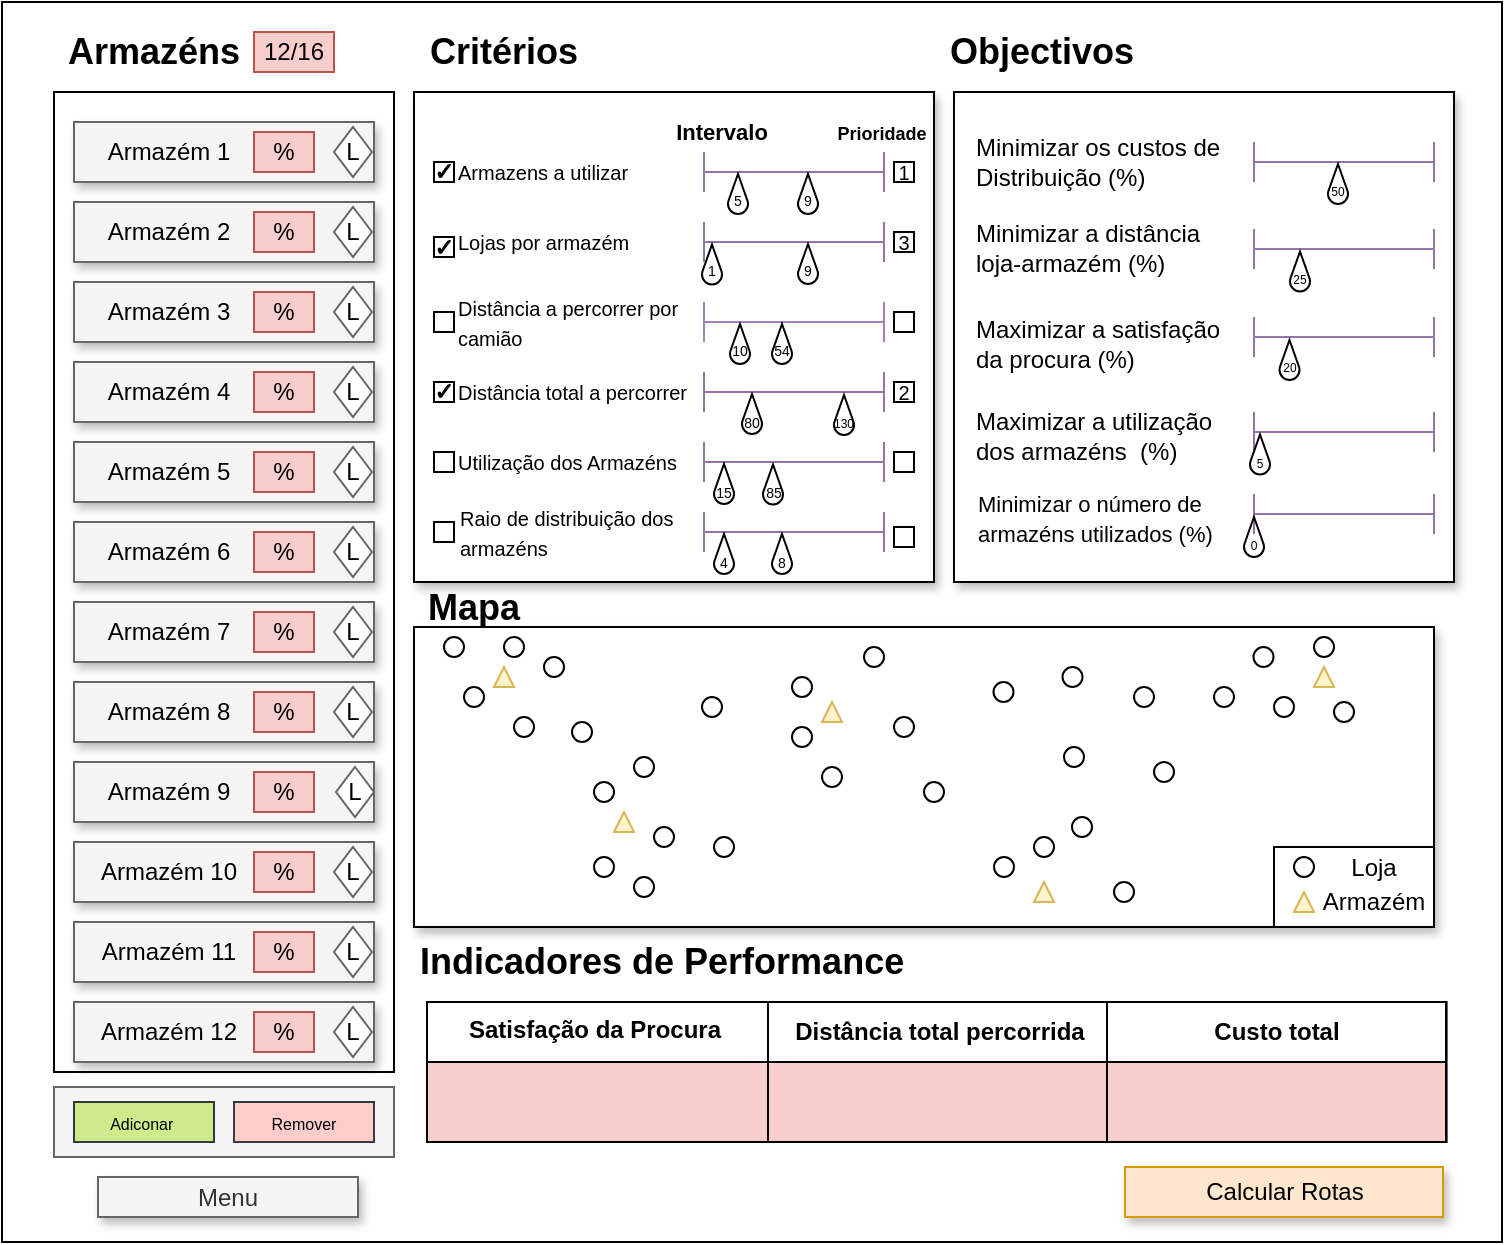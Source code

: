 <mxfile version="14.6.11" type="github" pages="5">
  <diagram id="NRmai4ufiU7n2OQgseoS" name="Main screen">
    <mxGraphModel dx="1422" dy="800" grid="1" gridSize="10" guides="1" tooltips="1" connect="1" arrows="1" fold="1" page="1" pageScale="1" pageWidth="827" pageHeight="1169" math="0" shadow="0">
      <root>
        <mxCell id="0" />
        <mxCell id="1" parent="0" />
        <mxCell id="R0dW41iW67-p02SMjD4P-4" value="" style="rounded=0;whiteSpace=wrap;html=1;" parent="1" vertex="1">
          <mxGeometry x="34" y="130" width="750" height="620" as="geometry" />
        </mxCell>
        <mxCell id="R0dW41iW67-p02SMjD4P-51" value="" style="rounded=0;whiteSpace=wrap;html=1;shadow=1;" parent="1" vertex="1">
          <mxGeometry x="510" y="175" width="250" height="245" as="geometry" />
        </mxCell>
        <mxCell id="R0dW41iW67-p02SMjD4P-50" value="" style="rounded=0;whiteSpace=wrap;html=1;shadow=1;" parent="1" vertex="1">
          <mxGeometry x="240" y="175" width="260" height="245" as="geometry" />
        </mxCell>
        <mxCell id="F5A6Kw2tNzJEF8wQShka-27" value="" style="rounded=0;whiteSpace=wrap;html=1;strokeColor=#666666;gradientColor=none;" parent="1" vertex="1">
          <mxGeometry x="246.5" y="630" width="510" height="70" as="geometry" />
        </mxCell>
        <mxCell id="h6lU-ru14ZyUMJlg78KE-5" value="" style="rounded=0;whiteSpace=wrap;html=1;" parent="1" vertex="1">
          <mxGeometry x="246.5" y="630" width="170.5" height="30" as="geometry" />
        </mxCell>
        <mxCell id="h6lU-ru14ZyUMJlg78KE-4" value="" style="rounded=0;whiteSpace=wrap;html=1;" parent="1" vertex="1">
          <mxGeometry x="586.5" y="630" width="169.5" height="30" as="geometry" />
        </mxCell>
        <mxCell id="h6lU-ru14ZyUMJlg78KE-2" value="" style="rounded=0;whiteSpace=wrap;html=1;" parent="1" vertex="1">
          <mxGeometry x="417" y="630" width="169.5" height="30" as="geometry" />
        </mxCell>
        <mxCell id="rmYGE9cO0uY12z1TG3N0-1" value="" style="rounded=0;whiteSpace=wrap;html=1;fillColor=#f5f5f5;strokeColor=#666666;" parent="1" vertex="1">
          <mxGeometry x="60" y="672.5" width="170" height="35" as="geometry" />
        </mxCell>
        <mxCell id="F5A6Kw2tNzJEF8wQShka-23" value="" style="rounded=0;whiteSpace=wrap;html=1;fillColor=#cdeb8b;strokeColor=#36393d;" parent="1" vertex="1">
          <mxGeometry x="70" y="680" width="70" height="20" as="geometry" />
        </mxCell>
        <mxCell id="rmYGE9cO0uY12z1TG3N0-3" value="&lt;font style=&quot;font-size: 8px&quot;&gt;Adiconar&amp;nbsp;&lt;/font&gt;" style="text;html=1;strokeColor=none;fillColor=none;align=center;verticalAlign=middle;whiteSpace=wrap;rounded=0;" parent="1" vertex="1">
          <mxGeometry x="70" y="680" width="70" height="20" as="geometry" />
        </mxCell>
        <mxCell id="R0dW41iW67-p02SMjD4P-6" value="" style="rounded=0;whiteSpace=wrap;html=1;" parent="1" vertex="1">
          <mxGeometry x="60" y="175" width="170" height="490" as="geometry" />
        </mxCell>
        <mxCell id="R0dW41iW67-p02SMjD4P-9" value="" style="rounded=0;whiteSpace=wrap;html=1;fillColor=#f5f5f5;strokeColor=#666666;fontColor=#333333;shadow=1;" parent="1" vertex="1">
          <mxGeometry x="70" y="230" width="150" height="30" as="geometry" />
        </mxCell>
        <mxCell id="R0dW41iW67-p02SMjD4P-10" value="" style="rounded=0;whiteSpace=wrap;html=1;fillColor=#f5f5f5;strokeColor=#666666;fontColor=#333333;shadow=1;" parent="1" vertex="1">
          <mxGeometry x="70" y="270" width="150" height="30" as="geometry" />
        </mxCell>
        <mxCell id="R0dW41iW67-p02SMjD4P-11" value="" style="rounded=0;whiteSpace=wrap;html=1;fillColor=#f5f5f5;strokeColor=#666666;fontColor=#333333;shadow=1;" parent="1" vertex="1">
          <mxGeometry x="70" y="310" width="150" height="30" as="geometry" />
        </mxCell>
        <mxCell id="R0dW41iW67-p02SMjD4P-12" value="" style="rounded=0;whiteSpace=wrap;html=1;fillColor=#f5f5f5;strokeColor=#666666;fontColor=#333333;shadow=1;" parent="1" vertex="1">
          <mxGeometry x="70" y="350" width="150" height="30" as="geometry" />
        </mxCell>
        <mxCell id="R0dW41iW67-p02SMjD4P-13" value="" style="rounded=0;whiteSpace=wrap;html=1;fillColor=#f5f5f5;strokeColor=#666666;fontColor=#333333;shadow=1;" parent="1" vertex="1">
          <mxGeometry x="70" y="430" width="150" height="30" as="geometry" />
        </mxCell>
        <mxCell id="R0dW41iW67-p02SMjD4P-14" value="" style="rounded=0;whiteSpace=wrap;html=1;fillColor=#f5f5f5;strokeColor=#666666;fontColor=#333333;shadow=1;" parent="1" vertex="1">
          <mxGeometry x="70" y="390" width="150" height="30" as="geometry" />
        </mxCell>
        <mxCell id="R0dW41iW67-p02SMjD4P-15" value="" style="rounded=0;whiteSpace=wrap;html=1;fillColor=#f5f5f5;strokeColor=#666666;fontColor=#333333;shadow=1;" parent="1" vertex="1">
          <mxGeometry x="70" y="190" width="150" height="30" as="geometry" />
        </mxCell>
        <UserObject label="Armazém 1 " link="data:page/id,EaeVv4soLOS1COrtuG4x" id="R0dW41iW67-p02SMjD4P-8">
          <mxCell style="text;html=1;strokeColor=none;fillColor=none;align=center;verticalAlign=middle;whiteSpace=wrap;rounded=0;" parent="1" vertex="1">
            <mxGeometry x="80" y="195" width="75" height="20" as="geometry" />
          </mxCell>
        </UserObject>
        <mxCell id="R0dW41iW67-p02SMjD4P-16" value="&lt;div&gt;Armazém 2&lt;/div&gt;" style="text;html=1;strokeColor=none;fillColor=none;align=center;verticalAlign=middle;whiteSpace=wrap;rounded=0;" parent="1" vertex="1">
          <mxGeometry x="80" y="230" width="75" height="30" as="geometry" />
        </mxCell>
        <mxCell id="R0dW41iW67-p02SMjD4P-17" value="&lt;div&gt;Armazém 3&lt;br&gt;&lt;/div&gt;" style="text;html=1;strokeColor=none;fillColor=none;align=center;verticalAlign=middle;whiteSpace=wrap;rounded=0;" parent="1" vertex="1">
          <mxGeometry x="80" y="275" width="75" height="20" as="geometry" />
        </mxCell>
        <mxCell id="R0dW41iW67-p02SMjD4P-18" value="&lt;div&gt;Armazém 4&lt;br&gt;&lt;/div&gt;" style="text;html=1;strokeColor=none;fillColor=none;align=center;verticalAlign=middle;whiteSpace=wrap;rounded=0;" parent="1" vertex="1">
          <mxGeometry x="80" y="315" width="75" height="20" as="geometry" />
        </mxCell>
        <mxCell id="R0dW41iW67-p02SMjD4P-19" value="&lt;div&gt;Armazém 5&lt;/div&gt;" style="text;html=1;strokeColor=none;fillColor=none;align=center;verticalAlign=middle;whiteSpace=wrap;rounded=0;" parent="1" vertex="1">
          <mxGeometry x="80" y="355" width="75" height="20" as="geometry" />
        </mxCell>
        <mxCell id="R0dW41iW67-p02SMjD4P-20" value="&lt;div&gt;Armazém 7&lt;br&gt;&lt;/div&gt;" style="text;html=1;strokeColor=none;fillColor=none;align=center;verticalAlign=middle;whiteSpace=wrap;rounded=0;" parent="1" vertex="1">
          <mxGeometry x="80" y="435" width="75" height="20" as="geometry" />
        </mxCell>
        <mxCell id="R0dW41iW67-p02SMjD4P-23" value="&lt;div&gt;Armazém 6&lt;/div&gt;" style="text;html=1;strokeColor=none;fillColor=none;align=center;verticalAlign=middle;whiteSpace=wrap;rounded=0;" parent="1" vertex="1">
          <mxGeometry x="80" y="395" width="75" height="20" as="geometry" />
        </mxCell>
        <mxCell id="R0dW41iW67-p02SMjD4P-24" value="&lt;div align=&quot;left&quot;&gt;&lt;br&gt;&lt;/div&gt;" style="rounded=0;whiteSpace=wrap;html=1;fillColor=#f5f5f5;strokeColor=#666666;fontColor=#333333;shadow=1;" parent="1" vertex="1">
          <mxGeometry x="70" y="470" width="150" height="30" as="geometry" />
        </mxCell>
        <mxCell id="R0dW41iW67-p02SMjD4P-25" value="" style="rounded=0;whiteSpace=wrap;html=1;fillColor=#f5f5f5;strokeColor=#666666;fontColor=#333333;shadow=1;" parent="1" vertex="1">
          <mxGeometry x="70" y="510" width="150" height="30" as="geometry" />
        </mxCell>
        <mxCell id="R0dW41iW67-p02SMjD4P-26" value="" style="rounded=0;whiteSpace=wrap;html=1;fillColor=#f5f5f5;strokeColor=#666666;fontColor=#333333;shadow=1;" parent="1" vertex="1">
          <mxGeometry x="70" y="550" width="150" height="30" as="geometry" />
        </mxCell>
        <mxCell id="R0dW41iW67-p02SMjD4P-28" value="" style="rounded=0;whiteSpace=wrap;html=1;fillColor=#f5f5f5;strokeColor=#666666;fontColor=#333333;shadow=1;" parent="1" vertex="1">
          <mxGeometry x="70" y="590" width="150" height="30" as="geometry" />
        </mxCell>
        <mxCell id="R0dW41iW67-p02SMjD4P-29" value="&lt;div&gt;Armazém 9&lt;br&gt;&lt;/div&gt;" style="text;html=1;strokeColor=none;fillColor=none;align=center;verticalAlign=middle;whiteSpace=wrap;rounded=0;" parent="1" vertex="1">
          <mxGeometry x="80" y="515" width="75" height="20" as="geometry" />
        </mxCell>
        <mxCell id="R0dW41iW67-p02SMjD4P-30" value="&lt;div&gt;Armazém 8&lt;br&gt;&lt;/div&gt;" style="text;html=1;strokeColor=none;fillColor=none;align=center;verticalAlign=middle;whiteSpace=wrap;rounded=0;" parent="1" vertex="1">
          <mxGeometry x="80" y="475" width="75" height="20" as="geometry" />
        </mxCell>
        <mxCell id="R0dW41iW67-p02SMjD4P-31" value="&lt;div&gt;Armazém 10&lt;br&gt;&lt;/div&gt;" style="text;html=1;strokeColor=none;fillColor=none;align=center;verticalAlign=middle;whiteSpace=wrap;rounded=0;" parent="1" vertex="1">
          <mxGeometry x="80" y="555" width="75" height="20" as="geometry" />
        </mxCell>
        <mxCell id="R0dW41iW67-p02SMjD4P-32" value="&lt;div&gt;Armazém 11&lt;br&gt;&lt;/div&gt;" style="text;html=1;strokeColor=none;fillColor=none;align=center;verticalAlign=middle;whiteSpace=wrap;rounded=0;" parent="1" vertex="1">
          <mxGeometry x="80" y="595" width="75" height="20" as="geometry" />
        </mxCell>
        <mxCell id="R0dW41iW67-p02SMjD4P-33" value="%" style="text;html=1;strokeColor=#b85450;fillColor=#f8cecc;align=center;verticalAlign=middle;whiteSpace=wrap;rounded=0;" parent="1" vertex="1">
          <mxGeometry x="160" y="195" width="30" height="20" as="geometry" />
        </mxCell>
        <mxCell id="R0dW41iW67-p02SMjD4P-34" value="%" style="text;html=1;strokeColor=#b85450;fillColor=#f8cecc;align=center;verticalAlign=middle;whiteSpace=wrap;rounded=0;" parent="1" vertex="1">
          <mxGeometry x="160" y="235" width="30" height="20" as="geometry" />
        </mxCell>
        <mxCell id="R0dW41iW67-p02SMjD4P-35" value="%" style="text;html=1;strokeColor=#b85450;fillColor=#f8cecc;align=center;verticalAlign=middle;whiteSpace=wrap;rounded=0;" parent="1" vertex="1">
          <mxGeometry x="160" y="275" width="30" height="20" as="geometry" />
        </mxCell>
        <mxCell id="R0dW41iW67-p02SMjD4P-36" value="%" style="text;html=1;strokeColor=#b85450;fillColor=#f8cecc;align=center;verticalAlign=middle;whiteSpace=wrap;rounded=0;" parent="1" vertex="1">
          <mxGeometry x="160" y="315" width="30" height="20" as="geometry" />
        </mxCell>
        <mxCell id="R0dW41iW67-p02SMjD4P-37" value="%" style="text;html=1;strokeColor=#b85450;fillColor=#f8cecc;align=center;verticalAlign=middle;whiteSpace=wrap;rounded=0;" parent="1" vertex="1">
          <mxGeometry x="160" y="355" width="30" height="20" as="geometry" />
        </mxCell>
        <mxCell id="R0dW41iW67-p02SMjD4P-38" value="%" style="text;html=1;strokeColor=#b85450;fillColor=#f8cecc;align=center;verticalAlign=middle;whiteSpace=wrap;rounded=0;" parent="1" vertex="1">
          <mxGeometry x="160" y="395" width="30" height="20" as="geometry" />
        </mxCell>
        <mxCell id="R0dW41iW67-p02SMjD4P-39" value="%" style="text;html=1;strokeColor=#b85450;fillColor=#f8cecc;align=center;verticalAlign=middle;whiteSpace=wrap;rounded=0;" parent="1" vertex="1">
          <mxGeometry x="160" y="435" width="30" height="20" as="geometry" />
        </mxCell>
        <mxCell id="R0dW41iW67-p02SMjD4P-40" value="%" style="text;html=1;strokeColor=#b85450;fillColor=#f8cecc;align=center;verticalAlign=middle;whiteSpace=wrap;rounded=0;" parent="1" vertex="1">
          <mxGeometry x="160" y="475" width="30" height="20" as="geometry" />
        </mxCell>
        <mxCell id="R0dW41iW67-p02SMjD4P-41" value="%" style="text;html=1;strokeColor=#b85450;fillColor=#f8cecc;align=center;verticalAlign=middle;whiteSpace=wrap;rounded=0;" parent="1" vertex="1">
          <mxGeometry x="160" y="515" width="30" height="20" as="geometry" />
        </mxCell>
        <mxCell id="R0dW41iW67-p02SMjD4P-42" value="%" style="text;html=1;strokeColor=#b85450;fillColor=#f8cecc;align=center;verticalAlign=middle;whiteSpace=wrap;rounded=0;" parent="1" vertex="1">
          <mxGeometry x="160" y="595" width="30" height="20" as="geometry" />
        </mxCell>
        <mxCell id="R0dW41iW67-p02SMjD4P-43" value="%" style="text;html=1;strokeColor=#b85450;fillColor=#f8cecc;align=center;verticalAlign=middle;whiteSpace=wrap;rounded=0;" parent="1" vertex="1">
          <mxGeometry x="160" y="555" width="30" height="20" as="geometry" />
        </mxCell>
        <mxCell id="R0dW41iW67-p02SMjD4P-44" value="" style="rounded=0;whiteSpace=wrap;html=1;fillColor=#f5f5f5;strokeColor=#666666;fontColor=#333333;shadow=1;" parent="1" vertex="1">
          <mxGeometry x="70" y="630" width="150" height="30" as="geometry" />
        </mxCell>
        <mxCell id="R0dW41iW67-p02SMjD4P-46" value="&lt;div&gt;Armazém 12&lt;br&gt;&lt;/div&gt;" style="text;html=1;strokeColor=none;fillColor=none;align=center;verticalAlign=middle;whiteSpace=wrap;rounded=0;" parent="1" vertex="1">
          <mxGeometry x="80" y="635" width="75" height="20" as="geometry" />
        </mxCell>
        <mxCell id="R0dW41iW67-p02SMjD4P-47" value="%" style="text;html=1;strokeColor=#b85450;fillColor=#f8cecc;align=center;verticalAlign=middle;whiteSpace=wrap;rounded=0;" parent="1" vertex="1">
          <mxGeometry x="160" y="635" width="30" height="20" as="geometry" />
        </mxCell>
        <mxCell id="R0dW41iW67-p02SMjD4P-48" value="&lt;b&gt;&lt;font style=&quot;font-size: 18px&quot;&gt;Armazéns &lt;/font&gt;&lt;/b&gt;" style="text;html=1;strokeColor=none;fillColor=none;align=center;verticalAlign=middle;whiteSpace=wrap;rounded=0;" parent="1" vertex="1">
          <mxGeometry x="70" y="135" width="80" height="40" as="geometry" />
        </mxCell>
        <mxCell id="R0dW41iW67-p02SMjD4P-49" value="12/16" style="text;html=1;strokeColor=#b85450;fillColor=#f8cecc;align=center;verticalAlign=middle;whiteSpace=wrap;rounded=0;" parent="1" vertex="1">
          <mxGeometry x="160" y="145" width="40" height="20" as="geometry" />
        </mxCell>
        <mxCell id="R0dW41iW67-p02SMjD4P-53" value="&lt;font style=&quot;font-size: 18px&quot;&gt;&lt;b&gt;Critérios&lt;/b&gt;&lt;/font&gt;" style="text;html=1;strokeColor=none;fillColor=none;align=center;verticalAlign=middle;whiteSpace=wrap;rounded=0;shadow=1;" parent="1" vertex="1">
          <mxGeometry x="265" y="145" width="40" height="20" as="geometry" />
        </mxCell>
        <mxCell id="R0dW41iW67-p02SMjD4P-54" value="&lt;b&gt;&lt;font style=&quot;font-size: 18px&quot;&gt;Objectivos&lt;/font&gt;&lt;/b&gt;" style="text;html=1;strokeColor=none;fillColor=none;align=center;verticalAlign=middle;whiteSpace=wrap;rounded=0;shadow=1;" parent="1" vertex="1">
          <mxGeometry x="534.25" y="145" width="40" height="20" as="geometry" />
        </mxCell>
        <mxCell id="R0dW41iW67-p02SMjD4P-57" value="" style="rounded=0;whiteSpace=wrap;html=1;shadow=1;" parent="1" vertex="1">
          <mxGeometry x="240" y="442.5" width="510" height="150" as="geometry" />
        </mxCell>
        <mxCell id="R0dW41iW67-p02SMjD4P-58" value="&lt;b&gt;&lt;font style=&quot;font-size: 18px&quot;&gt;Mapa&lt;/font&gt;&lt;/b&gt;" style="text;html=1;strokeColor=none;fillColor=none;align=center;verticalAlign=middle;whiteSpace=wrap;rounded=0;shadow=1;" parent="1" vertex="1">
          <mxGeometry x="250" y="422.5" width="40" height="20" as="geometry" />
        </mxCell>
        <mxCell id="tkk9e5V-FSu3oB6VqEjD-1" value="&lt;b&gt;✓&lt;/b&gt;" style="rounded=0;whiteSpace=wrap;html=1;" parent="1" vertex="1">
          <mxGeometry x="250" y="210" width="10" height="10" as="geometry" />
        </mxCell>
        <mxCell id="tkk9e5V-FSu3oB6VqEjD-5" value="&lt;b&gt;✓&lt;/b&gt;" style="rounded=0;whiteSpace=wrap;html=1;" parent="1" vertex="1">
          <mxGeometry x="250" y="247.5" width="10" height="10" as="geometry" />
        </mxCell>
        <mxCell id="tkk9e5V-FSu3oB6VqEjD-6" value="" style="rounded=0;whiteSpace=wrap;html=1;" parent="1" vertex="1">
          <mxGeometry x="250" y="285" width="10" height="10" as="geometry" />
        </mxCell>
        <mxCell id="tkk9e5V-FSu3oB6VqEjD-7" value="&lt;b&gt;✓&lt;/b&gt;" style="rounded=0;whiteSpace=wrap;html=1;" parent="1" vertex="1">
          <mxGeometry x="250" y="320" width="10" height="10" as="geometry" />
        </mxCell>
        <mxCell id="tkk9e5V-FSu3oB6VqEjD-8" value="" style="rounded=0;whiteSpace=wrap;html=1;" parent="1" vertex="1">
          <mxGeometry x="250" y="355" width="10" height="10" as="geometry" />
        </mxCell>
        <mxCell id="tkk9e5V-FSu3oB6VqEjD-9" value="" style="rounded=0;whiteSpace=wrap;html=1;" parent="1" vertex="1">
          <mxGeometry x="250" y="390" width="10" height="10" as="geometry" />
        </mxCell>
        <mxCell id="muwwWc_V2hGWRT89JYlG-5" value="&lt;div align=&quot;left&quot;&gt;&lt;font style=&quot;font-size: 10px&quot;&gt;Armazens a utilizar&lt;/font&gt;&lt;/div&gt;" style="text;html=1;strokeColor=none;fillColor=none;align=left;verticalAlign=middle;whiteSpace=wrap;rounded=0;" parent="1" vertex="1">
          <mxGeometry x="260" y="205" width="120" height="20" as="geometry" />
        </mxCell>
        <mxCell id="muwwWc_V2hGWRT89JYlG-12" value="" style="shape=crossbar;whiteSpace=wrap;html=1;rounded=1;fillColor=#e1d5e7;strokeColor=#9673a6;" parent="1" vertex="1">
          <mxGeometry x="385" y="205" width="90" height="20" as="geometry" />
        </mxCell>
        <mxCell id="muwwWc_V2hGWRT89JYlG-13" value="" style="verticalLabelPosition=bottom;verticalAlign=top;html=1;shape=mxgraph.basic.drop" parent="1" vertex="1">
          <mxGeometry x="397" y="216" width="10" height="20" as="geometry" />
        </mxCell>
        <mxCell id="muwwWc_V2hGWRT89JYlG-14" value="" style="verticalLabelPosition=bottom;verticalAlign=top;html=1;shape=mxgraph.basic.drop" parent="1" vertex="1">
          <mxGeometry x="432" y="216" width="10" height="20" as="geometry" />
        </mxCell>
        <mxCell id="muwwWc_V2hGWRT89JYlG-15" value="&lt;div align=&quot;left&quot;&gt;&lt;font style=&quot;font-size: 10px&quot;&gt;Lojas por armazém&lt;/font&gt;&lt;/div&gt;" style="text;html=1;strokeColor=none;fillColor=none;align=left;verticalAlign=middle;whiteSpace=wrap;rounded=0;" parent="1" vertex="1">
          <mxGeometry x="260" y="240" width="120" height="20" as="geometry" />
        </mxCell>
        <mxCell id="muwwWc_V2hGWRT89JYlG-16" value="" style="shape=crossbar;whiteSpace=wrap;html=1;rounded=1;fillColor=#e1d5e7;strokeColor=#9673a6;" parent="1" vertex="1">
          <mxGeometry x="385" y="240" width="90" height="20" as="geometry" />
        </mxCell>
        <mxCell id="muwwWc_V2hGWRT89JYlG-17" value="" style="verticalLabelPosition=bottom;verticalAlign=top;html=1;shape=mxgraph.basic.drop" parent="1" vertex="1">
          <mxGeometry x="384" y="251.25" width="10" height="20" as="geometry" />
        </mxCell>
        <mxCell id="muwwWc_V2hGWRT89JYlG-18" value="" style="verticalLabelPosition=bottom;verticalAlign=top;html=1;shape=mxgraph.basic.drop" parent="1" vertex="1">
          <mxGeometry x="432" y="251" width="10" height="20" as="geometry" />
        </mxCell>
        <mxCell id="muwwWc_V2hGWRT89JYlG-20" value="&lt;font style=&quot;font-size: 7px&quot;&gt;5&lt;/font&gt;" style="text;html=1;strokeColor=none;fillColor=none;align=center;verticalAlign=middle;whiteSpace=wrap;rounded=0;" parent="1" vertex="1">
          <mxGeometry x="397" y="223" width="10" height="10" as="geometry" />
        </mxCell>
        <mxCell id="muwwWc_V2hGWRT89JYlG-21" value="&lt;font style=&quot;font-size: 7px&quot;&gt;9&lt;/font&gt;" style="text;html=1;strokeColor=none;fillColor=none;align=center;verticalAlign=middle;whiteSpace=wrap;rounded=0;" parent="1" vertex="1">
          <mxGeometry x="432" y="223" width="10" height="10" as="geometry" />
        </mxCell>
        <mxCell id="muwwWc_V2hGWRT89JYlG-22" value="&lt;font style=&quot;font-size: 7px&quot;&gt;1&lt;/font&gt;" style="text;html=1;strokeColor=none;fillColor=none;align=center;verticalAlign=middle;whiteSpace=wrap;rounded=0;" parent="1" vertex="1">
          <mxGeometry x="384" y="257.75" width="10" height="10" as="geometry" />
        </mxCell>
        <mxCell id="muwwWc_V2hGWRT89JYlG-23" value="&lt;font style=&quot;font-size: 7px&quot;&gt;9&lt;/font&gt;" style="text;html=1;strokeColor=none;fillColor=none;align=center;verticalAlign=middle;whiteSpace=wrap;rounded=0;" parent="1" vertex="1">
          <mxGeometry x="432" y="256.75" width="10" height="12.5" as="geometry" />
        </mxCell>
        <mxCell id="muwwWc_V2hGWRT89JYlG-28" value="" style="shape=crossbar;whiteSpace=wrap;html=1;rounded=1;strokeColor=#A680B8;" parent="1" vertex="1">
          <mxGeometry x="385" y="280" width="90" height="20" as="geometry" />
        </mxCell>
        <mxCell id="muwwWc_V2hGWRT89JYlG-29" value="" style="verticalLabelPosition=bottom;verticalAlign=top;html=1;shape=mxgraph.basic.drop" parent="1" vertex="1">
          <mxGeometry x="398" y="291" width="10" height="20" as="geometry" />
        </mxCell>
        <mxCell id="muwwWc_V2hGWRT89JYlG-30" value="" style="verticalLabelPosition=bottom;verticalAlign=top;html=1;shape=mxgraph.basic.drop" parent="1" vertex="1">
          <mxGeometry x="419" y="291" width="10" height="20" as="geometry" />
        </mxCell>
        <mxCell id="muwwWc_V2hGWRT89JYlG-31" value="&lt;font style=&quot;font-size: 7px&quot;&gt;10&lt;/font&gt;" style="text;html=1;strokeColor=none;fillColor=none;align=center;verticalAlign=middle;whiteSpace=wrap;rounded=0;" parent="1" vertex="1">
          <mxGeometry x="398" y="296.5" width="10" height="12.5" as="geometry" />
        </mxCell>
        <mxCell id="muwwWc_V2hGWRT89JYlG-32" value="&lt;div align=&quot;left&quot;&gt;&lt;font style=&quot;font-size: 10px&quot;&gt;Distância a percorrer por camião&lt;/font&gt;&lt;br&gt;&lt;/div&gt;" style="text;html=1;strokeColor=none;fillColor=none;align=left;verticalAlign=middle;whiteSpace=wrap;rounded=0;" parent="1" vertex="1">
          <mxGeometry x="260" y="280" width="120" height="20" as="geometry" />
        </mxCell>
        <mxCell id="muwwWc_V2hGWRT89JYlG-34" value="&lt;div style=&quot;font-size: 10px&quot; align=&quot;left&quot;&gt;&lt;font style=&quot;font-size: 10px&quot;&gt;Distância total a percorrer&lt;/font&gt;&lt;br&gt;&lt;/div&gt;" style="text;html=1;strokeColor=none;fillColor=none;align=left;verticalAlign=middle;whiteSpace=wrap;rounded=0;" parent="1" vertex="1">
          <mxGeometry x="260" y="315" width="140" height="20" as="geometry" />
        </mxCell>
        <mxCell id="D7VwC7txDhZd7Wnt2dgu-1" value="&lt;font style=&quot;font-size: 10px&quot;&gt;Utilização dos Armazéns&lt;br&gt;&lt;/font&gt;" style="text;html=1;strokeColor=none;fillColor=none;align=left;verticalAlign=middle;whiteSpace=wrap;rounded=0;" parent="1" vertex="1">
          <mxGeometry x="260" y="350" width="140" height="20" as="geometry" />
        </mxCell>
        <mxCell id="D7VwC7txDhZd7Wnt2dgu-2" value="" style="shape=crossbar;whiteSpace=wrap;html=1;rounded=1;fillColor=#e1d5e7;strokeColor=#9673a6;" parent="1" vertex="1">
          <mxGeometry x="385" y="315" width="90" height="20" as="geometry" />
        </mxCell>
        <mxCell id="D7VwC7txDhZd7Wnt2dgu-3" value="" style="shape=crossbar;whiteSpace=wrap;html=1;rounded=1;fillColor=#e1d5e7;strokeColor=#9673a6;" parent="1" vertex="1">
          <mxGeometry x="385" y="350" width="90" height="20" as="geometry" />
        </mxCell>
        <mxCell id="D7VwC7txDhZd7Wnt2dgu-4" value="" style="shape=crossbar;whiteSpace=wrap;html=1;rounded=1;fillColor=#e1d5e7;strokeColor=#9673a6;" parent="1" vertex="1">
          <mxGeometry x="385" y="385" width="90" height="20" as="geometry" />
        </mxCell>
        <mxCell id="D7VwC7txDhZd7Wnt2dgu-5" value="" style="verticalLabelPosition=bottom;verticalAlign=top;html=1;shape=mxgraph.basic.drop" parent="1" vertex="1">
          <mxGeometry x="450" y="326.5" width="10" height="20" as="geometry" />
        </mxCell>
        <mxCell id="D7VwC7txDhZd7Wnt2dgu-6" value="" style="verticalLabelPosition=bottom;verticalAlign=top;html=1;shape=mxgraph.basic.drop" parent="1" vertex="1">
          <mxGeometry x="414.5" y="361.25" width="10" height="20" as="geometry" />
        </mxCell>
        <mxCell id="D7VwC7txDhZd7Wnt2dgu-7" value="" style="verticalLabelPosition=bottom;verticalAlign=top;html=1;shape=mxgraph.basic.drop" parent="1" vertex="1">
          <mxGeometry x="419" y="396" width="10" height="20" as="geometry" />
        </mxCell>
        <mxCell id="D7VwC7txDhZd7Wnt2dgu-8" value="" style="verticalLabelPosition=bottom;verticalAlign=top;html=1;shape=mxgraph.basic.drop" parent="1" vertex="1">
          <mxGeometry x="390" y="361" width="10" height="20" as="geometry" />
        </mxCell>
        <mxCell id="D7VwC7txDhZd7Wnt2dgu-9" value="" style="verticalLabelPosition=bottom;verticalAlign=top;html=1;shape=mxgraph.basic.drop" parent="1" vertex="1">
          <mxGeometry x="390" y="396" width="10" height="20" as="geometry" />
        </mxCell>
        <mxCell id="D7VwC7txDhZd7Wnt2dgu-10" value="" style="verticalLabelPosition=bottom;verticalAlign=top;html=1;shape=mxgraph.basic.drop" parent="1" vertex="1">
          <mxGeometry x="404" y="326" width="10" height="20" as="geometry" />
        </mxCell>
        <mxCell id="D7VwC7txDhZd7Wnt2dgu-11" value="&lt;font style=&quot;font-size: 10px&quot;&gt;Raio de distribuição dos armazéns &lt;br&gt;&lt;/font&gt;" style="text;html=1;strokeColor=none;fillColor=none;align=left;verticalAlign=middle;whiteSpace=wrap;rounded=0;" parent="1" vertex="1">
          <mxGeometry x="261" y="385" width="140" height="20" as="geometry" />
        </mxCell>
        <mxCell id="D7VwC7txDhZd7Wnt2dgu-14" value="&lt;font style=&quot;font-size: 7px&quot;&gt;54&lt;/font&gt;" style="text;html=1;strokeColor=none;fillColor=none;align=center;verticalAlign=middle;whiteSpace=wrap;rounded=0;" parent="1" vertex="1">
          <mxGeometry x="418.5" y="296.5" width="10" height="12.5" as="geometry" />
        </mxCell>
        <mxCell id="D7VwC7txDhZd7Wnt2dgu-15" value="&lt;font style=&quot;font-size: 7px&quot;&gt;80&lt;/font&gt;" style="text;html=1;strokeColor=none;fillColor=none;align=center;verticalAlign=middle;whiteSpace=wrap;rounded=0;" parent="1" vertex="1">
          <mxGeometry x="404" y="330" width="10" height="17.5" as="geometry" />
        </mxCell>
        <mxCell id="D7VwC7txDhZd7Wnt2dgu-16" value="&lt;font style=&quot;font-size: 6px&quot;&gt;130&lt;/font&gt;" style="text;html=1;strokeColor=none;fillColor=none;align=center;verticalAlign=middle;whiteSpace=wrap;rounded=0;" parent="1" vertex="1">
          <mxGeometry x="450" y="330" width="10" height="17.5" as="geometry" />
        </mxCell>
        <mxCell id="D7VwC7txDhZd7Wnt2dgu-17" value="&lt;font style=&quot;font-size: 7px&quot;&gt;15&lt;/font&gt;" style="text;html=1;strokeColor=none;fillColor=none;align=center;verticalAlign=middle;whiteSpace=wrap;rounded=0;" parent="1" vertex="1">
          <mxGeometry x="390" y="365" width="10" height="17.5" as="geometry" />
        </mxCell>
        <mxCell id="D7VwC7txDhZd7Wnt2dgu-18" value="&lt;font style=&quot;font-size: 7px&quot;&gt;85&lt;/font&gt;" style="text;html=1;strokeColor=none;fillColor=none;align=center;verticalAlign=middle;whiteSpace=wrap;rounded=0;" parent="1" vertex="1">
          <mxGeometry x="414.5" y="365.5" width="10" height="17.5" as="geometry" />
        </mxCell>
        <mxCell id="D7VwC7txDhZd7Wnt2dgu-19" value="&lt;font style=&quot;font-size: 7px&quot;&gt;4&lt;/font&gt;" style="text;html=1;strokeColor=none;fillColor=none;align=center;verticalAlign=middle;whiteSpace=wrap;rounded=0;" parent="1" vertex="1">
          <mxGeometry x="390" y="400" width="10" height="17.5" as="geometry" />
        </mxCell>
        <mxCell id="D7VwC7txDhZd7Wnt2dgu-20" value="&lt;font style=&quot;font-size: 7px&quot;&gt;8&lt;/font&gt;" style="text;html=1;strokeColor=none;fillColor=none;align=center;verticalAlign=middle;whiteSpace=wrap;rounded=0;" parent="1" vertex="1">
          <mxGeometry x="418.5" y="400" width="10" height="17.5" as="geometry" />
        </mxCell>
        <mxCell id="D7VwC7txDhZd7Wnt2dgu-25" value="" style="rounded=0;whiteSpace=wrap;html=1;" parent="1" vertex="1">
          <mxGeometry x="480" y="210" width="10" height="10" as="geometry" />
        </mxCell>
        <mxCell id="D7VwC7txDhZd7Wnt2dgu-26" value="" style="rounded=0;whiteSpace=wrap;html=1;" parent="1" vertex="1">
          <mxGeometry x="480" y="392.5" width="10" height="10" as="geometry" />
        </mxCell>
        <mxCell id="D7VwC7txDhZd7Wnt2dgu-27" value="" style="rounded=0;whiteSpace=wrap;html=1;" parent="1" vertex="1">
          <mxGeometry x="480" y="355" width="10" height="10" as="geometry" />
        </mxCell>
        <mxCell id="D7VwC7txDhZd7Wnt2dgu-28" value="" style="rounded=0;whiteSpace=wrap;html=1;" parent="1" vertex="1">
          <mxGeometry x="480" y="320" width="10" height="10" as="geometry" />
        </mxCell>
        <mxCell id="D7VwC7txDhZd7Wnt2dgu-29" value="" style="rounded=0;whiteSpace=wrap;html=1;align=right;" parent="1" vertex="1">
          <mxGeometry x="480" y="245" width="10" height="10" as="geometry" />
        </mxCell>
        <mxCell id="D7VwC7txDhZd7Wnt2dgu-30" value="" style="rounded=0;whiteSpace=wrap;html=1;" parent="1" vertex="1">
          <mxGeometry x="480" y="285" width="10" height="10" as="geometry" />
        </mxCell>
        <mxCell id="D7VwC7txDhZd7Wnt2dgu-32" value="&lt;font style=&quot;font-size: 10px&quot;&gt;1&lt;/font&gt;" style="text;html=1;strokeColor=none;fillColor=none;align=center;verticalAlign=middle;whiteSpace=wrap;rounded=0;" parent="1" vertex="1">
          <mxGeometry x="480" y="210.25" width="10" height="10" as="geometry" />
        </mxCell>
        <mxCell id="D7VwC7txDhZd7Wnt2dgu-33" value="&lt;font style=&quot;font-size: 10px&quot;&gt;3&lt;/font&gt;" style="text;html=1;strokeColor=none;fillColor=none;align=center;verticalAlign=middle;whiteSpace=wrap;rounded=0;" parent="1" vertex="1">
          <mxGeometry x="480" y="245" width="10" height="10" as="geometry" />
        </mxCell>
        <mxCell id="D7VwC7txDhZd7Wnt2dgu-34" value="&lt;font style=&quot;font-size: 10px&quot;&gt;2&lt;/font&gt;" style="text;html=1;strokeColor=none;fillColor=none;align=center;verticalAlign=middle;whiteSpace=wrap;rounded=0;" parent="1" vertex="1">
          <mxGeometry x="480" y="320" width="10" height="10" as="geometry" />
        </mxCell>
        <mxCell id="D7VwC7txDhZd7Wnt2dgu-35" value="&lt;b&gt;&lt;font style=&quot;font-size: 11px&quot;&gt;Intervalo&lt;/font&gt;&lt;/b&gt;" style="text;html=1;strokeColor=none;fillColor=none;align=center;verticalAlign=middle;whiteSpace=wrap;rounded=0;shadow=1;" parent="1" vertex="1">
          <mxGeometry x="374" y="185" width="40" height="20" as="geometry" />
        </mxCell>
        <mxCell id="D7VwC7txDhZd7Wnt2dgu-36" value="&lt;b&gt;&lt;font style=&quot;font-size: 9px&quot;&gt;Prioridade&lt;/font&gt;&lt;/b&gt;" style="text;html=1;strokeColor=none;fillColor=none;align=center;verticalAlign=middle;whiteSpace=wrap;rounded=0;shadow=1;" parent="1" vertex="1">
          <mxGeometry x="454" y="185" width="40" height="20" as="geometry" />
        </mxCell>
        <mxCell id="D7VwC7txDhZd7Wnt2dgu-38" value="Minimizar os custos de Distribuição (%)" style="text;html=1;strokeColor=none;fillColor=none;align=left;verticalAlign=middle;whiteSpace=wrap;rounded=0;" parent="1" vertex="1">
          <mxGeometry x="519" y="200" width="130" height="20" as="geometry" />
        </mxCell>
        <mxCell id="D7VwC7txDhZd7Wnt2dgu-39" value="Minimizar a distância loja-armazém (%)&amp;nbsp;" style="text;html=1;strokeColor=none;fillColor=none;align=left;verticalAlign=middle;whiteSpace=wrap;rounded=0;" parent="1" vertex="1">
          <mxGeometry x="519" y="243.25" width="130" height="20" as="geometry" />
        </mxCell>
        <mxCell id="D7VwC7txDhZd7Wnt2dgu-40" value="Maximizar a satisfação da procura (%)" style="text;html=1;strokeColor=none;fillColor=none;align=left;verticalAlign=middle;whiteSpace=wrap;rounded=0;" parent="1" vertex="1">
          <mxGeometry x="519" y="288.5" width="130" height="25" as="geometry" />
        </mxCell>
        <mxCell id="D7VwC7txDhZd7Wnt2dgu-41" value="Maximizar a utilização dos armazéns&amp;nbsp; (%)" style="text;html=1;strokeColor=none;fillColor=none;align=left;verticalAlign=middle;whiteSpace=wrap;rounded=0;" parent="1" vertex="1">
          <mxGeometry x="519" y="336.5" width="130" height="20" as="geometry" />
        </mxCell>
        <mxCell id="D7VwC7txDhZd7Wnt2dgu-42" value="&lt;font style=&quot;font-size: 11px&quot;&gt;Minimizar o número de armazéns utilizados &lt;font style=&quot;font-size: 11px&quot;&gt;(%)&lt;/font&gt;&lt;/font&gt;" style="text;html=1;strokeColor=none;fillColor=none;align=left;verticalAlign=middle;whiteSpace=wrap;rounded=0;" parent="1" vertex="1">
          <mxGeometry x="520" y="377.5" width="130" height="20" as="geometry" />
        </mxCell>
        <mxCell id="F5A6Kw2tNzJEF8wQShka-11" value="L" style="rhombus;whiteSpace=wrap;html=1;strokeColor=#666666;gradientColor=none;" parent="1" vertex="1">
          <mxGeometry x="200" y="432.5" width="19" height="25" as="geometry" />
        </mxCell>
        <mxCell id="F5A6Kw2tNzJEF8wQShka-12" value="L" style="rhombus;whiteSpace=wrap;html=1;strokeColor=#666666;gradientColor=none;" parent="1" vertex="1">
          <mxGeometry x="200" y="232.5" width="19" height="25" as="geometry" />
        </mxCell>
        <mxCell id="F5A6Kw2tNzJEF8wQShka-13" value="L" style="rhombus;whiteSpace=wrap;html=1;strokeColor=#666666;gradientColor=none;" parent="1" vertex="1">
          <mxGeometry x="200" y="392.5" width="19" height="25" as="geometry" />
        </mxCell>
        <mxCell id="F5A6Kw2tNzJEF8wQShka-14" value="L" style="rhombus;whiteSpace=wrap;html=1;strokeColor=#666666;gradientColor=none;" parent="1" vertex="1">
          <mxGeometry x="200" y="352.5" width="19" height="25" as="geometry" />
        </mxCell>
        <mxCell id="F5A6Kw2tNzJEF8wQShka-15" value="L" style="rhombus;whiteSpace=wrap;html=1;strokeColor=#666666;gradientColor=none;" parent="1" vertex="1">
          <mxGeometry x="200" y="312.5" width="19" height="25" as="geometry" />
        </mxCell>
        <mxCell id="F5A6Kw2tNzJEF8wQShka-16" value="L" style="rhombus;whiteSpace=wrap;html=1;strokeColor=#666666;gradientColor=none;" parent="1" vertex="1">
          <mxGeometry x="200" y="192.5" width="19" height="25" as="geometry" />
        </mxCell>
        <mxCell id="F5A6Kw2tNzJEF8wQShka-17" value="L" style="rhombus;whiteSpace=wrap;html=1;strokeColor=#666666;gradientColor=none;" parent="1" vertex="1">
          <mxGeometry x="200" y="272.5" width="19" height="25" as="geometry" />
        </mxCell>
        <mxCell id="F5A6Kw2tNzJEF8wQShka-18" value="L" style="rhombus;whiteSpace=wrap;html=1;strokeColor=#666666;gradientColor=none;" parent="1" vertex="1">
          <mxGeometry x="201" y="512.5" width="19" height="25" as="geometry" />
        </mxCell>
        <mxCell id="F5A6Kw2tNzJEF8wQShka-19" value="L" style="rhombus;whiteSpace=wrap;html=1;strokeColor=#666666;gradientColor=none;" parent="1" vertex="1">
          <mxGeometry x="200" y="472.5" width="19" height="25" as="geometry" />
        </mxCell>
        <mxCell id="F5A6Kw2tNzJEF8wQShka-20" value="L" style="rhombus;whiteSpace=wrap;html=1;strokeColor=#666666;gradientColor=none;" parent="1" vertex="1">
          <mxGeometry x="200" y="592.5" width="19" height="25" as="geometry" />
        </mxCell>
        <mxCell id="F5A6Kw2tNzJEF8wQShka-21" value="L" style="rhombus;whiteSpace=wrap;html=1;strokeColor=#666666;gradientColor=none;" parent="1" vertex="1">
          <mxGeometry x="200" y="552.5" width="19" height="25" as="geometry" />
        </mxCell>
        <mxCell id="F5A6Kw2tNzJEF8wQShka-22" value="L" style="rhombus;whiteSpace=wrap;html=1;strokeColor=#666666;gradientColor=none;" parent="1" vertex="1">
          <mxGeometry x="200" y="632.5" width="19" height="25" as="geometry" />
        </mxCell>
        <mxCell id="rmYGE9cO0uY12z1TG3N0-2" value="&lt;font style=&quot;font-size: 8px&quot;&gt;Remover&lt;br&gt;&lt;/font&gt;" style="rounded=0;whiteSpace=wrap;html=1;strokeColor=#36393d;fillColor=#ffcccc;" parent="1" vertex="1">
          <mxGeometry x="150" y="680" width="70" height="20" as="geometry" />
        </mxCell>
        <mxCell id="4geAEVL3qWTUjIouiwYH-1" value="&lt;b&gt;Distância total percorrida&lt;/b&gt;" style="text;html=1;strokeColor=none;fillColor=none;align=center;verticalAlign=middle;whiteSpace=wrap;rounded=0;" parent="1" vertex="1">
          <mxGeometry x="422.5" y="635" width="160" height="20" as="geometry" />
        </mxCell>
        <mxCell id="4geAEVL3qWTUjIouiwYH-2" value="&lt;div style=&quot;font-size: 18px&quot; align=&quot;left&quot;&gt;&lt;font style=&quot;font-size: 18px&quot;&gt;&lt;b&gt;Indicadores de Performance &lt;/b&gt;&lt;/font&gt;&lt;/div&gt;" style="text;html=1;strokeColor=none;fillColor=none;align=left;verticalAlign=middle;whiteSpace=wrap;rounded=0;" parent="1" vertex="1">
          <mxGeometry x="240.5" y="600" width="246" height="20" as="geometry" />
        </mxCell>
        <mxCell id="4geAEVL3qWTUjIouiwYH-3" value="&lt;b&gt;Custo total&lt;/b&gt;" style="text;html=1;strokeColor=none;fillColor=none;align=center;verticalAlign=middle;whiteSpace=wrap;rounded=0;" parent="1" vertex="1">
          <mxGeometry x="580.75" y="635" width="181" height="20" as="geometry" />
        </mxCell>
        <mxCell id="h6lU-ru14ZyUMJlg78KE-1" value="&lt;b&gt;Satisfação da Procura&lt;/b&gt;" style="text;html=1;strokeColor=none;fillColor=none;align=center;verticalAlign=middle;whiteSpace=wrap;rounded=0;" parent="1" vertex="1">
          <mxGeometry x="240" y="634" width="181" height="20" as="geometry" />
        </mxCell>
        <mxCell id="h6lU-ru14ZyUMJlg78KE-6" value="" style="rounded=0;whiteSpace=wrap;html=1;fillColor=#f8cecc;" parent="1" vertex="1">
          <mxGeometry x="417" y="660" width="169.5" height="40" as="geometry" />
        </mxCell>
        <mxCell id="h6lU-ru14ZyUMJlg78KE-7" value="" style="rounded=0;whiteSpace=wrap;html=1;fillColor=#f8cecc;" parent="1" vertex="1">
          <mxGeometry x="586.5" y="660" width="169.5" height="40" as="geometry" />
        </mxCell>
        <mxCell id="h6lU-ru14ZyUMJlg78KE-8" value="" style="rounded=0;whiteSpace=wrap;html=1;fillColor=#f8cecc;" parent="1" vertex="1">
          <mxGeometry x="246.5" y="660" width="170.5" height="40" as="geometry" />
        </mxCell>
        <mxCell id="h6lU-ru14ZyUMJlg78KE-18" value="" style="triangle;whiteSpace=wrap;html=1;strokeColor=#d6b656;rotation=90;direction=west;fillColor=#fff2cc;" parent="1" vertex="1">
          <mxGeometry x="280" y="462.5" width="10" height="10" as="geometry" />
        </mxCell>
        <mxCell id="h6lU-ru14ZyUMJlg78KE-19" value="" style="ellipse;whiteSpace=wrap;html=1;aspect=fixed;strokeColor=#000000;" parent="1" vertex="1">
          <mxGeometry x="305" y="457.5" width="10" height="10" as="geometry" />
        </mxCell>
        <mxCell id="h6lU-ru14ZyUMJlg78KE-20" value="" style="ellipse;whiteSpace=wrap;html=1;aspect=fixed;strokeColor=#000000;" parent="1" vertex="1">
          <mxGeometry x="290" y="487.5" width="10" height="10" as="geometry" />
        </mxCell>
        <mxCell id="h6lU-ru14ZyUMJlg78KE-21" value="" style="ellipse;whiteSpace=wrap;html=1;aspect=fixed;strokeColor=#000000;" parent="1" vertex="1">
          <mxGeometry x="265" y="472.5" width="10" height="10" as="geometry" />
        </mxCell>
        <mxCell id="h6lU-ru14ZyUMJlg78KE-23" value="" style="ellipse;whiteSpace=wrap;html=1;aspect=fixed;strokeColor=#000000;" parent="1" vertex="1">
          <mxGeometry x="255" y="447.5" width="10" height="10" as="geometry" />
        </mxCell>
        <mxCell id="h6lU-ru14ZyUMJlg78KE-24" value="" style="ellipse;whiteSpace=wrap;html=1;aspect=fixed;strokeColor=#000000;" parent="1" vertex="1">
          <mxGeometry x="285" y="447.5" width="10" height="10" as="geometry" />
        </mxCell>
        <mxCell id="h6lU-ru14ZyUMJlg78KE-25" value="" style="triangle;whiteSpace=wrap;html=1;strokeColor=#d6b656;rotation=90;direction=west;fillColor=#fff2cc;" parent="1" vertex="1">
          <mxGeometry x="340" y="535" width="10" height="10" as="geometry" />
        </mxCell>
        <mxCell id="h6lU-ru14ZyUMJlg78KE-26" value="" style="ellipse;whiteSpace=wrap;html=1;aspect=fixed;strokeColor=#000000;" parent="1" vertex="1">
          <mxGeometry x="350" y="507.5" width="10" height="10" as="geometry" />
        </mxCell>
        <mxCell id="h6lU-ru14ZyUMJlg78KE-27" value="" style="ellipse;whiteSpace=wrap;html=1;aspect=fixed;strokeColor=#000000;" parent="1" vertex="1">
          <mxGeometry x="330" y="520" width="10" height="10" as="geometry" />
        </mxCell>
        <mxCell id="h6lU-ru14ZyUMJlg78KE-28" value="" style="ellipse;whiteSpace=wrap;html=1;aspect=fixed;strokeColor=#000000;" parent="1" vertex="1">
          <mxGeometry x="360" y="542.5" width="10" height="10" as="geometry" />
        </mxCell>
        <mxCell id="h6lU-ru14ZyUMJlg78KE-29" value="" style="ellipse;whiteSpace=wrap;html=1;aspect=fixed;strokeColor=#000000;" parent="1" vertex="1">
          <mxGeometry x="330" y="557.5" width="10" height="10" as="geometry" />
        </mxCell>
        <mxCell id="h6lU-ru14ZyUMJlg78KE-30" value="" style="ellipse;whiteSpace=wrap;html=1;aspect=fixed;strokeColor=#000000;" parent="1" vertex="1">
          <mxGeometry x="350" y="567.5" width="10" height="10" as="geometry" />
        </mxCell>
        <mxCell id="h6lU-ru14ZyUMJlg78KE-31" value="" style="triangle;whiteSpace=wrap;html=1;strokeColor=#d6b656;rotation=90;direction=west;fillColor=#fff2cc;" parent="1" vertex="1">
          <mxGeometry x="444" y="480" width="10" height="10" as="geometry" />
        </mxCell>
        <mxCell id="h6lU-ru14ZyUMJlg78KE-32" value="" style="ellipse;whiteSpace=wrap;html=1;aspect=fixed;strokeColor=#000000;" parent="1" vertex="1">
          <mxGeometry x="480" y="487.5" width="10" height="10" as="geometry" />
        </mxCell>
        <mxCell id="h6lU-ru14ZyUMJlg78KE-33" value="" style="ellipse;whiteSpace=wrap;html=1;aspect=fixed;strokeColor=#000000;" parent="1" vertex="1">
          <mxGeometry x="465" y="452.5" width="10" height="10" as="geometry" />
        </mxCell>
        <mxCell id="h6lU-ru14ZyUMJlg78KE-34" value="" style="ellipse;whiteSpace=wrap;html=1;aspect=fixed;strokeColor=#000000;" parent="1" vertex="1">
          <mxGeometry x="429" y="492.5" width="10" height="10" as="geometry" />
        </mxCell>
        <mxCell id="h6lU-ru14ZyUMJlg78KE-35" value="" style="ellipse;whiteSpace=wrap;html=1;aspect=fixed;strokeColor=#000000;" parent="1" vertex="1">
          <mxGeometry x="390" y="547.5" width="10" height="10" as="geometry" />
        </mxCell>
        <mxCell id="h6lU-ru14ZyUMJlg78KE-36" value="" style="ellipse;whiteSpace=wrap;html=1;aspect=fixed;strokeColor=#000000;" parent="1" vertex="1">
          <mxGeometry x="444" y="512.5" width="10" height="10" as="geometry" />
        </mxCell>
        <mxCell id="h6lU-ru14ZyUMJlg78KE-37" value="" style="ellipse;whiteSpace=wrap;html=1;aspect=fixed;strokeColor=#000000;" parent="1" vertex="1">
          <mxGeometry x="429" y="467.5" width="10" height="10" as="geometry" />
        </mxCell>
        <mxCell id="h6lU-ru14ZyUMJlg78KE-38" value="" style="triangle;whiteSpace=wrap;html=1;strokeColor=#d6b656;rotation=90;direction=west;fillColor=#fff2cc;" parent="1" vertex="1">
          <mxGeometry x="550" y="570" width="10" height="10" as="geometry" />
        </mxCell>
        <mxCell id="h6lU-ru14ZyUMJlg78KE-39" value="" style="ellipse;whiteSpace=wrap;html=1;aspect=fixed;strokeColor=#000000;" parent="1" vertex="1">
          <mxGeometry x="550" y="547.5" width="10" height="10" as="geometry" />
        </mxCell>
        <mxCell id="h6lU-ru14ZyUMJlg78KE-40" value="" style="ellipse;whiteSpace=wrap;html=1;aspect=fixed;strokeColor=#000000;" parent="1" vertex="1">
          <mxGeometry x="590" y="570" width="10" height="10" as="geometry" />
        </mxCell>
        <mxCell id="h6lU-ru14ZyUMJlg78KE-41" value="" style="ellipse;whiteSpace=wrap;html=1;aspect=fixed;strokeColor=#000000;" parent="1" vertex="1">
          <mxGeometry x="530" y="557.5" width="10" height="10" as="geometry" />
        </mxCell>
        <mxCell id="h6lU-ru14ZyUMJlg78KE-42" value="" style="ellipse;whiteSpace=wrap;html=1;aspect=fixed;strokeColor=#000000;" parent="1" vertex="1">
          <mxGeometry x="569" y="537.5" width="10" height="10" as="geometry" />
        </mxCell>
        <mxCell id="h6lU-ru14ZyUMJlg78KE-44" value="" style="triangle;whiteSpace=wrap;html=1;strokeColor=#d6b656;rotation=90;direction=west;fillColor=#fff2cc;" parent="1" vertex="1">
          <mxGeometry x="690" y="462.5" width="10" height="10" as="geometry" />
        </mxCell>
        <mxCell id="h6lU-ru14ZyUMJlg78KE-45" value="" style="ellipse;whiteSpace=wrap;html=1;aspect=fixed;strokeColor=#000000;" parent="1" vertex="1">
          <mxGeometry x="659.75" y="452.5" width="10" height="10" as="geometry" />
        </mxCell>
        <mxCell id="h6lU-ru14ZyUMJlg78KE-47" value="" style="ellipse;whiteSpace=wrap;html=1;aspect=fixed;strokeColor=#000000;" parent="1" vertex="1">
          <mxGeometry x="700" y="480" width="10" height="10" as="geometry" />
        </mxCell>
        <mxCell id="h6lU-ru14ZyUMJlg78KE-48" value="" style="ellipse;whiteSpace=wrap;html=1;aspect=fixed;strokeColor=#000000;" parent="1" vertex="1">
          <mxGeometry x="670" y="477.5" width="10" height="10" as="geometry" />
        </mxCell>
        <mxCell id="h6lU-ru14ZyUMJlg78KE-49" value="" style="ellipse;whiteSpace=wrap;html=1;aspect=fixed;strokeColor=#000000;" parent="1" vertex="1">
          <mxGeometry x="690" y="447.5" width="10" height="10" as="geometry" />
        </mxCell>
        <mxCell id="h6lU-ru14ZyUMJlg78KE-50" value="" style="ellipse;whiteSpace=wrap;html=1;aspect=fixed;strokeColor=#000000;" parent="1" vertex="1">
          <mxGeometry x="680" y="557.5" width="10" height="10" as="geometry" />
        </mxCell>
        <mxCell id="h6lU-ru14ZyUMJlg78KE-51" value="" style="triangle;whiteSpace=wrap;html=1;strokeColor=#d6b656;rotation=90;direction=west;fillColor=#fff2cc;" parent="1" vertex="1">
          <mxGeometry x="680" y="575" width="10" height="10" as="geometry" />
        </mxCell>
        <mxCell id="h6lU-ru14ZyUMJlg78KE-52" value="&lt;div&gt;Loja&lt;/div&gt;" style="text;html=1;strokeColor=none;fillColor=none;align=center;verticalAlign=middle;whiteSpace=wrap;rounded=0;" parent="1" vertex="1">
          <mxGeometry x="700" y="552.5" width="40" height="20" as="geometry" />
        </mxCell>
        <mxCell id="h6lU-ru14ZyUMJlg78KE-53" value="Armazém" style="text;html=1;strokeColor=none;fillColor=none;align=center;verticalAlign=middle;whiteSpace=wrap;rounded=0;" parent="1" vertex="1">
          <mxGeometry x="700" y="570" width="40" height="20" as="geometry" />
        </mxCell>
        <mxCell id="zeKvRmIql8Eh_y-uV63r-1" value="" style="rounded=0;whiteSpace=wrap;html=1;fillColor=none;" parent="1" vertex="1">
          <mxGeometry x="670" y="552.5" width="80" height="40" as="geometry" />
        </mxCell>
        <mxCell id="tYuDFzkIRt7d6diPMWPN-10" value="" style="shape=crossbar;whiteSpace=wrap;html=1;rounded=1;fillColor=#e1d5e7;strokeColor=#9673a6;" parent="1" vertex="1">
          <mxGeometry x="660" y="200" width="90" height="20" as="geometry" />
        </mxCell>
        <mxCell id="tYuDFzkIRt7d6diPMWPN-11" value="" style="shape=crossbar;whiteSpace=wrap;html=1;rounded=1;fillColor=#e1d5e7;strokeColor=#9673a6;" parent="1" vertex="1">
          <mxGeometry x="660" y="243.5" width="90" height="20" as="geometry" />
        </mxCell>
        <mxCell id="tYuDFzkIRt7d6diPMWPN-13" value="" style="shape=crossbar;whiteSpace=wrap;html=1;rounded=1;fillColor=#e1d5e7;strokeColor=#9673a6;" parent="1" vertex="1">
          <mxGeometry x="660" y="287.5" width="90" height="20" as="geometry" />
        </mxCell>
        <mxCell id="tYuDFzkIRt7d6diPMWPN-14" value="" style="shape=crossbar;whiteSpace=wrap;html=1;rounded=1;fillColor=#e1d5e7;strokeColor=#9673a6;" parent="1" vertex="1">
          <mxGeometry x="660" y="335" width="90" height="20" as="geometry" />
        </mxCell>
        <mxCell id="tYuDFzkIRt7d6diPMWPN-15" value="" style="shape=crossbar;whiteSpace=wrap;html=1;rounded=1;fillColor=#e1d5e7;strokeColor=#9673a6;" parent="1" vertex="1">
          <mxGeometry x="660" y="376" width="90" height="20" as="geometry" />
        </mxCell>
        <mxCell id="tYuDFzkIRt7d6diPMWPN-16" value="" style="verticalLabelPosition=bottom;verticalAlign=top;html=1;shape=mxgraph.basic.drop;fillColor=none;" parent="1" vertex="1">
          <mxGeometry x="697" y="211" width="10" height="20" as="geometry" />
        </mxCell>
        <mxCell id="tYuDFzkIRt7d6diPMWPN-17" value="&lt;font style=&quot;font-size: 6px&quot;&gt;50&lt;/font&gt;" style="text;html=1;strokeColor=none;fillColor=none;align=center;verticalAlign=middle;whiteSpace=wrap;rounded=0;" parent="1" vertex="1">
          <mxGeometry x="697" y="218" width="10" height="10" as="geometry" />
        </mxCell>
        <mxCell id="tYuDFzkIRt7d6diPMWPN-18" value="" style="verticalLabelPosition=bottom;verticalAlign=top;html=1;shape=mxgraph.basic.drop;fillColor=none;" parent="1" vertex="1">
          <mxGeometry x="678" y="254.75" width="10" height="20" as="geometry" />
        </mxCell>
        <mxCell id="tYuDFzkIRt7d6diPMWPN-19" value="&lt;font style=&quot;font-size: 6px&quot;&gt;25&lt;/font&gt;" style="text;html=1;strokeColor=none;fillColor=none;align=center;verticalAlign=middle;whiteSpace=wrap;rounded=0;" parent="1" vertex="1">
          <mxGeometry x="678" y="261.5" width="10" height="10" as="geometry" />
        </mxCell>
        <mxCell id="tYuDFzkIRt7d6diPMWPN-20" value="" style="verticalLabelPosition=bottom;verticalAlign=top;html=1;shape=mxgraph.basic.drop;fillColor=none;" parent="1" vertex="1">
          <mxGeometry x="672.75" y="299" width="10" height="20" as="geometry" />
        </mxCell>
        <mxCell id="tYuDFzkIRt7d6diPMWPN-21" value="&lt;font style=&quot;font-size: 6px&quot;&gt;20&lt;/font&gt;" style="text;html=1;strokeColor=none;fillColor=none;align=center;verticalAlign=middle;whiteSpace=wrap;rounded=0;" parent="1" vertex="1">
          <mxGeometry x="672.75" y="305.5" width="10" height="10" as="geometry" />
        </mxCell>
        <mxCell id="tYuDFzkIRt7d6diPMWPN-23" value="" style="verticalLabelPosition=bottom;verticalAlign=top;html=1;shape=mxgraph.basic.drop;fillColor=none;" parent="1" vertex="1">
          <mxGeometry x="658" y="346.25" width="10" height="20" as="geometry" />
        </mxCell>
        <mxCell id="tYuDFzkIRt7d6diPMWPN-24" value="&lt;font style=&quot;font-size: 6px&quot;&gt;5&lt;/font&gt;" style="text;html=1;strokeColor=none;fillColor=none;align=center;verticalAlign=middle;whiteSpace=wrap;rounded=0;" parent="1" vertex="1">
          <mxGeometry x="658" y="353.5" width="10" height="10" as="geometry" />
        </mxCell>
        <mxCell id="tYuDFzkIRt7d6diPMWPN-25" value="" style="verticalLabelPosition=bottom;verticalAlign=top;html=1;shape=mxgraph.basic.drop;fillColor=none;" parent="1" vertex="1">
          <mxGeometry x="655" y="387.5" width="10" height="20" as="geometry" />
        </mxCell>
        <mxCell id="tYuDFzkIRt7d6diPMWPN-26" value="&lt;font style=&quot;font-size: 6px&quot;&gt;0&lt;/font&gt;" style="text;html=1;strokeColor=none;fillColor=none;align=center;verticalAlign=middle;whiteSpace=wrap;rounded=0;" parent="1" vertex="1">
          <mxGeometry x="655" y="395" width="10" height="10" as="geometry" />
        </mxCell>
        <mxCell id="tYuDFzkIRt7d6diPMWPN-36" value="" style="ellipse;whiteSpace=wrap;html=1;aspect=fixed;strokeColor=#000000;" parent="1" vertex="1">
          <mxGeometry x="565" y="502.5" width="10" height="10" as="geometry" />
        </mxCell>
        <mxCell id="tYuDFzkIRt7d6diPMWPN-37" value="" style="ellipse;whiteSpace=wrap;html=1;aspect=fixed;strokeColor=#000000;" parent="1" vertex="1">
          <mxGeometry x="640" y="472.5" width="10" height="10" as="geometry" />
        </mxCell>
        <mxCell id="tYuDFzkIRt7d6diPMWPN-38" value="" style="ellipse;whiteSpace=wrap;html=1;aspect=fixed;strokeColor=#000000;" parent="1" vertex="1">
          <mxGeometry x="564.25" y="462.5" width="10" height="10" as="geometry" />
        </mxCell>
        <mxCell id="tYuDFzkIRt7d6diPMWPN-39" value="" style="ellipse;whiteSpace=wrap;html=1;aspect=fixed;strokeColor=#000000;" parent="1" vertex="1">
          <mxGeometry x="600" y="472.5" width="10" height="10" as="geometry" />
        </mxCell>
        <mxCell id="tYuDFzkIRt7d6diPMWPN-41" value="" style="ellipse;whiteSpace=wrap;html=1;aspect=fixed;strokeColor=#000000;" parent="1" vertex="1">
          <mxGeometry x="529.75" y="470" width="10" height="10" as="geometry" />
        </mxCell>
        <mxCell id="3HPMlQQ0KfEf5vTyVzPl-4" value="" style="ellipse;whiteSpace=wrap;html=1;aspect=fixed;strokeColor=#000000;" parent="1" vertex="1">
          <mxGeometry x="319" y="490" width="10" height="10" as="geometry" />
        </mxCell>
        <mxCell id="3HPMlQQ0KfEf5vTyVzPl-5" value="" style="ellipse;whiteSpace=wrap;html=1;aspect=fixed;strokeColor=#000000;" parent="1" vertex="1">
          <mxGeometry x="384" y="477.5" width="10" height="10" as="geometry" />
        </mxCell>
        <mxCell id="3HPMlQQ0KfEf5vTyVzPl-6" value="" style="ellipse;whiteSpace=wrap;html=1;aspect=fixed;strokeColor=#000000;" parent="1" vertex="1">
          <mxGeometry x="495" y="520" width="10" height="10" as="geometry" />
        </mxCell>
        <mxCell id="3HPMlQQ0KfEf5vTyVzPl-7" value="" style="ellipse;whiteSpace=wrap;html=1;aspect=fixed;strokeColor=#000000;" parent="1" vertex="1">
          <mxGeometry x="610" y="510" width="10" height="10" as="geometry" />
        </mxCell>
        <mxCell id="NgAnsqkWhhA_NOYj0fkk-1" value="&lt;font style=&quot;font-size: 12px&quot;&gt;Calcular Rotas&lt;/font&gt;" style="rounded=0;whiteSpace=wrap;html=1;fillColor=#ffe6cc;strokeColor=#d79b00;shadow=1;" vertex="1" parent="1">
          <mxGeometry x="595.5" y="712.5" width="159" height="25" as="geometry" />
        </mxCell>
        <mxCell id="R2iR1SfxVOkAwGecvPqx-1" value="Menu" style="rounded=0;whiteSpace=wrap;html=1;fillColor=#f5f5f5;strokeColor=#666666;fontColor=#333333;shadow=1;" vertex="1" parent="1">
          <mxGeometry x="82" y="717.5" width="130" height="20" as="geometry" />
        </mxCell>
      </root>
    </mxGraphModel>
  </diagram>
  <diagram id="EaeVv4soLOS1COrtuG4x" name="Pop-up Armazem">
    <mxGraphModel dx="588" dy="226" grid="1" gridSize="10" guides="1" tooltips="1" connect="1" arrows="1" fold="1" page="1" pageScale="1" pageWidth="1654" pageHeight="1169" math="0" shadow="0">
      <root>
        <mxCell id="p8q1D4SqzXlZ8WWhLYqL-0" />
        <mxCell id="p8q1D4SqzXlZ8WWhLYqL-1" parent="p8q1D4SqzXlZ8WWhLYqL-0" />
        <mxCell id="GXXP-glMHlBJVLiiXTq2-0" value="" style="rounded=0;whiteSpace=wrap;html=1;" parent="p8q1D4SqzXlZ8WWhLYqL-1" vertex="1">
          <mxGeometry x="160" y="190" width="750" height="610" as="geometry" />
        </mxCell>
        <mxCell id="GXXP-glMHlBJVLiiXTq2-2" value="" style="rounded=0;whiteSpace=wrap;html=1;fillColor=#f5f5f5;strokeColor=#666666;fontColor=#333333;shadow=1;" parent="p8q1D4SqzXlZ8WWhLYqL-1" vertex="1">
          <mxGeometry x="180" y="300" width="590" height="30" as="geometry" />
        </mxCell>
        <mxCell id="GXXP-glMHlBJVLiiXTq2-3" value="" style="rounded=0;whiteSpace=wrap;html=1;fillColor=#f5f5f5;strokeColor=#666666;fontColor=#333333;shadow=1;" parent="p8q1D4SqzXlZ8WWhLYqL-1" vertex="1">
          <mxGeometry x="180" y="340" width="590" height="30" as="geometry" />
        </mxCell>
        <mxCell id="GXXP-glMHlBJVLiiXTq2-4" value="" style="rounded=0;whiteSpace=wrap;html=1;fillColor=#fff2cc;strokeColor=#d6b656;shadow=1;" parent="p8q1D4SqzXlZ8WWhLYqL-1" vertex="1">
          <mxGeometry x="180" y="380" width="590" height="30" as="geometry" />
        </mxCell>
        <mxCell id="GXXP-glMHlBJVLiiXTq2-5" value="" style="rounded=0;whiteSpace=wrap;html=1;fillColor=#f5f5f5;strokeColor=#666666;fontColor=#333333;shadow=1;" parent="p8q1D4SqzXlZ8WWhLYqL-1" vertex="1">
          <mxGeometry x="180" y="420" width="590" height="30" as="geometry" />
        </mxCell>
        <mxCell id="GXXP-glMHlBJVLiiXTq2-6" value="" style="rounded=0;whiteSpace=wrap;html=1;fillColor=#f5f5f5;strokeColor=#666666;fontColor=#333333;shadow=1;" parent="p8q1D4SqzXlZ8WWhLYqL-1" vertex="1">
          <mxGeometry x="180" y="500" width="590" height="30" as="geometry" />
        </mxCell>
        <mxCell id="GXXP-glMHlBJVLiiXTq2-7" value="" style="rounded=0;whiteSpace=wrap;html=1;fillColor=#f5f5f5;strokeColor=#666666;fontColor=#333333;shadow=1;" parent="p8q1D4SqzXlZ8WWhLYqL-1" vertex="1">
          <mxGeometry x="180" y="460" width="590" height="30" as="geometry" />
        </mxCell>
        <mxCell id="GXXP-glMHlBJVLiiXTq2-10" value="&lt;div&gt;Loja&amp;nbsp; 42&lt;/div&gt;" style="text;html=1;strokeColor=none;fillColor=none;align=center;verticalAlign=middle;whiteSpace=wrap;rounded=0;" parent="p8q1D4SqzXlZ8WWhLYqL-1" vertex="1">
          <mxGeometry x="190" y="300" width="80" height="30" as="geometry" />
        </mxCell>
        <mxCell id="GXXP-glMHlBJVLiiXTq2-11" value="&lt;div&gt;Loja 56&lt;br&gt;&lt;/div&gt;" style="text;html=1;strokeColor=none;fillColor=none;align=center;verticalAlign=middle;whiteSpace=wrap;rounded=0;" parent="p8q1D4SqzXlZ8WWhLYqL-1" vertex="1">
          <mxGeometry x="190" y="345" width="75" height="20" as="geometry" />
        </mxCell>
        <mxCell id="GXXP-glMHlBJVLiiXTq2-12" value="&lt;div&gt;Loja 3&lt;br&gt;&lt;/div&gt;" style="text;html=1;strokeColor=none;fillColor=none;align=center;verticalAlign=middle;whiteSpace=wrap;rounded=0;" parent="p8q1D4SqzXlZ8WWhLYqL-1" vertex="1">
          <mxGeometry x="190" y="385" width="75" height="20" as="geometry" />
        </mxCell>
        <mxCell id="GXXP-glMHlBJVLiiXTq2-13" value="&lt;div&gt;Loja 23&lt;/div&gt;" style="text;html=1;strokeColor=none;fillColor=none;align=center;verticalAlign=middle;whiteSpace=wrap;rounded=0;" parent="p8q1D4SqzXlZ8WWhLYqL-1" vertex="1">
          <mxGeometry x="190" y="425" width="75" height="20" as="geometry" />
        </mxCell>
        <mxCell id="GXXP-glMHlBJVLiiXTq2-14" value="&lt;div&gt;Loja 84&lt;br&gt;&lt;/div&gt;" style="text;html=1;strokeColor=none;fillColor=none;align=center;verticalAlign=middle;whiteSpace=wrap;rounded=0;" parent="p8q1D4SqzXlZ8WWhLYqL-1" vertex="1">
          <mxGeometry x="190" y="505" width="75" height="20" as="geometry" />
        </mxCell>
        <mxCell id="GXXP-glMHlBJVLiiXTq2-15" value="&lt;div&gt;Loja 10&lt;/div&gt;" style="text;html=1;strokeColor=none;fillColor=none;align=center;verticalAlign=middle;whiteSpace=wrap;rounded=0;" parent="p8q1D4SqzXlZ8WWhLYqL-1" vertex="1">
          <mxGeometry x="190" y="465" width="75" height="20" as="geometry" />
        </mxCell>
        <mxCell id="GXXP-glMHlBJVLiiXTq2-25" value="4" style="text;html=1;strokeColor=#b85450;fillColor=#f8cecc;align=center;verticalAlign=middle;whiteSpace=wrap;rounded=0;" parent="p8q1D4SqzXlZ8WWhLYqL-1" vertex="1">
          <mxGeometry x="280" y="305" width="70" height="20" as="geometry" />
        </mxCell>
        <mxCell id="GXXP-glMHlBJVLiiXTq2-26" value="50.081" style="text;html=1;strokeColor=#b85450;fillColor=#f8cecc;align=center;verticalAlign=middle;whiteSpace=wrap;rounded=0;" parent="p8q1D4SqzXlZ8WWhLYqL-1" vertex="1">
          <mxGeometry x="360" y="305" width="90" height="20" as="geometry" />
        </mxCell>
        <mxCell id="GXXP-glMHlBJVLiiXTq2-27" value="54.427" style="text;html=1;strokeColor=#b85450;fillColor=#f8cecc;align=center;verticalAlign=middle;whiteSpace=wrap;rounded=0;" parent="p8q1D4SqzXlZ8WWhLYqL-1" vertex="1">
          <mxGeometry x="560" y="305" width="110" height="20" as="geometry" />
        </mxCell>
        <mxCell id="GXXP-glMHlBJVLiiXTq2-28" value="1" style="text;html=1;strokeColor=#b85450;fillColor=#f8cecc;align=center;verticalAlign=middle;whiteSpace=wrap;rounded=0;" parent="p8q1D4SqzXlZ8WWhLYqL-1" vertex="1">
          <mxGeometry x="680" y="305" width="70" height="20" as="geometry" />
        </mxCell>
        <mxCell id="GXXP-glMHlBJVLiiXTq2-52" value="" style="rounded=0;whiteSpace=wrap;html=1;fillColor=#dae8fc;strokeColor=#6c8ebf;" parent="p8q1D4SqzXlZ8WWhLYqL-1" vertex="1">
          <mxGeometry x="160" y="190" width="750" height="60" as="geometry" />
        </mxCell>
        <mxCell id="GXXP-glMHlBJVLiiXTq2-54" value="" style="rounded=0;whiteSpace=wrap;html=1;" parent="p8q1D4SqzXlZ8WWhLYqL-1" vertex="1">
          <mxGeometry x="780" y="250" width="130" height="460" as="geometry" />
        </mxCell>
        <mxCell id="GXXP-glMHlBJVLiiXTq2-55" value="" style="rounded=0;whiteSpace=wrap;html=1;" parent="p8q1D4SqzXlZ8WWhLYqL-1" vertex="1">
          <mxGeometry x="160" y="750" width="750" height="50" as="geometry" />
        </mxCell>
        <mxCell id="EHkK39YVq328S6tNMmM4-0" value="&lt;font&gt;&lt;b style=&quot;font-size: 18px&quot;&gt;Armazém 9&amp;nbsp; &amp;nbsp; &amp;nbsp;|&amp;nbsp; &amp;nbsp; Capacidade: 20&amp;nbsp; |&amp;nbsp; &amp;nbsp;Coordenadas:&amp;nbsp;&lt;/b&gt;&lt;span style=&quot;font-size: 18px&quot;&gt;&lt;b&gt;69.431&lt;/b&gt;&lt;/span&gt;&lt;b style=&quot;font-size: 18px&quot;&gt;,&amp;nbsp;&amp;nbsp;&lt;/b&gt;&lt;/font&gt;&lt;span style=&quot;font-size: 18px&quot;&gt;&lt;b&gt;60.595&lt;/b&gt;&lt;/span&gt;" style="text;html=1;strokeColor=none;fillColor=none;align=center;verticalAlign=middle;whiteSpace=wrap;rounded=0;" parent="p8q1D4SqzXlZ8WWhLYqL-1" vertex="1">
          <mxGeometry x="190" y="200" width="710" height="40" as="geometry" />
        </mxCell>
        <mxCell id="EHkK39YVq328S6tNMmM4-20" value="Adicionar Loja" style="rounded=0;whiteSpace=wrap;html=1;fillColor=#f5f5f5;strokeColor=#666666;fontColor=#333333;shadow=1;" parent="p8q1D4SqzXlZ8WWhLYqL-1" vertex="1">
          <mxGeometry x="170" y="760" width="180" height="30" as="geometry" />
        </mxCell>
        <mxCell id="EHkK39YVq328S6tNMmM4-21" value="Remover Loja" style="rounded=0;whiteSpace=wrap;html=1;fillColor=#f5f5f5;strokeColor=#666666;fontColor=#333333;shadow=1;" parent="p8q1D4SqzXlZ8WWhLYqL-1" vertex="1">
          <mxGeometry x="370" y="760" width="180" height="30" as="geometry" />
        </mxCell>
        <mxCell id="EHkK39YVq328S6tNMmM4-24" value="&lt;font style=&quot;font-size: 10px&quot;&gt;Necessidade&lt;/font&gt;" style="text;html=1;strokeColor=#82b366;fillColor=#d5e8d4;align=center;verticalAlign=middle;whiteSpace=wrap;rounded=0;" parent="p8q1D4SqzXlZ8WWhLYqL-1" vertex="1">
          <mxGeometry x="280" y="270" width="70" height="20" as="geometry" />
        </mxCell>
        <mxCell id="EHkK39YVq328S6tNMmM4-25" value="Coordenadas" style="text;html=1;strokeColor=#82b366;fillColor=#d5e8d4;align=center;verticalAlign=middle;whiteSpace=wrap;rounded=0;" parent="p8q1D4SqzXlZ8WWhLYqL-1" vertex="1">
          <mxGeometry x="360" y="270" width="190" height="20" as="geometry" />
        </mxCell>
        <mxCell id="EHkK39YVq328S6tNMmM4-26" value="Distância &lt;font style=&quot;font-size: 11px&quot;&gt;Percorrida&lt;/font&gt;" style="text;html=1;strokeColor=#82b366;fillColor=#d5e8d4;align=center;verticalAlign=middle;whiteSpace=wrap;rounded=0;" parent="p8q1D4SqzXlZ8WWhLYqL-1" vertex="1">
          <mxGeometry x="560" y="270" width="110" height="20" as="geometry" />
        </mxCell>
        <mxCell id="EHkK39YVq328S6tNMmM4-27" value="Paragem" style="text;html=1;strokeColor=#82b366;fillColor=#d5e8d4;align=center;verticalAlign=middle;whiteSpace=wrap;rounded=0;" parent="p8q1D4SqzXlZ8WWhLYqL-1" vertex="1">
          <mxGeometry x="680" y="270" width="70" height="20" as="geometry" />
        </mxCell>
        <mxCell id="EHkK39YVq328S6tNMmM4-30" value="" style="rounded=0;whiteSpace=wrap;html=1;" parent="p8q1D4SqzXlZ8WWhLYqL-1" vertex="1">
          <mxGeometry x="780" y="582" width="130" height="85" as="geometry" />
        </mxCell>
        <mxCell id="EHkK39YVq328S6tNMmM4-31" value="" style="rounded=0;whiteSpace=wrap;html=1;" parent="p8q1D4SqzXlZ8WWhLYqL-1" vertex="1">
          <mxGeometry x="780" y="665" width="130" height="85" as="geometry" />
        </mxCell>
        <mxCell id="EHkK39YVq328S6tNMmM4-32" value="&lt;font style=&quot;font-size: 13px&quot;&gt;&lt;b&gt;% Capacidade&lt;/b&gt;&lt;/font&gt;" style="text;html=1;strokeColor=none;fillColor=none;align=center;verticalAlign=middle;whiteSpace=wrap;rounded=0;" parent="p8q1D4SqzXlZ8WWhLYqL-1" vertex="1">
          <mxGeometry x="790" y="590" width="110" height="35" as="geometry" />
        </mxCell>
        <mxCell id="EHkK39YVq328S6tNMmM4-29" value="85 %" style="text;html=1;strokeColor=#b85450;fillColor=#f8cecc;align=center;verticalAlign=middle;whiteSpace=wrap;rounded=0;" parent="p8q1D4SqzXlZ8WWhLYqL-1" vertex="1">
          <mxGeometry x="790" y="635" width="110" height="20" as="geometry" />
        </mxCell>
        <mxCell id="EHkK39YVq328S6tNMmM4-34" value="&lt;font style=&quot;font-size: 13px&quot;&gt;&lt;b&gt;Distância Total&lt;/b&gt;&lt;/font&gt;" style="text;html=1;strokeColor=none;fillColor=none;align=center;verticalAlign=middle;whiteSpace=wrap;rounded=0;" parent="p8q1D4SqzXlZ8WWhLYqL-1" vertex="1">
          <mxGeometry x="790" y="670" width="110" height="35" as="geometry" />
        </mxCell>
        <mxCell id="EHkK39YVq328S6tNMmM4-36" value="158.38" style="text;html=1;strokeColor=#b85450;fillColor=#f8cecc;align=center;verticalAlign=middle;whiteSpace=wrap;rounded=0;" parent="p8q1D4SqzXlZ8WWhLYqL-1" vertex="1">
          <mxGeometry x="790" y="720" width="110" height="20" as="geometry" />
        </mxCell>
        <mxCell id="1dIk3V56O1FN9IjtW-7p-0" value="" style="rounded=0;whiteSpace=wrap;html=1;" parent="p8q1D4SqzXlZ8WWhLYqL-1" vertex="1">
          <mxGeometry x="780" y="500" width="130" height="85" as="geometry" />
        </mxCell>
        <mxCell id="1dIk3V56O1FN9IjtW-7p-1" value="&lt;font style=&quot;font-size: 13px&quot;&gt;&lt;b&gt;Custo Total&lt;/b&gt;&lt;/font&gt;" style="text;html=1;strokeColor=none;fillColor=none;align=center;verticalAlign=middle;whiteSpace=wrap;rounded=0;" parent="p8q1D4SqzXlZ8WWhLYqL-1" vertex="1">
          <mxGeometry x="790" y="505" width="110" height="35" as="geometry" />
        </mxCell>
        <mxCell id="1dIk3V56O1FN9IjtW-7p-2" value="158.38" style="text;html=1;strokeColor=#b85450;fillColor=#f8cecc;align=center;verticalAlign=middle;whiteSpace=wrap;rounded=0;" parent="p8q1D4SqzXlZ8WWhLYqL-1" vertex="1">
          <mxGeometry x="790" y="550" width="110" height="20" as="geometry" />
        </mxCell>
        <mxCell id="OeThEfanFX1tatUd9vR9-0" value="" style="rounded=0;whiteSpace=wrap;html=1;shadow=1;" parent="p8q1D4SqzXlZ8WWhLYqL-1" vertex="1">
          <mxGeometry x="220" y="570" width="510" height="150" as="geometry" />
        </mxCell>
        <mxCell id="51PV_y0YeSY3aQCkqlly-0" value="&lt;b&gt;&lt;font style=&quot;font-size: 18px&quot;&gt;Mapa&lt;/font&gt;&lt;/b&gt;" style="text;html=1;strokeColor=none;fillColor=none;align=center;verticalAlign=middle;whiteSpace=wrap;rounded=0;shadow=1;" parent="p8q1D4SqzXlZ8WWhLYqL-1" vertex="1">
          <mxGeometry x="189" y="548" width="40" height="20" as="geometry" />
        </mxCell>
        <mxCell id="ykHo6pUWS1Ih00XTTONa-15" value="" style="edgeStyle=orthogonalEdgeStyle;orthogonalLoop=1;jettySize=auto;html=1;entryX=1;entryY=0.5;entryDx=0;entryDy=0;exitX=0;exitY=0.5;exitDx=0;exitDy=0;dashed=1;dashPattern=1 1;curved=1;" parent="p8q1D4SqzXlZ8WWhLYqL-1" source="d3zYownpGAh58CZRAXu9-0" target="ykHo6pUWS1Ih00XTTONa-5" edge="1">
          <mxGeometry relative="1" as="geometry" />
        </mxCell>
        <mxCell id="d3zYownpGAh58CZRAXu9-0" value="" style="triangle;whiteSpace=wrap;html=1;strokeColor=#d6b656;rotation=90;direction=west;fillColor=#fff2cc;" parent="p8q1D4SqzXlZ8WWhLYqL-1" vertex="1">
          <mxGeometry x="430" y="633.62" width="20" height="31.38" as="geometry" />
        </mxCell>
        <mxCell id="ykHo6pUWS1Ih00XTTONa-19" value="" style="edgeStyle=orthogonalEdgeStyle;curved=1;orthogonalLoop=1;jettySize=auto;html=1;dashed=1;dashPattern=1 1;endSize=5;entryX=0.5;entryY=1;entryDx=0;entryDy=0;" parent="p8q1D4SqzXlZ8WWhLYqL-1" source="d3zYownpGAh58CZRAXu9-4" target="ykHo6pUWS1Ih00XTTONa-2" edge="1">
          <mxGeometry relative="1" as="geometry">
            <mxPoint x="270" y="620.0" as="targetPoint" />
          </mxGeometry>
        </mxCell>
        <mxCell id="d3zYownpGAh58CZRAXu9-4" value="&lt;font style=&quot;font-size: 8px&quot;&gt;Loja 56&lt;/font&gt;" style="ellipse;whiteSpace=wrap;html=1;aspect=fixed;strokeColor=#000000;" parent="p8q1D4SqzXlZ8WWhLYqL-1" vertex="1">
          <mxGeometry x="350" y="605" width="30" height="30" as="geometry" />
        </mxCell>
        <mxCell id="ykHo6pUWS1Ih00XTTONa-21" value="" style="edgeStyle=orthogonalEdgeStyle;curved=1;orthogonalLoop=1;jettySize=auto;html=1;dashed=1;dashPattern=1 1;endSize=5;entryX=0;entryY=0.5;entryDx=0;entryDy=0;" parent="p8q1D4SqzXlZ8WWhLYqL-1" source="ykHo6pUWS1Ih00XTTONa-2" target="ykHo6pUWS1Ih00XTTONa-8" edge="1">
          <mxGeometry relative="1" as="geometry">
            <mxPoint x="400" y="597" as="targetPoint" />
          </mxGeometry>
        </mxCell>
        <mxCell id="ykHo6pUWS1Ih00XTTONa-2" value="&lt;font style=&quot;font-size: 8px&quot;&gt;Loja 3&lt;br&gt;&lt;/font&gt;" style="ellipse;whiteSpace=wrap;html=1;aspect=fixed;strokeColor=#000000;" parent="p8q1D4SqzXlZ8WWhLYqL-1" vertex="1">
          <mxGeometry x="290" y="582" width="30" height="30" as="geometry" />
        </mxCell>
        <mxCell id="ykHo6pUWS1Ih00XTTONa-17" value="" style="edgeStyle=orthogonalEdgeStyle;curved=1;orthogonalLoop=1;jettySize=auto;html=1;dashed=1;dashPattern=1 1;endSize=5;entryX=0.5;entryY=1;entryDx=0;entryDy=0;" parent="p8q1D4SqzXlZ8WWhLYqL-1" source="ykHo6pUWS1Ih00XTTONa-5" target="d3zYownpGAh58CZRAXu9-4" edge="1">
          <mxGeometry relative="1" as="geometry">
            <mxPoint x="385" y="585" as="targetPoint" />
          </mxGeometry>
        </mxCell>
        <mxCell id="ykHo6pUWS1Ih00XTTONa-5" value="&lt;font style=&quot;font-size: 8px&quot;&gt;Loja 42&lt;br&gt;&lt;/font&gt;" style="ellipse;whiteSpace=wrap;html=1;aspect=fixed;strokeColor=#000000;" parent="p8q1D4SqzXlZ8WWhLYqL-1" vertex="1">
          <mxGeometry x="370" y="665" width="30" height="30" as="geometry" />
        </mxCell>
        <mxCell id="ykHo6pUWS1Ih00XTTONa-22" value="" style="edgeStyle=orthogonalEdgeStyle;curved=1;orthogonalLoop=1;jettySize=auto;html=1;dashed=1;dashPattern=1 1;endSize=5;entryX=0;entryY=0.5;entryDx=0;entryDy=0;" parent="p8q1D4SqzXlZ8WWhLYqL-1" source="ykHo6pUWS1Ih00XTTONa-8" target="ykHo6pUWS1Ih00XTTONa-10" edge="1">
          <mxGeometry relative="1" as="geometry" />
        </mxCell>
        <mxCell id="ykHo6pUWS1Ih00XTTONa-8" value="&lt;font style=&quot;font-size: 8px&quot;&gt;Loja 23&lt;br&gt;&lt;/font&gt;" style="ellipse;whiteSpace=wrap;html=1;aspect=fixed;strokeColor=#000000;" parent="p8q1D4SqzXlZ8WWhLYqL-1" vertex="1">
          <mxGeometry x="425" y="592.5" width="30" height="30" as="geometry" />
        </mxCell>
        <mxCell id="ykHo6pUWS1Ih00XTTONa-24" value="" style="edgeStyle=orthogonalEdgeStyle;curved=1;orthogonalLoop=1;jettySize=auto;html=1;dashed=1;dashPattern=1 1;endSize=5;" parent="p8q1D4SqzXlZ8WWhLYqL-1" source="ykHo6pUWS1Ih00XTTONa-10" target="ykHo6pUWS1Ih00XTTONa-12" edge="1">
          <mxGeometry relative="1" as="geometry">
            <mxPoint x="600" y="687.5" as="targetPoint" />
          </mxGeometry>
        </mxCell>
        <mxCell id="ykHo6pUWS1Ih00XTTONa-10" value="&lt;font style=&quot;font-size: 8px&quot;&gt;Loja 10&lt;br&gt;&lt;/font&gt;" style="ellipse;whiteSpace=wrap;html=1;aspect=fixed;strokeColor=#000000;" parent="p8q1D4SqzXlZ8WWhLYqL-1" vertex="1">
          <mxGeometry x="490" y="672.5" width="30" height="30" as="geometry" />
        </mxCell>
        <mxCell id="ykHo6pUWS1Ih00XTTONa-25" value="" style="edgeStyle=orthogonalEdgeStyle;curved=1;orthogonalLoop=1;jettySize=auto;html=1;dashed=1;dashPattern=1 1;endSize=5;entryX=1;entryY=0.5;entryDx=0;entryDy=0;" parent="p8q1D4SqzXlZ8WWhLYqL-1" source="ykHo6pUWS1Ih00XTTONa-12" target="d3zYownpGAh58CZRAXu9-0" edge="1">
          <mxGeometry relative="1" as="geometry" />
        </mxCell>
        <mxCell id="ykHo6pUWS1Ih00XTTONa-12" value="&lt;font style=&quot;font-size: 8px&quot;&gt;Loja 84&lt;br&gt;&lt;/font&gt;" style="ellipse;whiteSpace=wrap;html=1;aspect=fixed;strokeColor=#000000;" parent="p8q1D4SqzXlZ8WWhLYqL-1" vertex="1">
          <mxGeometry x="530" y="603.62" width="30" height="30" as="geometry" />
        </mxCell>
        <mxCell id="sNdsoaauDEQQ3JsEIXLy-0" value="9.723" style="text;html=1;strokeColor=#b85450;fillColor=#f8cecc;align=center;verticalAlign=middle;whiteSpace=wrap;rounded=0;" vertex="1" parent="p8q1D4SqzXlZ8WWhLYqL-1">
          <mxGeometry x="460" y="305" width="90" height="20" as="geometry" />
        </mxCell>
        <mxCell id="sNdsoaauDEQQ3JsEIXLy-12" value="1" style="text;html=1;strokeColor=#b85450;fillColor=#f8cecc;align=center;verticalAlign=middle;whiteSpace=wrap;rounded=0;" vertex="1" parent="p8q1D4SqzXlZ8WWhLYqL-1">
          <mxGeometry x="280" y="345" width="70" height="20" as="geometry" />
        </mxCell>
        <mxCell id="sNdsoaauDEQQ3JsEIXLy-13" value="73.715" style="text;html=1;strokeColor=#b85450;fillColor=#f8cecc;align=center;verticalAlign=middle;whiteSpace=wrap;rounded=0;" vertex="1" parent="p8q1D4SqzXlZ8WWhLYqL-1">
          <mxGeometry x="360" y="345" width="90" height="20" as="geometry" />
        </mxCell>
        <mxCell id="sNdsoaauDEQQ3JsEIXLy-14" value="27.247" style="text;html=1;strokeColor=#b85450;fillColor=#f8cecc;align=center;verticalAlign=middle;whiteSpace=wrap;rounded=0;" vertex="1" parent="p8q1D4SqzXlZ8WWhLYqL-1">
          <mxGeometry x="560" y="345" width="110" height="20" as="geometry" />
        </mxCell>
        <mxCell id="sNdsoaauDEQQ3JsEIXLy-15" value="2" style="text;html=1;strokeColor=#b85450;fillColor=#f8cecc;align=center;verticalAlign=middle;whiteSpace=wrap;rounded=0;" vertex="1" parent="p8q1D4SqzXlZ8WWhLYqL-1">
          <mxGeometry x="680" y="345" width="70" height="20" as="geometry" />
        </mxCell>
        <mxCell id="sNdsoaauDEQQ3JsEIXLy-16" value="23.281" style="text;html=1;strokeColor=#b85450;fillColor=#f8cecc;align=center;verticalAlign=middle;whiteSpace=wrap;rounded=0;" vertex="1" parent="p8q1D4SqzXlZ8WWhLYqL-1">
          <mxGeometry x="460" y="345" width="90" height="20" as="geometry" />
        </mxCell>
        <mxCell id="sNdsoaauDEQQ3JsEIXLy-17" value="2" style="text;html=1;strokeColor=#b85450;fillColor=#f8cecc;align=center;verticalAlign=middle;whiteSpace=wrap;rounded=0;" vertex="1" parent="p8q1D4SqzXlZ8WWhLYqL-1">
          <mxGeometry x="280" y="385" width="70" height="20" as="geometry" />
        </mxCell>
        <mxCell id="sNdsoaauDEQQ3JsEIXLy-18" value="80.28" style="text;html=1;strokeColor=#b85450;fillColor=#f8cecc;align=center;verticalAlign=middle;whiteSpace=wrap;rounded=0;" vertex="1" parent="p8q1D4SqzXlZ8WWhLYqL-1">
          <mxGeometry x="360" y="385" width="90" height="20" as="geometry" />
        </mxCell>
        <mxCell id="sNdsoaauDEQQ3JsEIXLy-19" value="17.515" style="text;html=1;strokeColor=#b85450;fillColor=#f8cecc;align=center;verticalAlign=middle;whiteSpace=wrap;rounded=0;" vertex="1" parent="p8q1D4SqzXlZ8WWhLYqL-1">
          <mxGeometry x="560" y="385" width="110" height="20" as="geometry" />
        </mxCell>
        <mxCell id="sNdsoaauDEQQ3JsEIXLy-20" value="3" style="text;html=1;strokeColor=#b85450;fillColor=#f8cecc;align=center;verticalAlign=middle;whiteSpace=wrap;rounded=0;" vertex="1" parent="p8q1D4SqzXlZ8WWhLYqL-1">
          <mxGeometry x="680" y="385" width="70" height="20" as="geometry" />
        </mxCell>
        <mxCell id="sNdsoaauDEQQ3JsEIXLy-21" value="39.52" style="text;html=1;strokeColor=#b85450;fillColor=#f8cecc;align=center;verticalAlign=middle;whiteSpace=wrap;rounded=0;" vertex="1" parent="p8q1D4SqzXlZ8WWhLYqL-1">
          <mxGeometry x="460" y="385" width="90" height="20" as="geometry" />
        </mxCell>
        <mxCell id="sNdsoaauDEQQ3JsEIXLy-22" value="3" style="text;html=1;strokeColor=#b85450;fillColor=#f8cecc;align=center;verticalAlign=middle;whiteSpace=wrap;rounded=0;" vertex="1" parent="p8q1D4SqzXlZ8WWhLYqL-1">
          <mxGeometry x="280" y="425" width="70" height="20" as="geometry" />
        </mxCell>
        <mxCell id="sNdsoaauDEQQ3JsEIXLy-23" value="80.385" style="text;html=1;strokeColor=#b85450;fillColor=#f8cecc;align=center;verticalAlign=middle;whiteSpace=wrap;rounded=0;" vertex="1" parent="p8q1D4SqzXlZ8WWhLYqL-1">
          <mxGeometry x="360" y="425" width="90" height="20" as="geometry" />
        </mxCell>
        <mxCell id="sNdsoaauDEQQ3JsEIXLy-24" value="27.062" style="text;html=1;strokeColor=#b85450;fillColor=#f8cecc;align=center;verticalAlign=middle;whiteSpace=wrap;rounded=0;" vertex="1" parent="p8q1D4SqzXlZ8WWhLYqL-1">
          <mxGeometry x="560" y="425" width="110" height="20" as="geometry" />
        </mxCell>
        <mxCell id="sNdsoaauDEQQ3JsEIXLy-25" value="4" style="text;html=1;strokeColor=#b85450;fillColor=#f8cecc;align=center;verticalAlign=middle;whiteSpace=wrap;rounded=0;" vertex="1" parent="p8q1D4SqzXlZ8WWhLYqL-1">
          <mxGeometry x="680" y="425" width="70" height="20" as="geometry" />
        </mxCell>
        <mxCell id="sNdsoaauDEQQ3JsEIXLy-26" value="12.458" style="text;html=1;strokeColor=#b85450;fillColor=#f8cecc;align=center;verticalAlign=middle;whiteSpace=wrap;rounded=0;" vertex="1" parent="p8q1D4SqzXlZ8WWhLYqL-1">
          <mxGeometry x="460" y="425" width="90" height="20" as="geometry" />
        </mxCell>
        <mxCell id="sNdsoaauDEQQ3JsEIXLy-27" value="4" style="text;html=1;strokeColor=#b85450;fillColor=#f8cecc;align=center;verticalAlign=middle;whiteSpace=wrap;rounded=0;" vertex="1" parent="p8q1D4SqzXlZ8WWhLYqL-1">
          <mxGeometry x="280" y="465" width="70" height="20" as="geometry" />
        </mxCell>
        <mxCell id="sNdsoaauDEQQ3JsEIXLy-28" value="84.137" style="text;html=1;strokeColor=#b85450;fillColor=#f8cecc;align=center;verticalAlign=middle;whiteSpace=wrap;rounded=0;" vertex="1" parent="p8q1D4SqzXlZ8WWhLYqL-1">
          <mxGeometry x="360" y="465" width="90" height="20" as="geometry" />
        </mxCell>
        <mxCell id="sNdsoaauDEQQ3JsEIXLy-29" value="5.284" style="text;html=1;strokeColor=#b85450;fillColor=#f8cecc;align=center;verticalAlign=middle;whiteSpace=wrap;rounded=0;" vertex="1" parent="p8q1D4SqzXlZ8WWhLYqL-1">
          <mxGeometry x="560" y="465" width="110" height="20" as="geometry" />
        </mxCell>
        <mxCell id="sNdsoaauDEQQ3JsEIXLy-30" value="5" style="text;html=1;strokeColor=#b85450;fillColor=#f8cecc;align=center;verticalAlign=middle;whiteSpace=wrap;rounded=0;" vertex="1" parent="p8q1D4SqzXlZ8WWhLYqL-1">
          <mxGeometry x="680" y="465" width="70" height="20" as="geometry" />
        </mxCell>
        <mxCell id="sNdsoaauDEQQ3JsEIXLy-31" value="8.737" style="text;html=1;strokeColor=#b85450;fillColor=#f8cecc;align=center;verticalAlign=middle;whiteSpace=wrap;rounded=0;" vertex="1" parent="p8q1D4SqzXlZ8WWhLYqL-1">
          <mxGeometry x="460" y="465" width="90" height="20" as="geometry" />
        </mxCell>
        <mxCell id="sNdsoaauDEQQ3JsEIXLy-32" value="3" style="text;html=1;strokeColor=#b85450;fillColor=#f8cecc;align=center;verticalAlign=middle;whiteSpace=wrap;rounded=0;" vertex="1" parent="p8q1D4SqzXlZ8WWhLYqL-1">
          <mxGeometry x="280" y="505" width="70" height="20" as="geometry" />
        </mxCell>
        <mxCell id="sNdsoaauDEQQ3JsEIXLy-33" value="91.592" style="text;html=1;strokeColor=#b85450;fillColor=#f8cecc;align=center;verticalAlign=middle;whiteSpace=wrap;rounded=0;" vertex="1" parent="p8q1D4SqzXlZ8WWhLYqL-1">
          <mxGeometry x="360" y="505" width="90" height="20" as="geometry" />
        </mxCell>
        <mxCell id="sNdsoaauDEQQ3JsEIXLy-34" value="26.775" style="text;html=1;strokeColor=#b85450;fillColor=#f8cecc;align=center;verticalAlign=middle;whiteSpace=wrap;rounded=0;" vertex="1" parent="p8q1D4SqzXlZ8WWhLYqL-1">
          <mxGeometry x="560" y="505" width="110" height="20" as="geometry" />
        </mxCell>
        <mxCell id="sNdsoaauDEQQ3JsEIXLy-35" value="6" style="text;html=1;strokeColor=#b85450;fillColor=#f8cecc;align=center;verticalAlign=middle;whiteSpace=wrap;rounded=0;" vertex="1" parent="p8q1D4SqzXlZ8WWhLYqL-1">
          <mxGeometry x="680" y="505" width="70" height="20" as="geometry" />
        </mxCell>
        <mxCell id="sNdsoaauDEQQ3JsEIXLy-36" value="34.454" style="text;html=1;strokeColor=#b85450;fillColor=#f8cecc;align=center;verticalAlign=middle;whiteSpace=wrap;rounded=0;" vertex="1" parent="p8q1D4SqzXlZ8WWhLYqL-1">
          <mxGeometry x="460" y="505" width="90" height="20" as="geometry" />
        </mxCell>
      </root>
    </mxGraphModel>
  </diagram>
  <diagram id="SxnDtRy-nP1Ulj-s1NCF" name="Page-3">
    <mxGraphModel dx="1422" dy="800" grid="0" gridSize="10" guides="1" tooltips="1" connect="1" arrows="1" fold="1" page="1" pageScale="1" pageWidth="1654" pageHeight="1169" math="0" shadow="0">
      <root>
        <mxCell id="2YUEAZtmwug7GP8H50cQ-0" />
        <mxCell id="2YUEAZtmwug7GP8H50cQ-1" parent="2YUEAZtmwug7GP8H50cQ-0" />
        <mxCell id="2YUEAZtmwug7GP8H50cQ-20" value="" style="edgeStyle=orthogonalEdgeStyle;rounded=0;orthogonalLoop=1;jettySize=auto;html=1;" parent="2YUEAZtmwug7GP8H50cQ-1" source="2YUEAZtmwug7GP8H50cQ-7" target="2YUEAZtmwug7GP8H50cQ-19" edge="1">
          <mxGeometry relative="1" as="geometry" />
        </mxCell>
        <mxCell id="2YUEAZtmwug7GP8H50cQ-7" value="" style="rounded=0;whiteSpace=wrap;html=1;" parent="2YUEAZtmwug7GP8H50cQ-1" vertex="1">
          <mxGeometry x="280" y="100" width="183" height="140" as="geometry" />
        </mxCell>
        <mxCell id="2YUEAZtmwug7GP8H50cQ-17" value="" style="edgeStyle=orthogonalEdgeStyle;rounded=0;orthogonalLoop=1;jettySize=auto;html=1;entryX=0;entryY=0.5;entryDx=0;entryDy=0;" parent="2YUEAZtmwug7GP8H50cQ-1" source="2YUEAZtmwug7GP8H50cQ-8" target="2YUEAZtmwug7GP8H50cQ-7" edge="1">
          <mxGeometry relative="1" as="geometry" />
        </mxCell>
        <mxCell id="2YUEAZtmwug7GP8H50cQ-8" value="&lt;font style=&quot;font-size: 15px&quot;&gt;&lt;b&gt;ERP&lt;/b&gt;&lt;/font&gt;" style="rounded=0;whiteSpace=wrap;html=1;" parent="2YUEAZtmwug7GP8H50cQ-1" vertex="1">
          <mxGeometry x="120" y="120" width="120" height="40" as="geometry" />
        </mxCell>
        <mxCell id="2YUEAZtmwug7GP8H50cQ-18" value="" style="edgeStyle=orthogonalEdgeStyle;rounded=0;orthogonalLoop=1;jettySize=auto;html=1;entryX=0;entryY=0.5;entryDx=0;entryDy=0;" parent="2YUEAZtmwug7GP8H50cQ-1" source="2YUEAZtmwug7GP8H50cQ-10" target="2YUEAZtmwug7GP8H50cQ-7" edge="1">
          <mxGeometry relative="1" as="geometry" />
        </mxCell>
        <mxCell id="2YUEAZtmwug7GP8H50cQ-10" value="&lt;b&gt;&lt;font style=&quot;font-size: 16px&quot;&gt;MES&lt;/font&gt;&lt;/b&gt;" style="rounded=0;whiteSpace=wrap;html=1;" parent="2YUEAZtmwug7GP8H50cQ-1" vertex="1">
          <mxGeometry x="120" y="180" width="120" height="40" as="geometry" />
        </mxCell>
        <mxCell id="2YUEAZtmwug7GP8H50cQ-15" value="" style="edgeStyle=orthogonalEdgeStyle;orthogonalLoop=1;jettySize=auto;html=1;rounded=0;" parent="2YUEAZtmwug7GP8H50cQ-1" source="2YUEAZtmwug7GP8H50cQ-12" target="2YUEAZtmwug7GP8H50cQ-14" edge="1">
          <mxGeometry relative="1" as="geometry" />
        </mxCell>
        <mxCell id="2YUEAZtmwug7GP8H50cQ-12" value="Banco de DADOS" style="rounded=0;whiteSpace=wrap;html=1;" parent="2YUEAZtmwug7GP8H50cQ-1" vertex="1">
          <mxGeometry x="293" y="175" width="60" height="50" as="geometry" />
        </mxCell>
        <mxCell id="2YUEAZtmwug7GP8H50cQ-16" value="" style="edgeStyle=orthogonalEdgeStyle;rounded=0;orthogonalLoop=1;jettySize=auto;html=1;" parent="2YUEAZtmwug7GP8H50cQ-1" source="2YUEAZtmwug7GP8H50cQ-13" target="2YUEAZtmwug7GP8H50cQ-14" edge="1">
          <mxGeometry relative="1" as="geometry" />
        </mxCell>
        <mxCell id="2YUEAZtmwug7GP8H50cQ-13" value="Banco de Modelos" style="rounded=0;whiteSpace=wrap;html=1;" parent="2YUEAZtmwug7GP8H50cQ-1" vertex="1">
          <mxGeometry x="293" y="115" width="60" height="50" as="geometry" />
        </mxCell>
        <mxCell id="2YUEAZtmwug7GP8H50cQ-14" value="Decisão" style="rounded=0;whiteSpace=wrap;html=1;" parent="2YUEAZtmwug7GP8H50cQ-1" vertex="1">
          <mxGeometry x="393" y="140" width="60" height="50" as="geometry" />
        </mxCell>
        <mxCell id="2YUEAZtmwug7GP8H50cQ-19" value="&lt;b&gt;&lt;font style=&quot;font-size: 16px&quot;&gt;Interface com o Utilizador&lt;/font&gt;&lt;/b&gt;" style="whiteSpace=wrap;html=1;rounded=0;" parent="2YUEAZtmwug7GP8H50cQ-1" vertex="1">
          <mxGeometry x="500" y="140" width="120" height="60" as="geometry" />
        </mxCell>
        <mxCell id="2YUEAZtmwug7GP8H50cQ-21" value="&lt;font size=&quot;1&quot;&gt;&lt;b style=&quot;font-size: 17px&quot;&gt;SAD&lt;/b&gt;&lt;/font&gt;" style="text;html=1;align=center;verticalAlign=middle;resizable=0;points=[];autosize=1;strokeColor=none;" parent="2YUEAZtmwug7GP8H50cQ-1" vertex="1">
          <mxGeometry x="398" y="110" width="50" height="20" as="geometry" />
        </mxCell>
      </root>
    </mxGraphModel>
  </diagram>
  <diagram id="pBjUb4hnUUGTaiHwKA6G" name="Page-4">
    <mxGraphModel dx="1422" dy="800" grid="1" gridSize="10" guides="1" tooltips="1" connect="1" arrows="1" fold="1" page="1" pageScale="1" pageWidth="1654" pageHeight="1169" math="0" shadow="0">
      <root>
        <mxCell id="I2SpSsgv13IfuFOe8Q0l-0" />
        <mxCell id="I2SpSsgv13IfuFOe8Q0l-1" parent="I2SpSsgv13IfuFOe8Q0l-0" />
        <mxCell id="y2p40uT3X7je3SS8ewGh-0" value="" style="rounded=0;whiteSpace=wrap;html=1;" vertex="1" parent="I2SpSsgv13IfuFOe8Q0l-1">
          <mxGeometry x="160" y="190" width="750" height="610" as="geometry" />
        </mxCell>
        <mxCell id="y2p40uT3X7je3SS8ewGh-1" value="" style="rounded=0;whiteSpace=wrap;html=1;fillColor=#f5f5f5;strokeColor=#666666;fontColor=#333333;shadow=1;" vertex="1" parent="I2SpSsgv13IfuFOe8Q0l-1">
          <mxGeometry x="180" y="300" width="350" height="30" as="geometry" />
        </mxCell>
        <mxCell id="y2p40uT3X7je3SS8ewGh-2" value="" style="rounded=0;whiteSpace=wrap;html=1;fillColor=#f5f5f5;strokeColor=#666666;fontColor=#333333;shadow=1;" vertex="1" parent="I2SpSsgv13IfuFOe8Q0l-1">
          <mxGeometry x="180" y="340" width="350" height="30" as="geometry" />
        </mxCell>
        <mxCell id="y2p40uT3X7je3SS8ewGh-3" value="" style="rounded=0;whiteSpace=wrap;html=1;fillColor=#f5f5f5;strokeColor=#666666;fontColor=#333333;shadow=1;" vertex="1" parent="I2SpSsgv13IfuFOe8Q0l-1">
          <mxGeometry x="180" y="380" width="350" height="30" as="geometry" />
        </mxCell>
        <mxCell id="y2p40uT3X7je3SS8ewGh-4" value="" style="rounded=0;whiteSpace=wrap;html=1;fillColor=#f5f5f5;strokeColor=#666666;fontColor=#333333;shadow=1;" vertex="1" parent="I2SpSsgv13IfuFOe8Q0l-1">
          <mxGeometry x="180" y="420" width="350" height="30" as="geometry" />
        </mxCell>
        <mxCell id="y2p40uT3X7je3SS8ewGh-5" value="" style="rounded=0;whiteSpace=wrap;html=1;fillColor=#f5f5f5;strokeColor=#666666;fontColor=#333333;shadow=1;" vertex="1" parent="I2SpSsgv13IfuFOe8Q0l-1">
          <mxGeometry x="180" y="500" width="350" height="30" as="geometry" />
        </mxCell>
        <mxCell id="y2p40uT3X7je3SS8ewGh-6" value="" style="rounded=0;whiteSpace=wrap;html=1;fillColor=#f5f5f5;strokeColor=#666666;fontColor=#333333;shadow=1;" vertex="1" parent="I2SpSsgv13IfuFOe8Q0l-1">
          <mxGeometry x="180" y="460" width="350" height="30" as="geometry" />
        </mxCell>
        <mxCell id="y2p40uT3X7je3SS8ewGh-7" value="&lt;div&gt;Loja&amp;nbsp; 1&lt;/div&gt;" style="text;html=1;strokeColor=none;fillColor=none;align=center;verticalAlign=middle;whiteSpace=wrap;rounded=0;" vertex="1" parent="I2SpSsgv13IfuFOe8Q0l-1">
          <mxGeometry x="190" y="300" width="80" height="30" as="geometry" />
        </mxCell>
        <mxCell id="y2p40uT3X7je3SS8ewGh-8" value="&lt;div&gt;Loja 2&lt;br&gt;&lt;/div&gt;" style="text;html=1;strokeColor=none;fillColor=none;align=center;verticalAlign=middle;whiteSpace=wrap;rounded=0;" vertex="1" parent="I2SpSsgv13IfuFOe8Q0l-1">
          <mxGeometry x="190" y="345" width="75" height="20" as="geometry" />
        </mxCell>
        <mxCell id="y2p40uT3X7je3SS8ewGh-9" value="&lt;div&gt;Loja 3&lt;br&gt;&lt;/div&gt;" style="text;html=1;strokeColor=none;fillColor=none;align=center;verticalAlign=middle;whiteSpace=wrap;rounded=0;" vertex="1" parent="I2SpSsgv13IfuFOe8Q0l-1">
          <mxGeometry x="190" y="385" width="75" height="20" as="geometry" />
        </mxCell>
        <mxCell id="y2p40uT3X7je3SS8ewGh-10" value="&lt;div&gt;Loja 4&lt;/div&gt;" style="text;html=1;strokeColor=none;fillColor=none;align=center;verticalAlign=middle;whiteSpace=wrap;rounded=0;" vertex="1" parent="I2SpSsgv13IfuFOe8Q0l-1">
          <mxGeometry x="190" y="425" width="75" height="20" as="geometry" />
        </mxCell>
        <mxCell id="y2p40uT3X7je3SS8ewGh-11" value="&lt;div&gt;Loja 6&lt;br&gt;&lt;/div&gt;" style="text;html=1;strokeColor=none;fillColor=none;align=center;verticalAlign=middle;whiteSpace=wrap;rounded=0;" vertex="1" parent="I2SpSsgv13IfuFOe8Q0l-1">
          <mxGeometry x="190" y="505" width="75" height="20" as="geometry" />
        </mxCell>
        <mxCell id="y2p40uT3X7je3SS8ewGh-12" value="&lt;div&gt;Loja 5&lt;/div&gt;" style="text;html=1;strokeColor=none;fillColor=none;align=center;verticalAlign=middle;whiteSpace=wrap;rounded=0;" vertex="1" parent="I2SpSsgv13IfuFOe8Q0l-1">
          <mxGeometry x="190" y="465" width="75" height="20" as="geometry" />
        </mxCell>
        <mxCell id="y2p40uT3X7je3SS8ewGh-13" value="1" style="text;html=1;strokeColor=#b85450;fillColor=#f8cecc;align=center;verticalAlign=middle;whiteSpace=wrap;rounded=0;" vertex="1" parent="I2SpSsgv13IfuFOe8Q0l-1">
          <mxGeometry x="280" y="305" width="50" height="20" as="geometry" />
        </mxCell>
        <mxCell id="y2p40uT3X7je3SS8ewGh-14" value="34.416" style="text;html=1;strokeColor=#b85450;fillColor=#f8cecc;align=center;verticalAlign=middle;whiteSpace=wrap;rounded=0;" vertex="1" parent="I2SpSsgv13IfuFOe8Q0l-1">
          <mxGeometry x="350" y="305" width="75" height="20" as="geometry" />
        </mxCell>
        <mxCell id="y2p40uT3X7je3SS8ewGh-17" value="4" style="text;html=1;strokeColor=#b85450;fillColor=#f8cecc;align=center;verticalAlign=middle;whiteSpace=wrap;rounded=0;" vertex="1" parent="I2SpSsgv13IfuFOe8Q0l-1">
          <mxGeometry x="280" y="345" width="50" height="20" as="geometry" />
        </mxCell>
        <mxCell id="y2p40uT3X7je3SS8ewGh-20" value="2" style="text;html=1;strokeColor=#b85450;fillColor=#f8cecc;align=center;verticalAlign=middle;whiteSpace=wrap;rounded=0;" vertex="1" parent="I2SpSsgv13IfuFOe8Q0l-1">
          <mxGeometry x="280" y="385" width="50" height="20" as="geometry" />
        </mxCell>
        <mxCell id="y2p40uT3X7je3SS8ewGh-22" value="" style="rounded=0;whiteSpace=wrap;html=1;fillColor=#dae8fc;strokeColor=#6c8ebf;" vertex="1" parent="I2SpSsgv13IfuFOe8Q0l-1">
          <mxGeometry x="160" y="190" width="750" height="60" as="geometry" />
        </mxCell>
        <mxCell id="y2p40uT3X7je3SS8ewGh-24" value="" style="rounded=0;whiteSpace=wrap;html=1;" vertex="1" parent="I2SpSsgv13IfuFOe8Q0l-1">
          <mxGeometry x="160" y="750" width="750" height="50" as="geometry" />
        </mxCell>
        <mxCell id="y2p40uT3X7je3SS8ewGh-25" value="&lt;font&gt;&lt;span style=&quot;font-size: 18px&quot;&gt;&lt;b&gt;Lista das lojas&lt;/b&gt;&lt;/span&gt;&lt;/font&gt;" style="text;html=1;strokeColor=none;fillColor=none;align=center;verticalAlign=middle;whiteSpace=wrap;rounded=0;" vertex="1" parent="I2SpSsgv13IfuFOe8Q0l-1">
          <mxGeometry x="160" y="200" width="750" height="40" as="geometry" />
        </mxCell>
        <mxCell id="y2p40uT3X7je3SS8ewGh-30" value="4" style="text;html=1;strokeColor=#b85450;fillColor=#f8cecc;align=center;verticalAlign=middle;whiteSpace=wrap;rounded=0;" vertex="1" parent="I2SpSsgv13IfuFOe8Q0l-1">
          <mxGeometry x="280" y="465" width="50" height="20" as="geometry" />
        </mxCell>
        <mxCell id="y2p40uT3X7je3SS8ewGh-32" value="2" style="text;html=1;strokeColor=#b85450;fillColor=#f8cecc;align=center;verticalAlign=middle;whiteSpace=wrap;rounded=0;" vertex="1" parent="I2SpSsgv13IfuFOe8Q0l-1">
          <mxGeometry x="280" y="505" width="50" height="20" as="geometry" />
        </mxCell>
        <mxCell id="y2p40uT3X7je3SS8ewGh-37" value="2" style="text;html=1;strokeColor=#b85450;fillColor=#f8cecc;align=center;verticalAlign=middle;whiteSpace=wrap;rounded=0;" vertex="1" parent="I2SpSsgv13IfuFOe8Q0l-1">
          <mxGeometry x="280" y="425" width="50" height="20" as="geometry" />
        </mxCell>
        <mxCell id="y2p40uT3X7je3SS8ewGh-41" value="Main Screen" style="rounded=0;whiteSpace=wrap;html=1;fillColor=#f5f5f5;strokeColor=#666666;fontColor=#333333;shadow=1;" vertex="1" parent="I2SpSsgv13IfuFOe8Q0l-1">
          <mxGeometry x="170" y="760" width="180" height="30" as="geometry" />
        </mxCell>
        <mxCell id="y2p40uT3X7je3SS8ewGh-43" value="Necessidade" style="text;html=1;strokeColor=#82b366;fillColor=#d5e8d4;align=center;verticalAlign=middle;whiteSpace=wrap;rounded=0;" vertex="1" parent="I2SpSsgv13IfuFOe8Q0l-1">
          <mxGeometry x="270" y="270" width="70" height="20" as="geometry" />
        </mxCell>
        <mxCell id="y2p40uT3X7je3SS8ewGh-44" value="x" style="text;html=1;strokeColor=#82b366;fillColor=#d5e8d4;align=center;verticalAlign=middle;whiteSpace=wrap;rounded=0;" vertex="1" parent="I2SpSsgv13IfuFOe8Q0l-1">
          <mxGeometry x="350" y="270" width="80" height="20" as="geometry" />
        </mxCell>
        <mxCell id="y2p40uT3X7je3SS8ewGh-74" value="y" style="text;html=1;strokeColor=#82b366;fillColor=#d5e8d4;align=center;verticalAlign=middle;whiteSpace=wrap;rounded=0;" vertex="1" parent="I2SpSsgv13IfuFOe8Q0l-1">
          <mxGeometry x="440" y="270" width="75" height="20" as="geometry" />
        </mxCell>
        <mxCell id="y2p40uT3X7je3SS8ewGh-75" value="" style="rounded=0;whiteSpace=wrap;html=1;fillColor=#f5f5f5;strokeColor=#666666;fontColor=#333333;shadow=1;" vertex="1" parent="I2SpSsgv13IfuFOe8Q0l-1">
          <mxGeometry x="180" y="540" width="350" height="30" as="geometry" />
        </mxCell>
        <mxCell id="y2p40uT3X7je3SS8ewGh-76" value="" style="rounded=0;whiteSpace=wrap;html=1;fillColor=#f5f5f5;strokeColor=#666666;fontColor=#333333;shadow=1;" vertex="1" parent="I2SpSsgv13IfuFOe8Q0l-1">
          <mxGeometry x="180" y="580" width="350" height="30" as="geometry" />
        </mxCell>
        <mxCell id="y2p40uT3X7je3SS8ewGh-77" value="" style="rounded=0;whiteSpace=wrap;html=1;fillColor=#f5f5f5;strokeColor=#666666;fontColor=#333333;shadow=1;" vertex="1" parent="I2SpSsgv13IfuFOe8Q0l-1">
          <mxGeometry x="180" y="620" width="350" height="30" as="geometry" />
        </mxCell>
        <mxCell id="y2p40uT3X7je3SS8ewGh-78" value="" style="rounded=0;whiteSpace=wrap;html=1;fillColor=#f5f5f5;strokeColor=#666666;fontColor=#333333;shadow=1;" vertex="1" parent="I2SpSsgv13IfuFOe8Q0l-1">
          <mxGeometry x="180" y="660" width="350" height="30" as="geometry" />
        </mxCell>
        <mxCell id="y2p40uT3X7je3SS8ewGh-81" value="&lt;div&gt;Loja&amp;nbsp; 7&lt;/div&gt;" style="text;html=1;strokeColor=none;fillColor=none;align=center;verticalAlign=middle;whiteSpace=wrap;rounded=0;" vertex="1" parent="I2SpSsgv13IfuFOe8Q0l-1">
          <mxGeometry x="190" y="540" width="80" height="30" as="geometry" />
        </mxCell>
        <mxCell id="y2p40uT3X7je3SS8ewGh-82" value="&lt;div&gt;Loja 8&lt;br&gt;&lt;/div&gt;" style="text;html=1;strokeColor=none;fillColor=none;align=center;verticalAlign=middle;whiteSpace=wrap;rounded=0;" vertex="1" parent="I2SpSsgv13IfuFOe8Q0l-1">
          <mxGeometry x="190" y="585" width="75" height="20" as="geometry" />
        </mxCell>
        <mxCell id="y2p40uT3X7je3SS8ewGh-83" value="&lt;div&gt;Loja 9&lt;br&gt;&lt;/div&gt;" style="text;html=1;strokeColor=none;fillColor=none;align=center;verticalAlign=middle;whiteSpace=wrap;rounded=0;" vertex="1" parent="I2SpSsgv13IfuFOe8Q0l-1">
          <mxGeometry x="190" y="625" width="75" height="20" as="geometry" />
        </mxCell>
        <mxCell id="y2p40uT3X7je3SS8ewGh-84" value="&lt;div&gt;Loja 10&lt;/div&gt;" style="text;html=1;strokeColor=none;fillColor=none;align=center;verticalAlign=middle;whiteSpace=wrap;rounded=0;" vertex="1" parent="I2SpSsgv13IfuFOe8Q0l-1">
          <mxGeometry x="190" y="665" width="75" height="20" as="geometry" />
        </mxCell>
        <mxCell id="y2p40uT3X7je3SS8ewGh-87" value="3" style="text;html=1;strokeColor=#b85450;fillColor=#f8cecc;align=center;verticalAlign=middle;whiteSpace=wrap;rounded=0;" vertex="1" parent="I2SpSsgv13IfuFOe8Q0l-1">
          <mxGeometry x="280" y="545" width="50" height="20" as="geometry" />
        </mxCell>
        <mxCell id="y2p40uT3X7je3SS8ewGh-90" value="4" style="text;html=1;strokeColor=#b85450;fillColor=#f8cecc;align=center;verticalAlign=middle;whiteSpace=wrap;rounded=0;" vertex="1" parent="I2SpSsgv13IfuFOe8Q0l-1">
          <mxGeometry x="280" y="585" width="50" height="20" as="geometry" />
        </mxCell>
        <mxCell id="y2p40uT3X7je3SS8ewGh-93" value="4" style="text;html=1;strokeColor=#b85450;fillColor=#f8cecc;align=center;verticalAlign=middle;whiteSpace=wrap;rounded=0;" vertex="1" parent="I2SpSsgv13IfuFOe8Q0l-1">
          <mxGeometry x="280" y="625" width="50" height="20" as="geometry" />
        </mxCell>
        <mxCell id="y2p40uT3X7je3SS8ewGh-102" value="4" style="text;html=1;strokeColor=#b85450;fillColor=#f8cecc;align=center;verticalAlign=middle;whiteSpace=wrap;rounded=0;" vertex="1" parent="I2SpSsgv13IfuFOe8Q0l-1">
          <mxGeometry x="280" y="665" width="50" height="20" as="geometry" />
        </mxCell>
        <mxCell id="wREImlMYc5X2ThjWFKmc-0" value="Armazéns" style="rounded=0;whiteSpace=wrap;html=1;fillColor=#f5f5f5;strokeColor=#666666;fontColor=#333333;shadow=1;" vertex="1" parent="I2SpSsgv13IfuFOe8Q0l-1">
          <mxGeometry x="365" y="760" width="180" height="30" as="geometry" />
        </mxCell>
        <mxCell id="PG1YnTWojoMn3Z8KEpru-1" value="65.653" style="text;html=1;strokeColor=#b85450;fillColor=#f8cecc;align=center;verticalAlign=middle;whiteSpace=wrap;rounded=0;" vertex="1" parent="I2SpSsgv13IfuFOe8Q0l-1">
          <mxGeometry x="350" y="345" width="75" height="20" as="geometry" />
        </mxCell>
        <mxCell id="PG1YnTWojoMn3Z8KEpru-2" value="80.28" style="text;html=1;strokeColor=#b85450;fillColor=#f8cecc;align=center;verticalAlign=middle;whiteSpace=wrap;rounded=0;" vertex="1" parent="I2SpSsgv13IfuFOe8Q0l-1">
          <mxGeometry x="350" y="385" width="75" height="20" as="geometry" />
        </mxCell>
        <mxCell id="PG1YnTWojoMn3Z8KEpru-3" value="16.769" style="text;html=1;strokeColor=#b85450;fillColor=#f8cecc;align=center;verticalAlign=middle;whiteSpace=wrap;rounded=0;" vertex="1" parent="I2SpSsgv13IfuFOe8Q0l-1">
          <mxGeometry x="350" y="425" width="75" height="20" as="geometry" />
        </mxCell>
        <mxCell id="PG1YnTWojoMn3Z8KEpru-4" value="22.711" style="text;html=1;strokeColor=#b85450;fillColor=#f8cecc;align=center;verticalAlign=middle;whiteSpace=wrap;rounded=0;" vertex="1" parent="I2SpSsgv13IfuFOe8Q0l-1">
          <mxGeometry x="350" y="465" width="75" height="20" as="geometry" />
        </mxCell>
        <mxCell id="PG1YnTWojoMn3Z8KEpru-5" value="85.346" style="text;html=1;strokeColor=#b85450;fillColor=#f8cecc;align=center;verticalAlign=middle;whiteSpace=wrap;rounded=0;" vertex="1" parent="I2SpSsgv13IfuFOe8Q0l-1">
          <mxGeometry x="350" y="505" width="75" height="20" as="geometry" />
        </mxCell>
        <mxCell id="PG1YnTWojoMn3Z8KEpru-6" value="30.656" style="text;html=1;strokeColor=#b85450;fillColor=#f8cecc;align=center;verticalAlign=middle;whiteSpace=wrap;rounded=0;" vertex="1" parent="I2SpSsgv13IfuFOe8Q0l-1">
          <mxGeometry x="350" y="545" width="75" height="20" as="geometry" />
        </mxCell>
        <mxCell id="PG1YnTWojoMn3Z8KEpru-7" value="58.122" style="text;html=1;strokeColor=#b85450;fillColor=#f8cecc;align=center;verticalAlign=middle;whiteSpace=wrap;rounded=0;" vertex="1" parent="I2SpSsgv13IfuFOe8Q0l-1">
          <mxGeometry x="350" y="584.5" width="75" height="20" as="geometry" />
        </mxCell>
        <mxCell id="PG1YnTWojoMn3Z8KEpru-8" value="75.527" style="text;html=1;strokeColor=#b85450;fillColor=#f8cecc;align=center;verticalAlign=middle;whiteSpace=wrap;rounded=0;" vertex="1" parent="I2SpSsgv13IfuFOe8Q0l-1">
          <mxGeometry x="350" y="625" width="75" height="20" as="geometry" />
        </mxCell>
        <mxCell id="PG1YnTWojoMn3Z8KEpru-9" value="84.137" style="text;html=1;strokeColor=#b85450;fillColor=#f8cecc;align=center;verticalAlign=middle;whiteSpace=wrap;rounded=0;" vertex="1" parent="I2SpSsgv13IfuFOe8Q0l-1">
          <mxGeometry x="350" y="665" width="75" height="20" as="geometry" />
        </mxCell>
        <mxCell id="PG1YnTWojoMn3Z8KEpru-10" value="9.412" style="text;html=1;strokeColor=#b85450;fillColor=#f8cecc;align=center;verticalAlign=middle;whiteSpace=wrap;rounded=0;" vertex="1" parent="I2SpSsgv13IfuFOe8Q0l-1">
          <mxGeometry x="440" y="305" width="75" height="20" as="geometry" />
        </mxCell>
        <mxCell id="PG1YnTWojoMn3Z8KEpru-11" value="11.382" style="text;html=1;strokeColor=#b85450;fillColor=#f8cecc;align=center;verticalAlign=middle;whiteSpace=wrap;rounded=0;" vertex="1" parent="I2SpSsgv13IfuFOe8Q0l-1">
          <mxGeometry x="440" y="345" width="75" height="20" as="geometry" />
        </mxCell>
        <mxCell id="PG1YnTWojoMn3Z8KEpru-12" value="39.52" style="text;html=1;strokeColor=#b85450;fillColor=#f8cecc;align=center;verticalAlign=middle;whiteSpace=wrap;rounded=0;" vertex="1" parent="I2SpSsgv13IfuFOe8Q0l-1">
          <mxGeometry x="440" y="385" width="75" height="20" as="geometry" />
        </mxCell>
        <mxCell id="PG1YnTWojoMn3Z8KEpru-13" value="76.357" style="text;html=1;strokeColor=#b85450;fillColor=#f8cecc;align=center;verticalAlign=middle;whiteSpace=wrap;rounded=0;" vertex="1" parent="I2SpSsgv13IfuFOe8Q0l-1">
          <mxGeometry x="440" y="425" width="75" height="20" as="geometry" />
        </mxCell>
        <mxCell id="PG1YnTWojoMn3Z8KEpru-14" value="35.62" style="text;html=1;strokeColor=#b85450;fillColor=#f8cecc;align=center;verticalAlign=middle;whiteSpace=wrap;rounded=0;" vertex="1" parent="I2SpSsgv13IfuFOe8Q0l-1">
          <mxGeometry x="440" y="465" width="75" height="20" as="geometry" />
        </mxCell>
        <mxCell id="PG1YnTWojoMn3Z8KEpru-15" value="57.582" style="text;html=1;strokeColor=#b85450;fillColor=#f8cecc;align=center;verticalAlign=middle;whiteSpace=wrap;rounded=0;" vertex="1" parent="I2SpSsgv13IfuFOe8Q0l-1">
          <mxGeometry x="440" y="505" width="75" height="20" as="geometry" />
        </mxCell>
        <mxCell id="PG1YnTWojoMn3Z8KEpru-16" value="45.55" style="text;html=1;strokeColor=#b85450;fillColor=#f8cecc;align=center;verticalAlign=middle;whiteSpace=wrap;rounded=0;" vertex="1" parent="I2SpSsgv13IfuFOe8Q0l-1">
          <mxGeometry x="440" y="545" width="75" height="20" as="geometry" />
        </mxCell>
        <mxCell id="PG1YnTWojoMn3Z8KEpru-17" value="13.838" style="text;html=1;strokeColor=#b85450;fillColor=#f8cecc;align=center;verticalAlign=middle;whiteSpace=wrap;rounded=0;" vertex="1" parent="I2SpSsgv13IfuFOe8Q0l-1">
          <mxGeometry x="440" y="585" width="75" height="20" as="geometry" />
        </mxCell>
        <mxCell id="PG1YnTWojoMn3Z8KEpru-18" value="42.53" style="text;html=1;strokeColor=#b85450;fillColor=#f8cecc;align=center;verticalAlign=middle;whiteSpace=wrap;rounded=0;" vertex="1" parent="I2SpSsgv13IfuFOe8Q0l-1">
          <mxGeometry x="440" y="625" width="75" height="20" as="geometry" />
        </mxCell>
        <mxCell id="PG1YnTWojoMn3Z8KEpru-19" value="8.737" style="text;html=1;strokeColor=#b85450;fillColor=#f8cecc;align=center;verticalAlign=middle;whiteSpace=wrap;rounded=0;" vertex="1" parent="I2SpSsgv13IfuFOe8Q0l-1">
          <mxGeometry x="440" y="665" width="75" height="20" as="geometry" />
        </mxCell>
        <mxCell id="PG1YnTWojoMn3Z8KEpru-21" value="" style="rounded=0;whiteSpace=wrap;html=1;fillColor=#f5f5f5;strokeColor=#666666;fontColor=#333333;shadow=1;" vertex="1" parent="I2SpSsgv13IfuFOe8Q0l-1">
          <mxGeometry x="550" y="300" width="350" height="30" as="geometry" />
        </mxCell>
        <mxCell id="PG1YnTWojoMn3Z8KEpru-22" value="" style="rounded=0;whiteSpace=wrap;html=1;fillColor=#f5f5f5;strokeColor=#666666;fontColor=#333333;shadow=1;" vertex="1" parent="I2SpSsgv13IfuFOe8Q0l-1">
          <mxGeometry x="550" y="340" width="350" height="30" as="geometry" />
        </mxCell>
        <mxCell id="PG1YnTWojoMn3Z8KEpru-23" value="" style="rounded=0;whiteSpace=wrap;html=1;fillColor=#f5f5f5;strokeColor=#666666;fontColor=#333333;shadow=1;" vertex="1" parent="I2SpSsgv13IfuFOe8Q0l-1">
          <mxGeometry x="550" y="380" width="350" height="30" as="geometry" />
        </mxCell>
        <mxCell id="PG1YnTWojoMn3Z8KEpru-24" value="" style="rounded=0;whiteSpace=wrap;html=1;fillColor=#f5f5f5;strokeColor=#666666;fontColor=#333333;shadow=1;" vertex="1" parent="I2SpSsgv13IfuFOe8Q0l-1">
          <mxGeometry x="550" y="420" width="350" height="30" as="geometry" />
        </mxCell>
        <mxCell id="PG1YnTWojoMn3Z8KEpru-25" value="" style="rounded=0;whiteSpace=wrap;html=1;fillColor=#f5f5f5;strokeColor=#666666;fontColor=#333333;shadow=1;" vertex="1" parent="I2SpSsgv13IfuFOe8Q0l-1">
          <mxGeometry x="550" y="500" width="350" height="30" as="geometry" />
        </mxCell>
        <mxCell id="PG1YnTWojoMn3Z8KEpru-26" value="" style="rounded=0;whiteSpace=wrap;html=1;fillColor=#f5f5f5;strokeColor=#666666;fontColor=#333333;shadow=1;" vertex="1" parent="I2SpSsgv13IfuFOe8Q0l-1">
          <mxGeometry x="550" y="460" width="350" height="30" as="geometry" />
        </mxCell>
        <mxCell id="PG1YnTWojoMn3Z8KEpru-27" value="&lt;div&gt;Loja&amp;nbsp; 11&lt;/div&gt;" style="text;html=1;strokeColor=none;fillColor=none;align=center;verticalAlign=middle;whiteSpace=wrap;rounded=0;" vertex="1" parent="I2SpSsgv13IfuFOe8Q0l-1">
          <mxGeometry x="560" y="300" width="80" height="30" as="geometry" />
        </mxCell>
        <mxCell id="PG1YnTWojoMn3Z8KEpru-28" value="&lt;div&gt;Loja 12&lt;br&gt;&lt;/div&gt;" style="text;html=1;strokeColor=none;fillColor=none;align=center;verticalAlign=middle;whiteSpace=wrap;rounded=0;" vertex="1" parent="I2SpSsgv13IfuFOe8Q0l-1">
          <mxGeometry x="560" y="345" width="75" height="20" as="geometry" />
        </mxCell>
        <mxCell id="PG1YnTWojoMn3Z8KEpru-29" value="&lt;div&gt;Loja 13&lt;br&gt;&lt;/div&gt;" style="text;html=1;strokeColor=none;fillColor=none;align=center;verticalAlign=middle;whiteSpace=wrap;rounded=0;" vertex="1" parent="I2SpSsgv13IfuFOe8Q0l-1">
          <mxGeometry x="560" y="385" width="75" height="20" as="geometry" />
        </mxCell>
        <mxCell id="PG1YnTWojoMn3Z8KEpru-30" value="&lt;div&gt;Loja 14&lt;/div&gt;" style="text;html=1;strokeColor=none;fillColor=none;align=center;verticalAlign=middle;whiteSpace=wrap;rounded=0;" vertex="1" parent="I2SpSsgv13IfuFOe8Q0l-1">
          <mxGeometry x="560" y="425" width="75" height="20" as="geometry" />
        </mxCell>
        <mxCell id="PG1YnTWojoMn3Z8KEpru-31" value="&lt;div&gt;Loja 16&lt;br&gt;&lt;/div&gt;" style="text;html=1;strokeColor=none;fillColor=none;align=center;verticalAlign=middle;whiteSpace=wrap;rounded=0;" vertex="1" parent="I2SpSsgv13IfuFOe8Q0l-1">
          <mxGeometry x="560" y="505" width="75" height="20" as="geometry" />
        </mxCell>
        <mxCell id="PG1YnTWojoMn3Z8KEpru-32" value="&lt;div&gt;Loja 15&lt;/div&gt;" style="text;html=1;strokeColor=none;fillColor=none;align=center;verticalAlign=middle;whiteSpace=wrap;rounded=0;" vertex="1" parent="I2SpSsgv13IfuFOe8Q0l-1">
          <mxGeometry x="560" y="465" width="75" height="20" as="geometry" />
        </mxCell>
        <mxCell id="PG1YnTWojoMn3Z8KEpru-33" value="3" style="text;html=1;strokeColor=#b85450;fillColor=#f8cecc;align=center;verticalAlign=middle;whiteSpace=wrap;rounded=0;" vertex="1" parent="I2SpSsgv13IfuFOe8Q0l-1">
          <mxGeometry x="650" y="305" width="50" height="20" as="geometry" />
        </mxCell>
        <mxCell id="PG1YnTWojoMn3Z8KEpru-34" value="57.534" style="text;html=1;strokeColor=#b85450;fillColor=#f8cecc;align=center;verticalAlign=middle;whiteSpace=wrap;rounded=0;" vertex="1" parent="I2SpSsgv13IfuFOe8Q0l-1">
          <mxGeometry x="720" y="305" width="75" height="20" as="geometry" />
        </mxCell>
        <mxCell id="PG1YnTWojoMn3Z8KEpru-35" value="3" style="text;html=1;strokeColor=#b85450;fillColor=#f8cecc;align=center;verticalAlign=middle;whiteSpace=wrap;rounded=0;" vertex="1" parent="I2SpSsgv13IfuFOe8Q0l-1">
          <mxGeometry x="650" y="345" width="50" height="20" as="geometry" />
        </mxCell>
        <mxCell id="PG1YnTWojoMn3Z8KEpru-36" value="2" style="text;html=1;strokeColor=#b85450;fillColor=#f8cecc;align=center;verticalAlign=middle;whiteSpace=wrap;rounded=0;" vertex="1" parent="I2SpSsgv13IfuFOe8Q0l-1">
          <mxGeometry x="650" y="385" width="50" height="20" as="geometry" />
        </mxCell>
        <mxCell id="PG1YnTWojoMn3Z8KEpru-37" value="1" style="text;html=1;strokeColor=#b85450;fillColor=#f8cecc;align=center;verticalAlign=middle;whiteSpace=wrap;rounded=0;" vertex="1" parent="I2SpSsgv13IfuFOe8Q0l-1">
          <mxGeometry x="650" y="465" width="50" height="20" as="geometry" />
        </mxCell>
        <mxCell id="PG1YnTWojoMn3Z8KEpru-38" value="1" style="text;html=1;strokeColor=#b85450;fillColor=#f8cecc;align=center;verticalAlign=middle;whiteSpace=wrap;rounded=0;" vertex="1" parent="I2SpSsgv13IfuFOe8Q0l-1">
          <mxGeometry x="650" y="505" width="50" height="20" as="geometry" />
        </mxCell>
        <mxCell id="PG1YnTWojoMn3Z8KEpru-39" value="4" style="text;html=1;strokeColor=#b85450;fillColor=#f8cecc;align=center;verticalAlign=middle;whiteSpace=wrap;rounded=0;" vertex="1" parent="I2SpSsgv13IfuFOe8Q0l-1">
          <mxGeometry x="650" y="425" width="50" height="20" as="geometry" />
        </mxCell>
        <mxCell id="PG1YnTWojoMn3Z8KEpru-40" value="Necessidade" style="text;html=1;strokeColor=#82b366;fillColor=#d5e8d4;align=center;verticalAlign=middle;whiteSpace=wrap;rounded=0;" vertex="1" parent="I2SpSsgv13IfuFOe8Q0l-1">
          <mxGeometry x="640" y="270" width="70" height="20" as="geometry" />
        </mxCell>
        <mxCell id="PG1YnTWojoMn3Z8KEpru-41" value="x" style="text;html=1;strokeColor=#82b366;fillColor=#d5e8d4;align=center;verticalAlign=middle;whiteSpace=wrap;rounded=0;" vertex="1" parent="I2SpSsgv13IfuFOe8Q0l-1">
          <mxGeometry x="720" y="270" width="80" height="20" as="geometry" />
        </mxCell>
        <mxCell id="PG1YnTWojoMn3Z8KEpru-42" value="y" style="text;html=1;strokeColor=#82b366;fillColor=#d5e8d4;align=center;verticalAlign=middle;whiteSpace=wrap;rounded=0;" vertex="1" parent="I2SpSsgv13IfuFOe8Q0l-1">
          <mxGeometry x="810" y="270" width="75" height="20" as="geometry" />
        </mxCell>
        <mxCell id="PG1YnTWojoMn3Z8KEpru-43" value="" style="rounded=0;whiteSpace=wrap;html=1;fillColor=#f5f5f5;strokeColor=#666666;fontColor=#333333;shadow=1;" vertex="1" parent="I2SpSsgv13IfuFOe8Q0l-1">
          <mxGeometry x="550" y="540" width="350" height="30" as="geometry" />
        </mxCell>
        <mxCell id="PG1YnTWojoMn3Z8KEpru-44" value="" style="rounded=0;whiteSpace=wrap;html=1;fillColor=#f5f5f5;strokeColor=#666666;fontColor=#333333;shadow=1;" vertex="1" parent="I2SpSsgv13IfuFOe8Q0l-1">
          <mxGeometry x="550" y="580" width="350" height="30" as="geometry" />
        </mxCell>
        <mxCell id="PG1YnTWojoMn3Z8KEpru-45" value="" style="rounded=0;whiteSpace=wrap;html=1;fillColor=#f5f5f5;strokeColor=#666666;fontColor=#333333;shadow=1;" vertex="1" parent="I2SpSsgv13IfuFOe8Q0l-1">
          <mxGeometry x="550" y="620" width="350" height="30" as="geometry" />
        </mxCell>
        <mxCell id="PG1YnTWojoMn3Z8KEpru-46" value="" style="rounded=0;whiteSpace=wrap;html=1;fillColor=#f5f5f5;strokeColor=#666666;fontColor=#333333;shadow=1;" vertex="1" parent="I2SpSsgv13IfuFOe8Q0l-1">
          <mxGeometry x="550" y="660" width="350" height="30" as="geometry" />
        </mxCell>
        <mxCell id="PG1YnTWojoMn3Z8KEpru-47" value="&lt;div&gt;Loja&amp;nbsp; 17&lt;/div&gt;" style="text;html=1;strokeColor=none;fillColor=none;align=center;verticalAlign=middle;whiteSpace=wrap;rounded=0;" vertex="1" parent="I2SpSsgv13IfuFOe8Q0l-1">
          <mxGeometry x="560" y="540" width="80" height="30" as="geometry" />
        </mxCell>
        <mxCell id="PG1YnTWojoMn3Z8KEpru-48" value="&lt;div&gt;Loja 18&lt;br&gt;&lt;/div&gt;" style="text;html=1;strokeColor=none;fillColor=none;align=center;verticalAlign=middle;whiteSpace=wrap;rounded=0;" vertex="1" parent="I2SpSsgv13IfuFOe8Q0l-1">
          <mxGeometry x="560" y="585" width="75" height="20" as="geometry" />
        </mxCell>
        <mxCell id="PG1YnTWojoMn3Z8KEpru-49" value="&lt;div&gt;Loja 19&lt;br&gt;&lt;/div&gt;" style="text;html=1;strokeColor=none;fillColor=none;align=center;verticalAlign=middle;whiteSpace=wrap;rounded=0;" vertex="1" parent="I2SpSsgv13IfuFOe8Q0l-1">
          <mxGeometry x="560" y="625" width="75" height="20" as="geometry" />
        </mxCell>
        <mxCell id="PG1YnTWojoMn3Z8KEpru-50" value="&lt;div&gt;Loja 20&lt;/div&gt;" style="text;html=1;strokeColor=none;fillColor=none;align=center;verticalAlign=middle;whiteSpace=wrap;rounded=0;" vertex="1" parent="I2SpSsgv13IfuFOe8Q0l-1">
          <mxGeometry x="560" y="665" width="75" height="20" as="geometry" />
        </mxCell>
        <mxCell id="PG1YnTWojoMn3Z8KEpru-51" value="4" style="text;html=1;strokeColor=#b85450;fillColor=#f8cecc;align=center;verticalAlign=middle;whiteSpace=wrap;rounded=0;" vertex="1" parent="I2SpSsgv13IfuFOe8Q0l-1">
          <mxGeometry x="650" y="545" width="50" height="20" as="geometry" />
        </mxCell>
        <mxCell id="PG1YnTWojoMn3Z8KEpru-52" value="4" style="text;html=1;strokeColor=#b85450;fillColor=#f8cecc;align=center;verticalAlign=middle;whiteSpace=wrap;rounded=0;" vertex="1" parent="I2SpSsgv13IfuFOe8Q0l-1">
          <mxGeometry x="650" y="585" width="50" height="20" as="geometry" />
        </mxCell>
        <mxCell id="PG1YnTWojoMn3Z8KEpru-53" value="2" style="text;html=1;strokeColor=#b85450;fillColor=#f8cecc;align=center;verticalAlign=middle;whiteSpace=wrap;rounded=0;" vertex="1" parent="I2SpSsgv13IfuFOe8Q0l-1">
          <mxGeometry x="650" y="625" width="50" height="20" as="geometry" />
        </mxCell>
        <mxCell id="PG1YnTWojoMn3Z8KEpru-54" value="3" style="text;html=1;strokeColor=#b85450;fillColor=#f8cecc;align=center;verticalAlign=middle;whiteSpace=wrap;rounded=0;" vertex="1" parent="I2SpSsgv13IfuFOe8Q0l-1">
          <mxGeometry x="650" y="665" width="50" height="20" as="geometry" />
        </mxCell>
        <mxCell id="PG1YnTWojoMn3Z8KEpru-55" value="15.528" style="text;html=1;strokeColor=#b85450;fillColor=#f8cecc;align=center;verticalAlign=middle;whiteSpace=wrap;rounded=0;" vertex="1" parent="I2SpSsgv13IfuFOe8Q0l-1">
          <mxGeometry x="720" y="345" width="75" height="20" as="geometry" />
        </mxCell>
        <mxCell id="PG1YnTWojoMn3Z8KEpru-56" value="17.078" style="text;html=1;strokeColor=#b85450;fillColor=#f8cecc;align=center;verticalAlign=middle;whiteSpace=wrap;rounded=0;" vertex="1" parent="I2SpSsgv13IfuFOe8Q0l-1">
          <mxGeometry x="720" y="385" width="75" height="20" as="geometry" />
        </mxCell>
        <mxCell id="PG1YnTWojoMn3Z8KEpru-57" value="0" style="text;html=1;strokeColor=#b85450;fillColor=#f8cecc;align=center;verticalAlign=middle;whiteSpace=wrap;rounded=0;" vertex="1" parent="I2SpSsgv13IfuFOe8Q0l-1">
          <mxGeometry x="720" y="425" width="75" height="20" as="geometry" />
        </mxCell>
        <mxCell id="PG1YnTWojoMn3Z8KEpru-58" value="37.482" style="text;html=1;strokeColor=#b85450;fillColor=#f8cecc;align=center;verticalAlign=middle;whiteSpace=wrap;rounded=0;" vertex="1" parent="I2SpSsgv13IfuFOe8Q0l-1">
          <mxGeometry x="720" y="465" width="75" height="20" as="geometry" />
        </mxCell>
        <mxCell id="PG1YnTWojoMn3Z8KEpru-59" value="78.062" style="text;html=1;strokeColor=#b85450;fillColor=#f8cecc;align=center;verticalAlign=middle;whiteSpace=wrap;rounded=0;" vertex="1" parent="I2SpSsgv13IfuFOe8Q0l-1">
          <mxGeometry x="720" y="505" width="75" height="20" as="geometry" />
        </mxCell>
        <mxCell id="PG1YnTWojoMn3Z8KEpru-60" value="55.012" style="text;html=1;strokeColor=#b85450;fillColor=#f8cecc;align=center;verticalAlign=middle;whiteSpace=wrap;rounded=0;" vertex="1" parent="I2SpSsgv13IfuFOe8Q0l-1">
          <mxGeometry x="720" y="545" width="75" height="20" as="geometry" />
        </mxCell>
        <mxCell id="PG1YnTWojoMn3Z8KEpru-61" value="58.811" style="text;html=1;strokeColor=#b85450;fillColor=#f8cecc;align=center;verticalAlign=middle;whiteSpace=wrap;rounded=0;" vertex="1" parent="I2SpSsgv13IfuFOe8Q0l-1">
          <mxGeometry x="720" y="584.5" width="75" height="20" as="geometry" />
        </mxCell>
        <mxCell id="PG1YnTWojoMn3Z8KEpru-62" value="87.686" style="text;html=1;strokeColor=#b85450;fillColor=#f8cecc;align=center;verticalAlign=middle;whiteSpace=wrap;rounded=0;" vertex="1" parent="I2SpSsgv13IfuFOe8Q0l-1">
          <mxGeometry x="720" y="625" width="75" height="20" as="geometry" />
        </mxCell>
        <mxCell id="PG1YnTWojoMn3Z8KEpru-63" value="15.453" style="text;html=1;strokeColor=#b85450;fillColor=#f8cecc;align=center;verticalAlign=middle;whiteSpace=wrap;rounded=0;" vertex="1" parent="I2SpSsgv13IfuFOe8Q0l-1">
          <mxGeometry x="720" y="665" width="75" height="20" as="geometry" />
        </mxCell>
        <mxCell id="PG1YnTWojoMn3Z8KEpru-64" value="83.334" style="text;html=1;strokeColor=#b85450;fillColor=#f8cecc;align=center;verticalAlign=middle;whiteSpace=wrap;rounded=0;" vertex="1" parent="I2SpSsgv13IfuFOe8Q0l-1">
          <mxGeometry x="810" y="305" width="75" height="20" as="geometry" />
        </mxCell>
        <mxCell id="PG1YnTWojoMn3Z8KEpru-65" value="54.457" style="text;html=1;strokeColor=#b85450;fillColor=#f8cecc;align=center;verticalAlign=middle;whiteSpace=wrap;rounded=0;" vertex="1" parent="I2SpSsgv13IfuFOe8Q0l-1">
          <mxGeometry x="810" y="345" width="75" height="20" as="geometry" />
        </mxCell>
        <mxCell id="PG1YnTWojoMn3Z8KEpru-66" value="56.608" style="text;html=1;strokeColor=#b85450;fillColor=#f8cecc;align=center;verticalAlign=middle;whiteSpace=wrap;rounded=0;" vertex="1" parent="I2SpSsgv13IfuFOe8Q0l-1">
          <mxGeometry x="810" y="385" width="75" height="20" as="geometry" />
        </mxCell>
        <mxCell id="PG1YnTWojoMn3Z8KEpru-67" value="7.014" style="text;html=1;strokeColor=#b85450;fillColor=#f8cecc;align=center;verticalAlign=middle;whiteSpace=wrap;rounded=0;" vertex="1" parent="I2SpSsgv13IfuFOe8Q0l-1">
          <mxGeometry x="810" y="425" width="75" height="20" as="geometry" />
        </mxCell>
        <mxCell id="PG1YnTWojoMn3Z8KEpru-68" value="19.235" style="text;html=1;strokeColor=#b85450;fillColor=#f8cecc;align=center;verticalAlign=middle;whiteSpace=wrap;rounded=0;" vertex="1" parent="I2SpSsgv13IfuFOe8Q0l-1">
          <mxGeometry x="810" y="465" width="75" height="20" as="geometry" />
        </mxCell>
        <mxCell id="PG1YnTWojoMn3Z8KEpru-69" value="89.077" style="text;html=1;strokeColor=#b85450;fillColor=#f8cecc;align=center;verticalAlign=middle;whiteSpace=wrap;rounded=0;" vertex="1" parent="I2SpSsgv13IfuFOe8Q0l-1">
          <mxGeometry x="810" y="505" width="75" height="20" as="geometry" />
        </mxCell>
        <mxCell id="PG1YnTWojoMn3Z8KEpru-70" value="17.208" style="text;html=1;strokeColor=#b85450;fillColor=#f8cecc;align=center;verticalAlign=middle;whiteSpace=wrap;rounded=0;" vertex="1" parent="I2SpSsgv13IfuFOe8Q0l-1">
          <mxGeometry x="810" y="545" width="75" height="20" as="geometry" />
        </mxCell>
        <mxCell id="PG1YnTWojoMn3Z8KEpru-71" value="6.132" style="text;html=1;strokeColor=#b85450;fillColor=#f8cecc;align=center;verticalAlign=middle;whiteSpace=wrap;rounded=0;" vertex="1" parent="I2SpSsgv13IfuFOe8Q0l-1">
          <mxGeometry x="810" y="585" width="75" height="20" as="geometry" />
        </mxCell>
        <mxCell id="PG1YnTWojoMn3Z8KEpru-72" value="42.584" style="text;html=1;strokeColor=#b85450;fillColor=#f8cecc;align=center;verticalAlign=middle;whiteSpace=wrap;rounded=0;" vertex="1" parent="I2SpSsgv13IfuFOe8Q0l-1">
          <mxGeometry x="810" y="625" width="75" height="20" as="geometry" />
        </mxCell>
        <mxCell id="PG1YnTWojoMn3Z8KEpru-73" value="19.954" style="text;html=1;strokeColor=#b85450;fillColor=#f8cecc;align=center;verticalAlign=middle;whiteSpace=wrap;rounded=0;" vertex="1" parent="I2SpSsgv13IfuFOe8Q0l-1">
          <mxGeometry x="810" y="665" width="75" height="20" as="geometry" />
        </mxCell>
        <mxCell id="PG1YnTWojoMn3Z8KEpru-74" value="Página Interior" style="rounded=0;whiteSpace=wrap;html=1;fillColor=#f5f5f5;strokeColor=#666666;fontColor=#333333;shadow=1;" vertex="1" parent="I2SpSsgv13IfuFOe8Q0l-1">
          <mxGeometry x="177.5" y="710" width="100" height="20" as="geometry" />
        </mxCell>
        <mxCell id="PG1YnTWojoMn3Z8KEpru-75" value="Página Seguinte" style="rounded=0;whiteSpace=wrap;html=1;fillColor=#f5f5f5;strokeColor=#666666;fontColor=#333333;shadow=1;" vertex="1" parent="I2SpSsgv13IfuFOe8Q0l-1">
          <mxGeometry x="797.5" y="710" width="100" height="20" as="geometry" />
        </mxCell>
      </root>
    </mxGraphModel>
  </diagram>
  <diagram id="FJfP4yE4joukj9B6OEf8" name="Page-5">
    <mxGraphModel dx="1673" dy="941" grid="1" gridSize="10" guides="1" tooltips="1" connect="1" arrows="1" fold="1" page="1" pageScale="1" pageWidth="1654" pageHeight="1169" math="0" shadow="0">
      <root>
        <mxCell id="bfGVrqyvY00dro4Sdsbb-0" />
        <mxCell id="bfGVrqyvY00dro4Sdsbb-1" parent="bfGVrqyvY00dro4Sdsbb-0" />
        <mxCell id="ZtFn7vjMIxTZG-ecKh0F-0" value="" style="rounded=0;whiteSpace=wrap;html=1;" vertex="1" parent="bfGVrqyvY00dro4Sdsbb-1">
          <mxGeometry x="210" y="140" width="750" height="610" as="geometry" />
        </mxCell>
        <mxCell id="yQh0LI94DOCZ6OQQES7d-0" value="" style="rounded=0;whiteSpace=wrap;html=1;shadow=1;" vertex="1" parent="bfGVrqyvY00dro4Sdsbb-1">
          <mxGeometry x="240" y="460" width="680" height="245" as="geometry" />
        </mxCell>
        <mxCell id="bfGVrqyvY00dro4Sdsbb-2" value="" style="rounded=0;whiteSpace=wrap;html=1;shadow=1;" vertex="1" parent="bfGVrqyvY00dro4Sdsbb-1">
          <mxGeometry x="240" y="210" width="680" height="245" as="geometry" />
        </mxCell>
        <mxCell id="bfGVrqyvY00dro4Sdsbb-3" value="&lt;b&gt;✓&lt;/b&gt;" style="rounded=0;whiteSpace=wrap;html=1;" vertex="1" parent="bfGVrqyvY00dro4Sdsbb-1">
          <mxGeometry x="252.5" y="245" width="15" height="15" as="geometry" />
        </mxCell>
        <mxCell id="bfGVrqyvY00dro4Sdsbb-4" value="&lt;b&gt;✓&lt;/b&gt;" style="rounded=0;whiteSpace=wrap;html=1;" vertex="1" parent="bfGVrqyvY00dro4Sdsbb-1">
          <mxGeometry x="252.5" y="280" width="15" height="15" as="geometry" />
        </mxCell>
        <mxCell id="bfGVrqyvY00dro4Sdsbb-5" value="" style="rounded=0;whiteSpace=wrap;html=1;" vertex="1" parent="bfGVrqyvY00dro4Sdsbb-1">
          <mxGeometry x="252.5" y="315" width="15" height="15" as="geometry" />
        </mxCell>
        <mxCell id="bfGVrqyvY00dro4Sdsbb-6" value="&lt;b&gt;✓&lt;/b&gt;" style="rounded=0;whiteSpace=wrap;html=1;" vertex="1" parent="bfGVrqyvY00dro4Sdsbb-1">
          <mxGeometry x="252.5" y="350" width="15" height="15" as="geometry" />
        </mxCell>
        <mxCell id="bfGVrqyvY00dro4Sdsbb-7" value="" style="rounded=0;whiteSpace=wrap;html=1;" vertex="1" parent="bfGVrqyvY00dro4Sdsbb-1">
          <mxGeometry x="252.5" y="383" width="15" height="15" as="geometry" />
        </mxCell>
        <mxCell id="bfGVrqyvY00dro4Sdsbb-8" value="" style="rounded=0;whiteSpace=wrap;html=1;" vertex="1" parent="bfGVrqyvY00dro4Sdsbb-1">
          <mxGeometry x="252.5" y="416" width="15" height="15" as="geometry" />
        </mxCell>
        <mxCell id="bfGVrqyvY00dro4Sdsbb-9" value="&lt;div align=&quot;left&quot;&gt;&lt;font style=&quot;font-size: 16px&quot;&gt;Armazéns a utilizar&lt;/font&gt;&lt;/div&gt;" style="text;html=1;strokeColor=none;fillColor=none;align=left;verticalAlign=middle;whiteSpace=wrap;rounded=0;" vertex="1" parent="bfGVrqyvY00dro4Sdsbb-1">
          <mxGeometry x="290" y="245" width="170" height="20" as="geometry" />
        </mxCell>
        <mxCell id="bfGVrqyvY00dro4Sdsbb-10" value="" style="shape=crossbar;whiteSpace=wrap;html=1;rounded=1;fillColor=#e1d5e7;strokeColor=#9673a6;" vertex="1" parent="bfGVrqyvY00dro4Sdsbb-1">
          <mxGeometry x="590" y="242.75" width="90" height="20" as="geometry" />
        </mxCell>
        <mxCell id="bfGVrqyvY00dro4Sdsbb-11" value="" style="verticalLabelPosition=bottom;verticalAlign=top;html=1;shape=mxgraph.basic.drop" vertex="1" parent="bfGVrqyvY00dro4Sdsbb-1">
          <mxGeometry x="603" y="251.75" width="10" height="20" as="geometry" />
        </mxCell>
        <mxCell id="bfGVrqyvY00dro4Sdsbb-12" value="" style="verticalLabelPosition=bottom;verticalAlign=top;html=1;shape=mxgraph.basic.drop" vertex="1" parent="bfGVrqyvY00dro4Sdsbb-1">
          <mxGeometry x="638" y="251.75" width="10" height="20" as="geometry" />
        </mxCell>
        <mxCell id="bfGVrqyvY00dro4Sdsbb-13" value="&lt;div align=&quot;left&quot;&gt;&lt;font style=&quot;font-size: 16px&quot;&gt;Lojas por armazém&lt;/font&gt;&lt;/div&gt;" style="text;html=1;strokeColor=none;fillColor=none;align=left;verticalAlign=middle;whiteSpace=wrap;rounded=0;" vertex="1" parent="bfGVrqyvY00dro4Sdsbb-1">
          <mxGeometry x="290" y="280" width="150" height="20" as="geometry" />
        </mxCell>
        <mxCell id="bfGVrqyvY00dro4Sdsbb-14" value="" style="shape=crossbar;whiteSpace=wrap;html=1;rounded=1;fillColor=#e1d5e7;strokeColor=#9673a6;" vertex="1" parent="bfGVrqyvY00dro4Sdsbb-1">
          <mxGeometry x="591" y="275.75" width="90" height="20" as="geometry" />
        </mxCell>
        <mxCell id="bfGVrqyvY00dro4Sdsbb-15" value="" style="verticalLabelPosition=bottom;verticalAlign=top;html=1;shape=mxgraph.basic.drop" vertex="1" parent="bfGVrqyvY00dro4Sdsbb-1">
          <mxGeometry x="590" y="287" width="10" height="20" as="geometry" />
        </mxCell>
        <mxCell id="bfGVrqyvY00dro4Sdsbb-16" value="" style="verticalLabelPosition=bottom;verticalAlign=top;html=1;shape=mxgraph.basic.drop" vertex="1" parent="bfGVrqyvY00dro4Sdsbb-1">
          <mxGeometry x="638" y="286.75" width="10" height="20" as="geometry" />
        </mxCell>
        <mxCell id="bfGVrqyvY00dro4Sdsbb-17" value="&lt;font style=&quot;font-size: 7px&quot;&gt;5&lt;/font&gt;" style="text;html=1;strokeColor=none;fillColor=none;align=center;verticalAlign=middle;whiteSpace=wrap;rounded=0;" vertex="1" parent="bfGVrqyvY00dro4Sdsbb-1">
          <mxGeometry x="603" y="258.75" width="10" height="10" as="geometry" />
        </mxCell>
        <mxCell id="bfGVrqyvY00dro4Sdsbb-18" value="&lt;font style=&quot;font-size: 7px&quot;&gt;9&lt;/font&gt;" style="text;html=1;strokeColor=none;fillColor=none;align=center;verticalAlign=middle;whiteSpace=wrap;rounded=0;" vertex="1" parent="bfGVrqyvY00dro4Sdsbb-1">
          <mxGeometry x="638" y="258.75" width="10" height="10" as="geometry" />
        </mxCell>
        <mxCell id="bfGVrqyvY00dro4Sdsbb-19" value="&lt;font style=&quot;font-size: 7px&quot;&gt;1&lt;/font&gt;" style="text;html=1;strokeColor=none;fillColor=none;align=center;verticalAlign=middle;whiteSpace=wrap;rounded=0;" vertex="1" parent="bfGVrqyvY00dro4Sdsbb-1">
          <mxGeometry x="590" y="293.5" width="10" height="10" as="geometry" />
        </mxCell>
        <mxCell id="bfGVrqyvY00dro4Sdsbb-20" value="&lt;font style=&quot;font-size: 7px&quot;&gt;9&lt;/font&gt;" style="text;html=1;strokeColor=none;fillColor=none;align=center;verticalAlign=middle;whiteSpace=wrap;rounded=0;" vertex="1" parent="bfGVrqyvY00dro4Sdsbb-1">
          <mxGeometry x="638" y="292.5" width="10" height="12.5" as="geometry" />
        </mxCell>
        <mxCell id="bfGVrqyvY00dro4Sdsbb-21" value="" style="shape=crossbar;whiteSpace=wrap;html=1;rounded=1;strokeColor=#A680B8;" vertex="1" parent="bfGVrqyvY00dro4Sdsbb-1">
          <mxGeometry x="591" y="315.75" width="90" height="20" as="geometry" />
        </mxCell>
        <mxCell id="bfGVrqyvY00dro4Sdsbb-22" value="" style="verticalLabelPosition=bottom;verticalAlign=top;html=1;shape=mxgraph.basic.drop" vertex="1" parent="bfGVrqyvY00dro4Sdsbb-1">
          <mxGeometry x="604" y="326.75" width="10" height="20" as="geometry" />
        </mxCell>
        <mxCell id="bfGVrqyvY00dro4Sdsbb-23" value="" style="verticalLabelPosition=bottom;verticalAlign=top;html=1;shape=mxgraph.basic.drop" vertex="1" parent="bfGVrqyvY00dro4Sdsbb-1">
          <mxGeometry x="625" y="326.75" width="10" height="20" as="geometry" />
        </mxCell>
        <mxCell id="bfGVrqyvY00dro4Sdsbb-24" value="&lt;font style=&quot;font-size: 7px&quot;&gt;10&lt;/font&gt;" style="text;html=1;strokeColor=none;fillColor=none;align=center;verticalAlign=middle;whiteSpace=wrap;rounded=0;" vertex="1" parent="bfGVrqyvY00dro4Sdsbb-1">
          <mxGeometry x="604" y="332.25" width="10" height="12.5" as="geometry" />
        </mxCell>
        <mxCell id="bfGVrqyvY00dro4Sdsbb-25" value="&lt;div align=&quot;left&quot;&gt;&lt;font style=&quot;font-size: 16px&quot;&gt;Distância a percorrer por camião&lt;/font&gt;&lt;br&gt;&lt;/div&gt;" style="text;html=1;strokeColor=none;fillColor=none;align=left;verticalAlign=middle;whiteSpace=wrap;rounded=0;" vertex="1" parent="bfGVrqyvY00dro4Sdsbb-1">
          <mxGeometry x="290" y="315" width="240" height="20" as="geometry" />
        </mxCell>
        <mxCell id="bfGVrqyvY00dro4Sdsbb-26" value="&lt;div align=&quot;left&quot;&gt;&lt;font style=&quot;font-size: 16px&quot;&gt;Distância total a percorrer&lt;/font&gt;&lt;br&gt;&lt;/div&gt;" style="text;html=1;strokeColor=none;fillColor=none;align=left;verticalAlign=middle;whiteSpace=wrap;rounded=0;" vertex="1" parent="bfGVrqyvY00dro4Sdsbb-1">
          <mxGeometry x="290" y="350" width="220" height="20" as="geometry" />
        </mxCell>
        <mxCell id="bfGVrqyvY00dro4Sdsbb-27" value="&lt;font&gt;&lt;font style=&quot;font-size: 16px&quot;&gt;Utilização dos Armazéns&lt;/font&gt;&lt;br&gt;&lt;/font&gt;" style="text;html=1;strokeColor=none;fillColor=none;align=left;verticalAlign=middle;whiteSpace=wrap;rounded=0;" vertex="1" parent="bfGVrqyvY00dro4Sdsbb-1">
          <mxGeometry x="290" y="383.25" width="185" height="20" as="geometry" />
        </mxCell>
        <mxCell id="bfGVrqyvY00dro4Sdsbb-28" value="" style="shape=crossbar;whiteSpace=wrap;html=1;rounded=1;fillColor=#e1d5e7;strokeColor=#9673a6;" vertex="1" parent="bfGVrqyvY00dro4Sdsbb-1">
          <mxGeometry x="591" y="350.75" width="90" height="20" as="geometry" />
        </mxCell>
        <mxCell id="bfGVrqyvY00dro4Sdsbb-29" value="" style="shape=crossbar;whiteSpace=wrap;html=1;rounded=1;fillColor=#e1d5e7;strokeColor=#9673a6;" vertex="1" parent="bfGVrqyvY00dro4Sdsbb-1">
          <mxGeometry x="591" y="385.75" width="90" height="20" as="geometry" />
        </mxCell>
        <mxCell id="bfGVrqyvY00dro4Sdsbb-30" value="" style="shape=crossbar;whiteSpace=wrap;html=1;rounded=1;fillColor=#e1d5e7;strokeColor=#9673a6;" vertex="1" parent="bfGVrqyvY00dro4Sdsbb-1">
          <mxGeometry x="591" y="420.75" width="90" height="20" as="geometry" />
        </mxCell>
        <mxCell id="bfGVrqyvY00dro4Sdsbb-31" value="" style="verticalLabelPosition=bottom;verticalAlign=top;html=1;shape=mxgraph.basic.drop" vertex="1" parent="bfGVrqyvY00dro4Sdsbb-1">
          <mxGeometry x="656" y="362.25" width="10" height="20" as="geometry" />
        </mxCell>
        <mxCell id="bfGVrqyvY00dro4Sdsbb-32" value="" style="verticalLabelPosition=bottom;verticalAlign=top;html=1;shape=mxgraph.basic.drop" vertex="1" parent="bfGVrqyvY00dro4Sdsbb-1">
          <mxGeometry x="620.5" y="397" width="10" height="20" as="geometry" />
        </mxCell>
        <mxCell id="bfGVrqyvY00dro4Sdsbb-33" value="" style="verticalLabelPosition=bottom;verticalAlign=top;html=1;shape=mxgraph.basic.drop" vertex="1" parent="bfGVrqyvY00dro4Sdsbb-1">
          <mxGeometry x="625" y="431.75" width="10" height="20" as="geometry" />
        </mxCell>
        <mxCell id="bfGVrqyvY00dro4Sdsbb-34" value="" style="verticalLabelPosition=bottom;verticalAlign=top;html=1;shape=mxgraph.basic.drop" vertex="1" parent="bfGVrqyvY00dro4Sdsbb-1">
          <mxGeometry x="596" y="396.75" width="10" height="20" as="geometry" />
        </mxCell>
        <mxCell id="bfGVrqyvY00dro4Sdsbb-35" value="" style="verticalLabelPosition=bottom;verticalAlign=top;html=1;shape=mxgraph.basic.drop" vertex="1" parent="bfGVrqyvY00dro4Sdsbb-1">
          <mxGeometry x="596" y="431.75" width="10" height="20" as="geometry" />
        </mxCell>
        <mxCell id="bfGVrqyvY00dro4Sdsbb-36" value="" style="verticalLabelPosition=bottom;verticalAlign=top;html=1;shape=mxgraph.basic.drop" vertex="1" parent="bfGVrqyvY00dro4Sdsbb-1">
          <mxGeometry x="610" y="361.75" width="10" height="20" as="geometry" />
        </mxCell>
        <mxCell id="bfGVrqyvY00dro4Sdsbb-37" value="&lt;font&gt;&lt;font style=&quot;font-size: 16px&quot;&gt;Raio de distribuição dos armazéns &lt;/font&gt;&lt;br&gt;&lt;/font&gt;" style="text;html=1;strokeColor=none;fillColor=none;align=left;verticalAlign=middle;whiteSpace=wrap;rounded=0;" vertex="1" parent="bfGVrqyvY00dro4Sdsbb-1">
          <mxGeometry x="290" y="416.75" width="259" height="20" as="geometry" />
        </mxCell>
        <mxCell id="bfGVrqyvY00dro4Sdsbb-38" value="&lt;font style=&quot;font-size: 7px&quot;&gt;54&lt;/font&gt;" style="text;html=1;strokeColor=none;fillColor=none;align=center;verticalAlign=middle;whiteSpace=wrap;rounded=0;" vertex="1" parent="bfGVrqyvY00dro4Sdsbb-1">
          <mxGeometry x="624.5" y="332.25" width="10" height="12.5" as="geometry" />
        </mxCell>
        <mxCell id="bfGVrqyvY00dro4Sdsbb-39" value="&lt;font style=&quot;font-size: 7px&quot;&gt;80&lt;/font&gt;" style="text;html=1;strokeColor=none;fillColor=none;align=center;verticalAlign=middle;whiteSpace=wrap;rounded=0;" vertex="1" parent="bfGVrqyvY00dro4Sdsbb-1">
          <mxGeometry x="610" y="365.75" width="10" height="17.5" as="geometry" />
        </mxCell>
        <mxCell id="bfGVrqyvY00dro4Sdsbb-40" value="&lt;font style=&quot;font-size: 6px&quot;&gt;130&lt;/font&gt;" style="text;html=1;strokeColor=none;fillColor=none;align=center;verticalAlign=middle;whiteSpace=wrap;rounded=0;" vertex="1" parent="bfGVrqyvY00dro4Sdsbb-1">
          <mxGeometry x="656" y="365.75" width="10" height="17.5" as="geometry" />
        </mxCell>
        <mxCell id="bfGVrqyvY00dro4Sdsbb-41" value="&lt;font style=&quot;font-size: 7px&quot;&gt;15&lt;/font&gt;" style="text;html=1;strokeColor=none;fillColor=none;align=center;verticalAlign=middle;whiteSpace=wrap;rounded=0;" vertex="1" parent="bfGVrqyvY00dro4Sdsbb-1">
          <mxGeometry x="596" y="400.75" width="10" height="17.5" as="geometry" />
        </mxCell>
        <mxCell id="bfGVrqyvY00dro4Sdsbb-42" value="&lt;font style=&quot;font-size: 7px&quot;&gt;85&lt;/font&gt;" style="text;html=1;strokeColor=none;fillColor=none;align=center;verticalAlign=middle;whiteSpace=wrap;rounded=0;" vertex="1" parent="bfGVrqyvY00dro4Sdsbb-1">
          <mxGeometry x="620.5" y="401.25" width="10" height="17.5" as="geometry" />
        </mxCell>
        <mxCell id="bfGVrqyvY00dro4Sdsbb-43" value="&lt;font style=&quot;font-size: 7px&quot;&gt;4&lt;/font&gt;" style="text;html=1;strokeColor=none;fillColor=none;align=center;verticalAlign=middle;whiteSpace=wrap;rounded=0;" vertex="1" parent="bfGVrqyvY00dro4Sdsbb-1">
          <mxGeometry x="596" y="435.75" width="10" height="17.5" as="geometry" />
        </mxCell>
        <mxCell id="bfGVrqyvY00dro4Sdsbb-44" value="&lt;font style=&quot;font-size: 7px&quot;&gt;8&lt;/font&gt;" style="text;html=1;strokeColor=none;fillColor=none;align=center;verticalAlign=middle;whiteSpace=wrap;rounded=0;" vertex="1" parent="bfGVrqyvY00dro4Sdsbb-1">
          <mxGeometry x="624.5" y="435.75" width="10" height="17.5" as="geometry" />
        </mxCell>
        <mxCell id="bfGVrqyvY00dro4Sdsbb-45" value="1" style="rounded=0;whiteSpace=wrap;html=1;" vertex="1" parent="bfGVrqyvY00dro4Sdsbb-1">
          <mxGeometry x="862.5" y="245" width="15" height="15" as="geometry" />
        </mxCell>
        <mxCell id="bfGVrqyvY00dro4Sdsbb-54" value="&lt;b&gt;&lt;font style=&quot;font-size: 12px&quot;&gt;Intervalo&lt;/font&gt;&lt;/b&gt;" style="text;html=1;strokeColor=none;fillColor=none;align=center;verticalAlign=middle;whiteSpace=wrap;rounded=0;shadow=1;" vertex="1" parent="bfGVrqyvY00dro4Sdsbb-1">
          <mxGeometry x="609.5" y="216" width="40" height="20" as="geometry" />
        </mxCell>
        <mxCell id="yQh0LI94DOCZ6OQQES7d-1" value="&lt;font style=&quot;font-size: 16px&quot;&gt;Minimizar os custos de Distribuição (%)&lt;/font&gt;" style="text;html=1;strokeColor=none;fillColor=none;align=left;verticalAlign=middle;whiteSpace=wrap;rounded=0;" vertex="1" parent="bfGVrqyvY00dro4Sdsbb-1">
          <mxGeometry x="290" y="510" width="285" height="20" as="geometry" />
        </mxCell>
        <mxCell id="yQh0LI94DOCZ6OQQES7d-2" value="&lt;font style=&quot;font-size: 16px&quot;&gt;Minimizar a distância loja-armazém (%)&amp;nbsp;&lt;/font&gt;" style="text;html=1;strokeColor=none;fillColor=none;align=left;verticalAlign=middle;whiteSpace=wrap;rounded=0;" vertex="1" parent="bfGVrqyvY00dro4Sdsbb-1">
          <mxGeometry x="290" y="547.5" width="295" height="20" as="geometry" />
        </mxCell>
        <mxCell id="yQh0LI94DOCZ6OQQES7d-3" value="&lt;font style=&quot;font-size: 16px&quot;&gt;Maximizar a satisfação da procura (%)&lt;/font&gt;" style="text;html=1;strokeColor=none;fillColor=none;align=left;verticalAlign=middle;whiteSpace=wrap;rounded=0;" vertex="1" parent="bfGVrqyvY00dro4Sdsbb-1">
          <mxGeometry x="290" y="582" width="275" height="25" as="geometry" />
        </mxCell>
        <mxCell id="yQh0LI94DOCZ6OQQES7d-4" value="&lt;font style=&quot;font-size: 16px&quot;&gt;Maximizar a utilização dos armazéns&amp;nbsp; (%)&lt;/font&gt;" style="text;html=1;strokeColor=none;fillColor=none;align=left;verticalAlign=middle;whiteSpace=wrap;rounded=0;" vertex="1" parent="bfGVrqyvY00dro4Sdsbb-1">
          <mxGeometry x="290" y="624.5" width="315" height="20" as="geometry" />
        </mxCell>
        <mxCell id="yQh0LI94DOCZ6OQQES7d-5" value="&lt;font style=&quot;font-size: 16px&quot;&gt;Minimizar o número de armazéns utilizados &lt;font style=&quot;font-size: 16px&quot;&gt;(%)&lt;/font&gt;&lt;/font&gt;" style="text;html=1;strokeColor=none;fillColor=none;align=left;verticalAlign=middle;whiteSpace=wrap;rounded=0;" vertex="1" parent="bfGVrqyvY00dro4Sdsbb-1">
          <mxGeometry x="291" y="664" width="344" height="20" as="geometry" />
        </mxCell>
        <mxCell id="MjZIgLduXycSYbxFb67n-0" value="&lt;font style=&quot;font-size: 18px&quot;&gt;&lt;b&gt;Critérios&lt;/b&gt;&lt;/font&gt;" style="text;html=1;strokeColor=none;fillColor=none;align=center;verticalAlign=middle;whiteSpace=wrap;rounded=0;shadow=1;" vertex="1" parent="bfGVrqyvY00dro4Sdsbb-1">
          <mxGeometry x="250" y="170" width="40" height="20" as="geometry" />
        </mxCell>
        <mxCell id="W_LCWETSF563ccBWcLDx-0" value="" style="rounded=0;whiteSpace=wrap;html=1;" vertex="1" parent="bfGVrqyvY00dro4Sdsbb-1">
          <mxGeometry x="210" y="140" width="750" height="60" as="geometry" />
        </mxCell>
        <mxCell id="W_LCWETSF563ccBWcLDx-1" value="&lt;font size=&quot;1&quot;&gt;&lt;b style=&quot;font-size: 18px&quot;&gt;Parâmetros&lt;/b&gt;&lt;/font&gt;" style="text;html=1;strokeColor=#6c8ebf;fillColor=#dae8fc;align=center;verticalAlign=middle;whiteSpace=wrap;rounded=0;" vertex="1" parent="bfGVrqyvY00dro4Sdsbb-1">
          <mxGeometry x="210" y="140" width="750" height="60" as="geometry" />
        </mxCell>
        <mxCell id="GYHIHbke7ghjabtTqyKJ-0" value="&lt;font style=&quot;font-size: 18px&quot;&gt;&lt;b&gt;Restrições&lt;/b&gt;&lt;/font&gt;" style="text;html=1;strokeColor=none;fillColor=none;align=center;verticalAlign=middle;whiteSpace=wrap;rounded=0;shadow=1;" vertex="1" parent="bfGVrqyvY00dro4Sdsbb-1">
          <mxGeometry x="280" y="216" width="40" height="20" as="geometry" />
        </mxCell>
        <mxCell id="GYHIHbke7ghjabtTqyKJ-1" value="&lt;b&gt;&lt;font style=&quot;font-size: 12px&quot;&gt;Prioridade&lt;/font&gt;&lt;/b&gt;" style="text;html=1;strokeColor=none;fillColor=none;align=center;verticalAlign=middle;whiteSpace=wrap;rounded=0;shadow=1;" vertex="1" parent="bfGVrqyvY00dro4Sdsbb-1">
          <mxGeometry x="850" y="216" width="40" height="20" as="geometry" />
        </mxCell>
        <mxCell id="GYHIHbke7ghjabtTqyKJ-3" value="&lt;b&gt;&lt;font style=&quot;font-size: 12px&quot;&gt;Mínimo&lt;/font&gt;&lt;/b&gt;" style="text;html=1;strokeColor=none;fillColor=none;align=center;verticalAlign=middle;whiteSpace=wrap;rounded=0;shadow=1;" vertex="1" parent="bfGVrqyvY00dro4Sdsbb-1">
          <mxGeometry x="710" y="216" width="40" height="20" as="geometry" />
        </mxCell>
        <mxCell id="GYHIHbke7ghjabtTqyKJ-4" value="&lt;b&gt;&lt;font style=&quot;font-size: 12px&quot;&gt;Máximo&lt;/font&gt;&lt;/b&gt;" style="text;html=1;strokeColor=none;fillColor=none;align=center;verticalAlign=middle;whiteSpace=wrap;rounded=0;shadow=1;" vertex="1" parent="bfGVrqyvY00dro4Sdsbb-1">
          <mxGeometry x="780" y="216" width="40" height="20" as="geometry" />
        </mxCell>
        <mxCell id="GYHIHbke7ghjabtTqyKJ-7" value="9" style="rounded=0;whiteSpace=wrap;html=1;" vertex="1" parent="bfGVrqyvY00dro4Sdsbb-1">
          <mxGeometry x="780" y="245" width="40" height="15" as="geometry" />
        </mxCell>
        <mxCell id="GYHIHbke7ghjabtTqyKJ-9" value="3" style="rounded=0;whiteSpace=wrap;html=1;" vertex="1" parent="bfGVrqyvY00dro4Sdsbb-1">
          <mxGeometry x="862.5" y="280" width="15" height="15" as="geometry" />
        </mxCell>
        <mxCell id="GYHIHbke7ghjabtTqyKJ-10" value="" style="rounded=0;whiteSpace=wrap;html=1;" vertex="1" parent="bfGVrqyvY00dro4Sdsbb-1">
          <mxGeometry x="862.5" y="315" width="15" height="15" as="geometry" />
        </mxCell>
        <mxCell id="GYHIHbke7ghjabtTqyKJ-11" value="2" style="rounded=0;whiteSpace=wrap;html=1;" vertex="1" parent="bfGVrqyvY00dro4Sdsbb-1">
          <mxGeometry x="862.5" y="350" width="15" height="15" as="geometry" />
        </mxCell>
        <mxCell id="GYHIHbke7ghjabtTqyKJ-12" value="" style="rounded=0;whiteSpace=wrap;html=1;" vertex="1" parent="bfGVrqyvY00dro4Sdsbb-1">
          <mxGeometry x="862.5" y="383" width="15" height="15" as="geometry" />
        </mxCell>
        <mxCell id="GYHIHbke7ghjabtTqyKJ-13" value="" style="rounded=0;whiteSpace=wrap;html=1;" vertex="1" parent="bfGVrqyvY00dro4Sdsbb-1">
          <mxGeometry x="862.5" y="418" width="15" height="15" as="geometry" />
        </mxCell>
        <mxCell id="GYHIHbke7ghjabtTqyKJ-14" value="5" style="rounded=0;whiteSpace=wrap;html=1;" vertex="1" parent="bfGVrqyvY00dro4Sdsbb-1">
          <mxGeometry x="710" y="245.25" width="40" height="15" as="geometry" />
        </mxCell>
        <mxCell id="GYHIHbke7ghjabtTqyKJ-15" value="4" style="rounded=0;whiteSpace=wrap;html=1;" vertex="1" parent="bfGVrqyvY00dro4Sdsbb-1">
          <mxGeometry x="710" y="418.25" width="40" height="15" as="geometry" />
        </mxCell>
        <mxCell id="GYHIHbke7ghjabtTqyKJ-16" value="8" style="rounded=0;whiteSpace=wrap;html=1;" vertex="1" parent="bfGVrqyvY00dro4Sdsbb-1">
          <mxGeometry x="780" y="418" width="40" height="15" as="geometry" />
        </mxCell>
        <mxCell id="GYHIHbke7ghjabtTqyKJ-18" value="15" style="rounded=0;whiteSpace=wrap;html=1;" vertex="1" parent="bfGVrqyvY00dro4Sdsbb-1">
          <mxGeometry x="710" y="383" width="40" height="15" as="geometry" />
        </mxCell>
        <mxCell id="GYHIHbke7ghjabtTqyKJ-19" value="85" style="rounded=0;whiteSpace=wrap;html=1;" vertex="1" parent="bfGVrqyvY00dro4Sdsbb-1">
          <mxGeometry x="780" y="383" width="40" height="15" as="geometry" />
        </mxCell>
        <mxCell id="GYHIHbke7ghjabtTqyKJ-20" value="80" style="rounded=0;whiteSpace=wrap;html=1;" vertex="1" parent="bfGVrqyvY00dro4Sdsbb-1">
          <mxGeometry x="710" y="350" width="40" height="15" as="geometry" />
        </mxCell>
        <mxCell id="GYHIHbke7ghjabtTqyKJ-21" value="130" style="rounded=0;whiteSpace=wrap;html=1;" vertex="1" parent="bfGVrqyvY00dro4Sdsbb-1">
          <mxGeometry x="780" y="350" width="40" height="15" as="geometry" />
        </mxCell>
        <mxCell id="GYHIHbke7ghjabtTqyKJ-22" value="10" style="rounded=0;whiteSpace=wrap;html=1;" vertex="1" parent="bfGVrqyvY00dro4Sdsbb-1">
          <mxGeometry x="710" y="315" width="40" height="15" as="geometry" />
        </mxCell>
        <mxCell id="GYHIHbke7ghjabtTqyKJ-23" value="54" style="rounded=0;whiteSpace=wrap;html=1;" vertex="1" parent="bfGVrqyvY00dro4Sdsbb-1">
          <mxGeometry x="780" y="315" width="40" height="15" as="geometry" />
        </mxCell>
        <mxCell id="GYHIHbke7ghjabtTqyKJ-24" value="1" style="rounded=0;whiteSpace=wrap;html=1;" vertex="1" parent="bfGVrqyvY00dro4Sdsbb-1">
          <mxGeometry x="710" y="280" width="40" height="15" as="geometry" />
        </mxCell>
        <mxCell id="GYHIHbke7ghjabtTqyKJ-25" value="9" style="rounded=0;whiteSpace=wrap;html=1;" vertex="1" parent="bfGVrqyvY00dro4Sdsbb-1">
          <mxGeometry x="780" y="280" width="40" height="15" as="geometry" />
        </mxCell>
        <mxCell id="_DD9q31f5xeseqROLoJG-1" value="&lt;font style=&quot;font-size: 18px&quot;&gt;&lt;b&gt;Objetivos&lt;/b&gt;&lt;/font&gt;" style="text;html=1;strokeColor=none;fillColor=none;align=center;verticalAlign=middle;whiteSpace=wrap;rounded=0;shadow=1;" vertex="1" parent="bfGVrqyvY00dro4Sdsbb-1">
          <mxGeometry x="280" y="470" width="40" height="20" as="geometry" />
        </mxCell>
        <mxCell id="-OxiJeu74sh5dBGxIUBZ-9" value="50" style="rounded=0;whiteSpace=wrap;html=1;" vertex="1" parent="bfGVrqyvY00dro4Sdsbb-1">
          <mxGeometry x="850" y="509" width="40" height="15" as="geometry" />
        </mxCell>
        <mxCell id="-OxiJeu74sh5dBGxIUBZ-10" value="0" style="rounded=0;whiteSpace=wrap;html=1;" vertex="1" parent="bfGVrqyvY00dro4Sdsbb-1">
          <mxGeometry x="850" y="669.5" width="40" height="15" as="geometry" />
        </mxCell>
        <mxCell id="-OxiJeu74sh5dBGxIUBZ-11" value="5" style="rounded=0;whiteSpace=wrap;html=1;" vertex="1" parent="bfGVrqyvY00dro4Sdsbb-1">
          <mxGeometry x="850" y="627.5" width="40" height="15" as="geometry" />
        </mxCell>
        <mxCell id="-OxiJeu74sh5dBGxIUBZ-12" value="20" style="rounded=0;whiteSpace=wrap;html=1;" vertex="1" parent="bfGVrqyvY00dro4Sdsbb-1">
          <mxGeometry x="850" y="588.25" width="40" height="15" as="geometry" />
        </mxCell>
        <mxCell id="-OxiJeu74sh5dBGxIUBZ-13" value="25" style="rounded=0;whiteSpace=wrap;html=1;" vertex="1" parent="bfGVrqyvY00dro4Sdsbb-1">
          <mxGeometry x="850" y="548" width="40" height="15" as="geometry" />
        </mxCell>
        <mxCell id="-OxiJeu74sh5dBGxIUBZ-15" value="" style="shape=crossbar;whiteSpace=wrap;html=1;rounded=1;fillColor=#e1d5e7;strokeColor=#9673a6;" vertex="1" parent="bfGVrqyvY00dro4Sdsbb-1">
          <mxGeometry x="715.5" y="502.5" width="90" height="20" as="geometry" />
        </mxCell>
        <mxCell id="-OxiJeu74sh5dBGxIUBZ-16" value="" style="shape=crossbar;whiteSpace=wrap;html=1;rounded=1;fillColor=#e1d5e7;strokeColor=#9673a6;" vertex="1" parent="bfGVrqyvY00dro4Sdsbb-1">
          <mxGeometry x="715.5" y="546" width="90" height="20" as="geometry" />
        </mxCell>
        <mxCell id="-OxiJeu74sh5dBGxIUBZ-17" value="" style="shape=crossbar;whiteSpace=wrap;html=1;rounded=1;fillColor=#e1d5e7;strokeColor=#9673a6;" vertex="1" parent="bfGVrqyvY00dro4Sdsbb-1">
          <mxGeometry x="715" y="582" width="90" height="20" as="geometry" />
        </mxCell>
        <mxCell id="-OxiJeu74sh5dBGxIUBZ-18" value="" style="shape=crossbar;whiteSpace=wrap;html=1;rounded=1;fillColor=#e1d5e7;strokeColor=#9673a6;" vertex="1" parent="bfGVrqyvY00dro4Sdsbb-1">
          <mxGeometry x="715" y="624.5" width="90" height="20" as="geometry" />
        </mxCell>
        <mxCell id="-OxiJeu74sh5dBGxIUBZ-19" value="" style="shape=crossbar;whiteSpace=wrap;html=1;rounded=1;fillColor=#e1d5e7;strokeColor=#9673a6;" vertex="1" parent="bfGVrqyvY00dro4Sdsbb-1">
          <mxGeometry x="715" y="665.5" width="90" height="20" as="geometry" />
        </mxCell>
        <mxCell id="-OxiJeu74sh5dBGxIUBZ-20" value="" style="verticalLabelPosition=bottom;verticalAlign=top;html=1;shape=mxgraph.basic.drop;fillColor=none;" vertex="1" parent="bfGVrqyvY00dro4Sdsbb-1">
          <mxGeometry x="752.5" y="513.5" width="10" height="20" as="geometry" />
        </mxCell>
        <mxCell id="-OxiJeu74sh5dBGxIUBZ-21" value="&lt;font style=&quot;font-size: 6px&quot;&gt;50&lt;/font&gt;" style="text;html=1;strokeColor=none;fillColor=none;align=center;verticalAlign=middle;whiteSpace=wrap;rounded=0;" vertex="1" parent="bfGVrqyvY00dro4Sdsbb-1">
          <mxGeometry x="752.5" y="520.5" width="10" height="10" as="geometry" />
        </mxCell>
        <mxCell id="-OxiJeu74sh5dBGxIUBZ-22" value="" style="verticalLabelPosition=bottom;verticalAlign=top;html=1;shape=mxgraph.basic.drop;fillColor=none;" vertex="1" parent="bfGVrqyvY00dro4Sdsbb-1">
          <mxGeometry x="733.5" y="557.25" width="10" height="20" as="geometry" />
        </mxCell>
        <mxCell id="-OxiJeu74sh5dBGxIUBZ-23" value="&lt;font style=&quot;font-size: 6px&quot;&gt;25&lt;/font&gt;" style="text;html=1;strokeColor=none;fillColor=none;align=center;verticalAlign=middle;whiteSpace=wrap;rounded=0;" vertex="1" parent="bfGVrqyvY00dro4Sdsbb-1">
          <mxGeometry x="733.5" y="564" width="10" height="10" as="geometry" />
        </mxCell>
        <mxCell id="-OxiJeu74sh5dBGxIUBZ-24" value="" style="verticalLabelPosition=bottom;verticalAlign=top;html=1;shape=mxgraph.basic.drop;fillColor=none;" vertex="1" parent="bfGVrqyvY00dro4Sdsbb-1">
          <mxGeometry x="727.75" y="593.5" width="10" height="20" as="geometry" />
        </mxCell>
        <mxCell id="-OxiJeu74sh5dBGxIUBZ-25" value="&lt;font style=&quot;font-size: 6px&quot;&gt;20&lt;/font&gt;" style="text;html=1;strokeColor=none;fillColor=none;align=center;verticalAlign=middle;whiteSpace=wrap;rounded=0;" vertex="1" parent="bfGVrqyvY00dro4Sdsbb-1">
          <mxGeometry x="727.75" y="600" width="10" height="10" as="geometry" />
        </mxCell>
        <mxCell id="-OxiJeu74sh5dBGxIUBZ-26" value="" style="verticalLabelPosition=bottom;verticalAlign=top;html=1;shape=mxgraph.basic.drop;fillColor=none;" vertex="1" parent="bfGVrqyvY00dro4Sdsbb-1">
          <mxGeometry x="713" y="635.75" width="10" height="20" as="geometry" />
        </mxCell>
        <mxCell id="-OxiJeu74sh5dBGxIUBZ-27" value="&lt;font style=&quot;font-size: 6px&quot;&gt;5&lt;/font&gt;" style="text;html=1;strokeColor=none;fillColor=none;align=center;verticalAlign=middle;whiteSpace=wrap;rounded=0;" vertex="1" parent="bfGVrqyvY00dro4Sdsbb-1">
          <mxGeometry x="713" y="643" width="10" height="10" as="geometry" />
        </mxCell>
        <mxCell id="-OxiJeu74sh5dBGxIUBZ-28" value="" style="verticalLabelPosition=bottom;verticalAlign=top;html=1;shape=mxgraph.basic.drop;fillColor=none;" vertex="1" parent="bfGVrqyvY00dro4Sdsbb-1">
          <mxGeometry x="710" y="677" width="10" height="20" as="geometry" />
        </mxCell>
        <mxCell id="-OxiJeu74sh5dBGxIUBZ-29" value="&lt;font style=&quot;font-size: 6px&quot;&gt;0&lt;/font&gt;" style="text;html=1;strokeColor=none;fillColor=none;align=center;verticalAlign=middle;whiteSpace=wrap;rounded=0;" vertex="1" parent="bfGVrqyvY00dro4Sdsbb-1">
          <mxGeometry x="710" y="684.5" width="10" height="10" as="geometry" />
        </mxCell>
        <mxCell id="-OxiJeu74sh5dBGxIUBZ-30" value="&lt;b&gt;&lt;font style=&quot;font-size: 13px&quot;&gt;Pesos&lt;/font&gt;&lt;/b&gt;" style="text;html=1;strokeColor=none;fillColor=none;align=center;verticalAlign=middle;whiteSpace=wrap;rounded=0;shadow=1;" vertex="1" parent="bfGVrqyvY00dro4Sdsbb-1">
          <mxGeometry x="790" y="470" width="40" height="20" as="geometry" />
        </mxCell>
        <mxCell id="-OxiJeu74sh5dBGxIUBZ-31" value="&lt;b&gt;✓&lt;/b&gt;" style="rounded=0;whiteSpace=wrap;html=1;" vertex="1" parent="bfGVrqyvY00dro4Sdsbb-1">
          <mxGeometry x="252.5" y="512.5" width="15" height="15" as="geometry" />
        </mxCell>
        <mxCell id="-OxiJeu74sh5dBGxIUBZ-32" value="&lt;b&gt;✓&lt;/b&gt;" style="rounded=0;whiteSpace=wrap;html=1;" vertex="1" parent="bfGVrqyvY00dro4Sdsbb-1">
          <mxGeometry x="252.5" y="552.5" width="15" height="15" as="geometry" />
        </mxCell>
        <mxCell id="-OxiJeu74sh5dBGxIUBZ-33" value="&lt;b&gt;✓&lt;/b&gt;" style="rounded=0;whiteSpace=wrap;html=1;" vertex="1" parent="bfGVrqyvY00dro4Sdsbb-1">
          <mxGeometry x="252.5" y="588" width="15" height="15" as="geometry" />
        </mxCell>
        <mxCell id="-OxiJeu74sh5dBGxIUBZ-34" value="&lt;b&gt;✓&lt;/b&gt;" style="rounded=0;whiteSpace=wrap;html=1;" vertex="1" parent="bfGVrqyvY00dro4Sdsbb-1">
          <mxGeometry x="252.5" y="629.5" width="15" height="15" as="geometry" />
        </mxCell>
        <mxCell id="-OxiJeu74sh5dBGxIUBZ-35" value="" style="rounded=0;whiteSpace=wrap;html=1;" vertex="1" parent="bfGVrqyvY00dro4Sdsbb-1">
          <mxGeometry x="252.5" y="666.5" width="15" height="15" as="geometry" />
        </mxCell>
        <mxCell id="ZEH8tDg1hsGhwVKB3lLu-0" value="Main Screen" style="rounded=0;whiteSpace=wrap;html=1;fillColor=#f5f5f5;strokeColor=#666666;fontColor=#333333;shadow=1;" vertex="1" parent="bfGVrqyvY00dro4Sdsbb-1">
          <mxGeometry x="240" y="711" width="180" height="30" as="geometry" />
        </mxCell>
        <mxCell id="ZEH8tDg1hsGhwVKB3lLu-1" value="Menu" style="rounded=0;whiteSpace=wrap;html=1;fillColor=#f5f5f5;strokeColor=#666666;fontColor=#333333;shadow=1;" vertex="1" parent="bfGVrqyvY00dro4Sdsbb-1">
          <mxGeometry x="505" y="711" width="180" height="30" as="geometry" />
        </mxCell>
      </root>
    </mxGraphModel>
  </diagram>
</mxfile>
